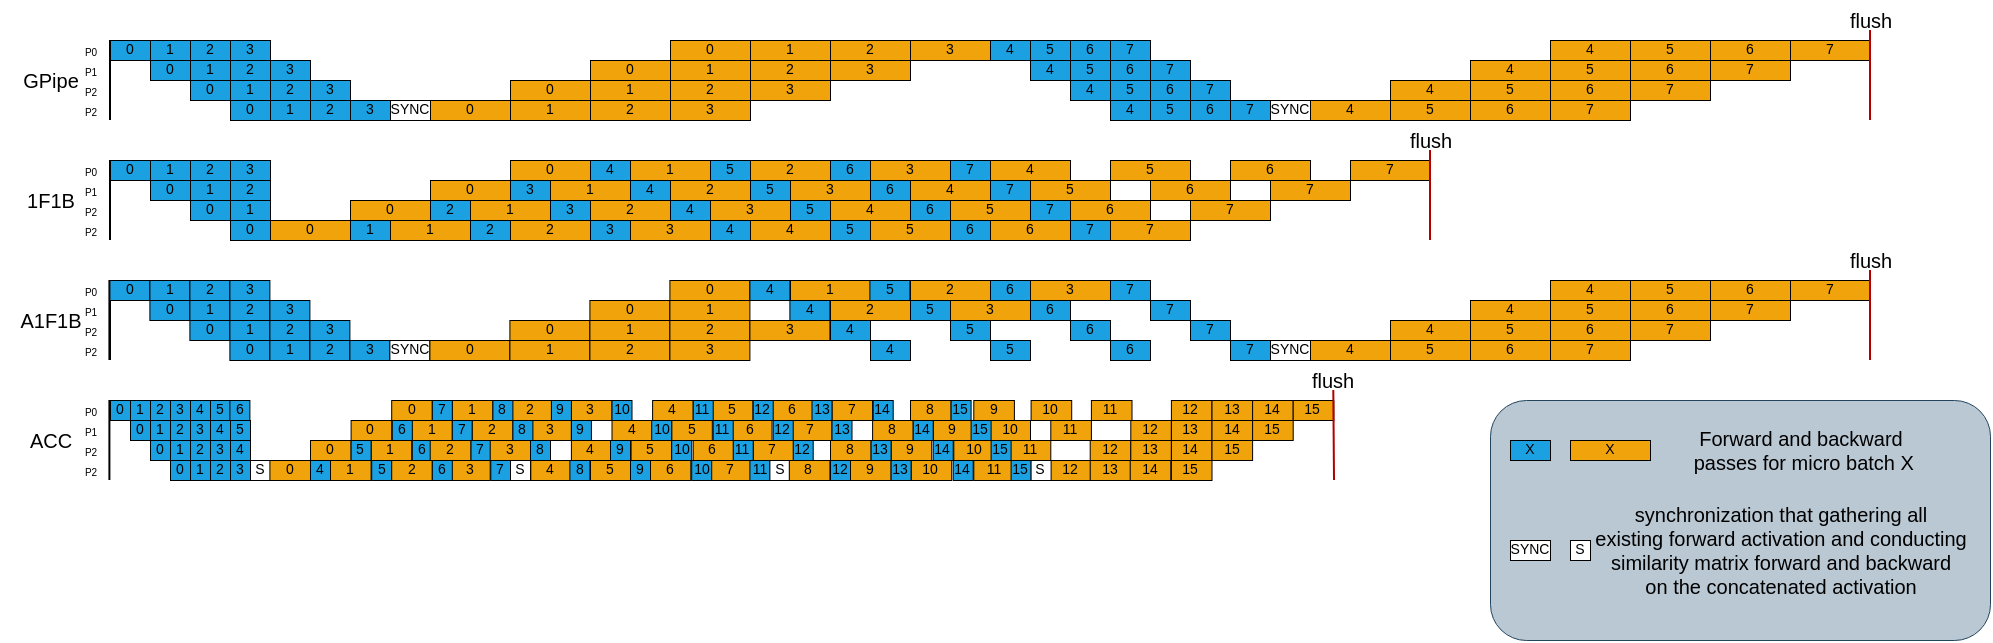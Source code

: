 <mxfile version="20.8.20" type="github" pages="2">
  <diagram id="Cf4r6BxCLO94l2osCtCE" name="Page-1">
    <mxGraphModel dx="1242" dy="753" grid="1" gridSize="10" guides="1" tooltips="1" connect="1" arrows="1" fold="1" page="1" pageScale="1" pageWidth="850" pageHeight="1100" math="0" shadow="0">
      <root>
        <mxCell id="0" />
        <mxCell id="1" parent="0" />
        <mxCell id="Sh-F2aszFlMO0Hmo-YzM-2" value="" style="endArrow=none;html=1;rounded=0;" parent="1" edge="1">
          <mxGeometry width="50" height="50" relative="1" as="geometry">
            <mxPoint x="160" y="120" as="sourcePoint" />
            <mxPoint x="160" y="80" as="targetPoint" />
          </mxGeometry>
        </mxCell>
        <mxCell id="Sh-F2aszFlMO0Hmo-YzM-3" value="P0" style="text;html=1;resizable=0;autosize=1;align=center;verticalAlign=middle;points=[];fillColor=none;strokeColor=none;rounded=0;fontSize=5;" parent="1" vertex="1">
          <mxGeometry x="140" y="80" width="20" height="10" as="geometry" />
        </mxCell>
        <mxCell id="Sh-F2aszFlMO0Hmo-YzM-5" value="P1" style="text;html=1;resizable=0;autosize=1;align=center;verticalAlign=middle;points=[];fillColor=none;strokeColor=none;rounded=0;fontSize=5;" parent="1" vertex="1">
          <mxGeometry x="140" y="90" width="20" height="10" as="geometry" />
        </mxCell>
        <mxCell id="Sh-F2aszFlMO0Hmo-YzM-7" value="P2" style="text;html=1;resizable=0;autosize=1;align=center;verticalAlign=middle;points=[];fillColor=none;strokeColor=none;rounded=0;fontSize=5;" parent="1" vertex="1">
          <mxGeometry x="140" y="100" width="20" height="10" as="geometry" />
        </mxCell>
        <mxCell id="Sh-F2aszFlMO0Hmo-YzM-8" value="P2" style="text;html=1;resizable=0;autosize=1;align=center;verticalAlign=middle;points=[];fillColor=none;strokeColor=none;rounded=0;fontSize=5;" parent="1" vertex="1">
          <mxGeometry x="140" y="110" width="20" height="10" as="geometry" />
        </mxCell>
        <mxCell id="Sh-F2aszFlMO0Hmo-YzM-9" value="GPipe" style="text;html=1;resizable=0;autosize=1;align=center;verticalAlign=middle;points=[];fillColor=none;strokeColor=none;rounded=0;fontSize=10;" parent="1" vertex="1">
          <mxGeometry x="110" y="90" width="40" height="20" as="geometry" />
        </mxCell>
        <mxCell id="Sh-F2aszFlMO0Hmo-YzM-10" value="" style="endArrow=none;html=1;rounded=0;" parent="1" edge="1">
          <mxGeometry width="50" height="50" relative="1" as="geometry">
            <mxPoint x="160" y="180" as="sourcePoint" />
            <mxPoint x="160" y="140" as="targetPoint" />
          </mxGeometry>
        </mxCell>
        <mxCell id="Sh-F2aszFlMO0Hmo-YzM-11" value="P0" style="text;html=1;resizable=0;autosize=1;align=center;verticalAlign=middle;points=[];fillColor=none;strokeColor=none;rounded=0;fontSize=5;" parent="1" vertex="1">
          <mxGeometry x="140" y="140" width="20" height="10" as="geometry" />
        </mxCell>
        <mxCell id="Sh-F2aszFlMO0Hmo-YzM-12" value="P1" style="text;html=1;resizable=0;autosize=1;align=center;verticalAlign=middle;points=[];fillColor=none;strokeColor=none;rounded=0;fontSize=5;" parent="1" vertex="1">
          <mxGeometry x="140" y="150" width="20" height="10" as="geometry" />
        </mxCell>
        <mxCell id="Sh-F2aszFlMO0Hmo-YzM-13" value="P2" style="text;html=1;resizable=0;autosize=1;align=center;verticalAlign=middle;points=[];fillColor=none;strokeColor=none;rounded=0;fontSize=5;" parent="1" vertex="1">
          <mxGeometry x="140" y="160" width="20" height="10" as="geometry" />
        </mxCell>
        <mxCell id="Sh-F2aszFlMO0Hmo-YzM-14" value="P2" style="text;html=1;resizable=0;autosize=1;align=center;verticalAlign=middle;points=[];fillColor=none;strokeColor=none;rounded=0;fontSize=5;" parent="1" vertex="1">
          <mxGeometry x="140" y="170" width="20" height="10" as="geometry" />
        </mxCell>
        <mxCell id="Sh-F2aszFlMO0Hmo-YzM-15" value="1F1B" style="text;html=1;resizable=0;autosize=1;align=center;verticalAlign=middle;points=[];fillColor=none;strokeColor=none;rounded=0;fontSize=10;" parent="1" vertex="1">
          <mxGeometry x="110" y="150" width="40" height="20" as="geometry" />
        </mxCell>
        <mxCell id="Sh-F2aszFlMO0Hmo-YzM-16" value="" style="endArrow=none;html=1;rounded=0;" parent="1" edge="1">
          <mxGeometry width="50" height="50" relative="1" as="geometry">
            <mxPoint x="160" y="240" as="sourcePoint" />
            <mxPoint x="160" y="200" as="targetPoint" />
          </mxGeometry>
        </mxCell>
        <mxCell id="Sh-F2aszFlMO0Hmo-YzM-17" value="P0" style="text;html=1;resizable=0;autosize=1;align=center;verticalAlign=middle;points=[];fillColor=none;strokeColor=none;rounded=0;fontSize=5;" parent="1" vertex="1">
          <mxGeometry x="140" y="200" width="20" height="10" as="geometry" />
        </mxCell>
        <mxCell id="Sh-F2aszFlMO0Hmo-YzM-18" value="P1" style="text;html=1;resizable=0;autosize=1;align=center;verticalAlign=middle;points=[];fillColor=none;strokeColor=none;rounded=0;fontSize=5;" parent="1" vertex="1">
          <mxGeometry x="140" y="210" width="20" height="10" as="geometry" />
        </mxCell>
        <mxCell id="Sh-F2aszFlMO0Hmo-YzM-19" value="P2" style="text;html=1;resizable=0;autosize=1;align=center;verticalAlign=middle;points=[];fillColor=none;strokeColor=none;rounded=0;fontSize=5;" parent="1" vertex="1">
          <mxGeometry x="140" y="220" width="20" height="10" as="geometry" />
        </mxCell>
        <mxCell id="Sh-F2aszFlMO0Hmo-YzM-20" value="P2" style="text;html=1;resizable=0;autosize=1;align=center;verticalAlign=middle;points=[];fillColor=none;strokeColor=none;rounded=0;fontSize=5;" parent="1" vertex="1">
          <mxGeometry x="140" y="230" width="20" height="10" as="geometry" />
        </mxCell>
        <mxCell id="Sh-F2aszFlMO0Hmo-YzM-21" value="A1F1B" style="text;html=1;resizable=0;autosize=1;align=center;verticalAlign=middle;points=[];fillColor=none;strokeColor=none;rounded=0;fontSize=10;" parent="1" vertex="1">
          <mxGeometry x="105" y="210" width="50" height="20" as="geometry" />
        </mxCell>
        <mxCell id="Sh-F2aszFlMO0Hmo-YzM-22" value="" style="endArrow=none;html=1;rounded=0;" parent="1" edge="1">
          <mxGeometry width="50" height="50" relative="1" as="geometry">
            <mxPoint x="159.7" y="300" as="sourcePoint" />
            <mxPoint x="159.7" y="260" as="targetPoint" />
          </mxGeometry>
        </mxCell>
        <mxCell id="Sh-F2aszFlMO0Hmo-YzM-23" value="P0" style="text;html=1;resizable=0;autosize=1;align=center;verticalAlign=middle;points=[];fillColor=none;strokeColor=none;rounded=0;fontSize=5;" parent="1" vertex="1">
          <mxGeometry x="139.7" y="260" width="20" height="10" as="geometry" />
        </mxCell>
        <mxCell id="Sh-F2aszFlMO0Hmo-YzM-24" value="P1" style="text;html=1;resizable=0;autosize=1;align=center;verticalAlign=middle;points=[];fillColor=none;strokeColor=none;rounded=0;fontSize=5;" parent="1" vertex="1">
          <mxGeometry x="139.7" y="270" width="20" height="10" as="geometry" />
        </mxCell>
        <mxCell id="Sh-F2aszFlMO0Hmo-YzM-25" value="P2" style="text;html=1;resizable=0;autosize=1;align=center;verticalAlign=middle;points=[];fillColor=none;strokeColor=none;rounded=0;fontSize=5;" parent="1" vertex="1">
          <mxGeometry x="139.7" y="280" width="20" height="10" as="geometry" />
        </mxCell>
        <mxCell id="Sh-F2aszFlMO0Hmo-YzM-26" value="P2" style="text;html=1;resizable=0;autosize=1;align=center;verticalAlign=middle;points=[];fillColor=none;strokeColor=none;rounded=0;fontSize=5;" parent="1" vertex="1">
          <mxGeometry x="139.7" y="290" width="20" height="10" as="geometry" />
        </mxCell>
        <mxCell id="Sh-F2aszFlMO0Hmo-YzM-27" value="ACC" style="text;html=1;resizable=0;autosize=1;align=center;verticalAlign=middle;points=[];fillColor=none;strokeColor=none;rounded=0;fontSize=10;" parent="1" vertex="1">
          <mxGeometry x="109.7" y="270" width="40" height="20" as="geometry" />
        </mxCell>
        <mxCell id="Sh-F2aszFlMO0Hmo-YzM-28" value="0" style="rounded=0;whiteSpace=wrap;html=1;fontSize=7;strokeWidth=0.5;fillColor=#1ba1e2;fontColor=#000000;strokeColor=#000000;" parent="1" vertex="1">
          <mxGeometry x="160" y="80" width="20" height="10" as="geometry" />
        </mxCell>
        <mxCell id="Sh-F2aszFlMO0Hmo-YzM-37" value="0" style="rounded=0;whiteSpace=wrap;html=1;fontSize=7;strokeWidth=0.5;fillColor=#1ba1e2;fontColor=#000000;strokeColor=#000000;" parent="1" vertex="1">
          <mxGeometry x="180" y="90" width="20" height="10" as="geometry" />
        </mxCell>
        <mxCell id="Sh-F2aszFlMO0Hmo-YzM-38" value="0" style="rounded=0;whiteSpace=wrap;html=1;fontSize=7;strokeWidth=0.5;fillColor=#1ba1e2;fontColor=#000000;strokeColor=#000000;" parent="1" vertex="1">
          <mxGeometry x="200" y="100" width="20" height="10" as="geometry" />
        </mxCell>
        <mxCell id="Sh-F2aszFlMO0Hmo-YzM-39" value="0" style="rounded=0;whiteSpace=wrap;html=1;fontSize=7;strokeWidth=0.5;fillColor=#1ba1e2;fontColor=#000000;strokeColor=#000000;" parent="1" vertex="1">
          <mxGeometry x="220" y="110" width="20" height="10" as="geometry" />
        </mxCell>
        <mxCell id="Sh-F2aszFlMO0Hmo-YzM-40" value="1" style="rounded=0;whiteSpace=wrap;html=1;fontSize=7;strokeWidth=0.5;fillColor=#1ba1e2;fontColor=#000000;strokeColor=#000000;" parent="1" vertex="1">
          <mxGeometry x="180" y="80" width="20" height="10" as="geometry" />
        </mxCell>
        <mxCell id="Sh-F2aszFlMO0Hmo-YzM-41" value="1" style="rounded=0;whiteSpace=wrap;html=1;fontSize=7;strokeWidth=0.5;fillColor=#1ba1e2;fontColor=#000000;strokeColor=#000000;" parent="1" vertex="1">
          <mxGeometry x="200" y="90" width="20" height="10" as="geometry" />
        </mxCell>
        <mxCell id="Sh-F2aszFlMO0Hmo-YzM-42" value="1" style="rounded=0;whiteSpace=wrap;html=1;fontSize=7;strokeWidth=0.5;fillColor=#1ba1e2;fontColor=#000000;strokeColor=#000000;" parent="1" vertex="1">
          <mxGeometry x="220" y="100" width="20" height="10" as="geometry" />
        </mxCell>
        <mxCell id="Sh-F2aszFlMO0Hmo-YzM-43" value="1" style="rounded=0;whiteSpace=wrap;html=1;fontSize=7;strokeWidth=0.5;fillColor=#1ba1e2;fontColor=#000000;strokeColor=#000000;" parent="1" vertex="1">
          <mxGeometry x="240" y="110" width="20" height="10" as="geometry" />
        </mxCell>
        <mxCell id="Sh-F2aszFlMO0Hmo-YzM-44" value="2" style="rounded=0;whiteSpace=wrap;html=1;fontSize=7;strokeWidth=0.5;fillColor=#1ba1e2;fontColor=#000000;strokeColor=#000000;" parent="1" vertex="1">
          <mxGeometry x="200" y="80" width="20" height="10" as="geometry" />
        </mxCell>
        <mxCell id="Sh-F2aszFlMO0Hmo-YzM-45" value="2" style="rounded=0;whiteSpace=wrap;html=1;fontSize=7;strokeWidth=0.5;fillColor=#1ba1e2;fontColor=#000000;strokeColor=#000000;" parent="1" vertex="1">
          <mxGeometry x="220" y="90" width="20" height="10" as="geometry" />
        </mxCell>
        <mxCell id="Sh-F2aszFlMO0Hmo-YzM-46" value="2" style="rounded=0;whiteSpace=wrap;html=1;fontSize=7;strokeWidth=0.5;fillColor=#1ba1e2;fontColor=#000000;strokeColor=#000000;" parent="1" vertex="1">
          <mxGeometry x="240" y="100" width="20" height="10" as="geometry" />
        </mxCell>
        <mxCell id="Sh-F2aszFlMO0Hmo-YzM-47" value="2" style="rounded=0;whiteSpace=wrap;html=1;fontSize=7;strokeWidth=0.5;fillColor=#1ba1e2;fontColor=#000000;strokeColor=#000000;" parent="1" vertex="1">
          <mxGeometry x="260" y="110" width="20" height="10" as="geometry" />
        </mxCell>
        <mxCell id="Sh-F2aszFlMO0Hmo-YzM-48" value="3" style="rounded=0;whiteSpace=wrap;html=1;fontSize=7;strokeWidth=0.5;fillColor=#1ba1e2;fontColor=#000000;strokeColor=#000000;" parent="1" vertex="1">
          <mxGeometry x="220" y="80" width="20" height="10" as="geometry" />
        </mxCell>
        <mxCell id="Sh-F2aszFlMO0Hmo-YzM-49" value="3" style="rounded=0;whiteSpace=wrap;html=1;fontSize=7;strokeWidth=0.5;fillColor=#1ba1e2;fontColor=#000000;strokeColor=#000000;" parent="1" vertex="1">
          <mxGeometry x="240" y="90" width="20" height="10" as="geometry" />
        </mxCell>
        <mxCell id="Sh-F2aszFlMO0Hmo-YzM-50" value="3" style="rounded=0;whiteSpace=wrap;html=1;fontSize=7;strokeWidth=0.5;fillColor=#1ba1e2;fontColor=#000000;strokeColor=#000000;" parent="1" vertex="1">
          <mxGeometry x="260" y="100" width="20" height="10" as="geometry" />
        </mxCell>
        <mxCell id="Sh-F2aszFlMO0Hmo-YzM-51" value="3" style="rounded=0;whiteSpace=wrap;html=1;fontSize=7;strokeWidth=0.5;fillColor=#1ba1e2;fontColor=#000000;strokeColor=#000000;" parent="1" vertex="1">
          <mxGeometry x="280" y="110" width="20" height="10" as="geometry" />
        </mxCell>
        <mxCell id="Sh-F2aszFlMO0Hmo-YzM-52" value="SYNC" style="rounded=0;whiteSpace=wrap;html=1;fontSize=7;strokeWidth=0.5;strokeColor=#000000;" parent="1" vertex="1">
          <mxGeometry x="300" y="110" width="20" height="10" as="geometry" />
        </mxCell>
        <mxCell id="Sh-F2aszFlMO0Hmo-YzM-53" value="0" style="rounded=0;whiteSpace=wrap;html=1;fontSize=7;strokeWidth=0.5;fillColor=#f0a30a;fontColor=#000000;strokeColor=#000000;" parent="1" vertex="1">
          <mxGeometry x="320" y="110" width="40" height="10" as="geometry" />
        </mxCell>
        <mxCell id="Sh-F2aszFlMO0Hmo-YzM-54" value="0" style="rounded=0;whiteSpace=wrap;html=1;fontSize=7;strokeWidth=0.5;fillColor=#f0a30a;fontColor=#000000;strokeColor=#000000;" parent="1" vertex="1">
          <mxGeometry x="360" y="100" width="40" height="10" as="geometry" />
        </mxCell>
        <mxCell id="Sh-F2aszFlMO0Hmo-YzM-55" value="0" style="rounded=0;whiteSpace=wrap;html=1;fontSize=7;strokeWidth=0.5;fillColor=#f0a30a;fontColor=#000000;strokeColor=#000000;" parent="1" vertex="1">
          <mxGeometry x="400" y="90" width="40" height="10" as="geometry" />
        </mxCell>
        <mxCell id="Sh-F2aszFlMO0Hmo-YzM-56" value="0" style="rounded=0;whiteSpace=wrap;html=1;fontSize=7;strokeWidth=0.5;fillColor=#f0a30a;fontColor=#000000;strokeColor=#000000;" parent="1" vertex="1">
          <mxGeometry x="440" y="80" width="40" height="10" as="geometry" />
        </mxCell>
        <mxCell id="Sh-F2aszFlMO0Hmo-YzM-57" value="1" style="rounded=0;whiteSpace=wrap;html=1;fontSize=7;strokeWidth=0.5;fillColor=#f0a30a;fontColor=#000000;strokeColor=#000000;" parent="1" vertex="1">
          <mxGeometry x="360" y="110" width="40" height="10" as="geometry" />
        </mxCell>
        <mxCell id="Sh-F2aszFlMO0Hmo-YzM-58" value="1" style="rounded=0;whiteSpace=wrap;html=1;fontSize=7;strokeWidth=0.5;fillColor=#f0a30a;fontColor=#000000;strokeColor=#000000;" parent="1" vertex="1">
          <mxGeometry x="400" y="100" width="40" height="10" as="geometry" />
        </mxCell>
        <mxCell id="Sh-F2aszFlMO0Hmo-YzM-59" value="1" style="rounded=0;whiteSpace=wrap;html=1;fontSize=7;strokeWidth=0.5;fillColor=#f0a30a;fontColor=#000000;strokeColor=#000000;" parent="1" vertex="1">
          <mxGeometry x="440" y="90" width="40" height="10" as="geometry" />
        </mxCell>
        <mxCell id="Sh-F2aszFlMO0Hmo-YzM-60" value="1" style="rounded=0;whiteSpace=wrap;html=1;fontSize=7;strokeWidth=0.5;fillColor=#f0a30a;fontColor=#000000;strokeColor=#000000;" parent="1" vertex="1">
          <mxGeometry x="480" y="80" width="40" height="10" as="geometry" />
        </mxCell>
        <mxCell id="Sh-F2aszFlMO0Hmo-YzM-61" value="2" style="rounded=0;whiteSpace=wrap;html=1;fontSize=7;strokeWidth=0.5;fillColor=#f0a30a;fontColor=#000000;strokeColor=#000000;" parent="1" vertex="1">
          <mxGeometry x="400" y="110" width="40" height="10" as="geometry" />
        </mxCell>
        <mxCell id="Sh-F2aszFlMO0Hmo-YzM-62" value="2" style="rounded=0;whiteSpace=wrap;html=1;fontSize=7;strokeWidth=0.5;fillColor=#f0a30a;fontColor=#000000;strokeColor=#000000;" parent="1" vertex="1">
          <mxGeometry x="440" y="100" width="40" height="10" as="geometry" />
        </mxCell>
        <mxCell id="Sh-F2aszFlMO0Hmo-YzM-63" value="2" style="rounded=0;whiteSpace=wrap;html=1;fontSize=7;strokeWidth=0.5;fillColor=#f0a30a;fontColor=#000000;strokeColor=#000000;" parent="1" vertex="1">
          <mxGeometry x="480" y="90" width="40" height="10" as="geometry" />
        </mxCell>
        <mxCell id="Sh-F2aszFlMO0Hmo-YzM-64" value="2" style="rounded=0;whiteSpace=wrap;html=1;fontSize=7;strokeWidth=0.5;fillColor=#f0a30a;fontColor=#000000;strokeColor=#000000;" parent="1" vertex="1">
          <mxGeometry x="520" y="80" width="40" height="10" as="geometry" />
        </mxCell>
        <mxCell id="Sh-F2aszFlMO0Hmo-YzM-65" value="3" style="rounded=0;whiteSpace=wrap;html=1;fontSize=7;strokeWidth=0.5;fillColor=#f0a30a;fontColor=#000000;strokeColor=#000000;" parent="1" vertex="1">
          <mxGeometry x="440" y="110" width="40" height="10" as="geometry" />
        </mxCell>
        <mxCell id="Sh-F2aszFlMO0Hmo-YzM-66" value="3" style="rounded=0;whiteSpace=wrap;html=1;fontSize=7;strokeWidth=0.5;fillColor=#f0a30a;fontColor=#000000;strokeColor=#000000;" parent="1" vertex="1">
          <mxGeometry x="480" y="100" width="40" height="10" as="geometry" />
        </mxCell>
        <mxCell id="Sh-F2aszFlMO0Hmo-YzM-67" value="3" style="rounded=0;whiteSpace=wrap;html=1;fontSize=7;strokeWidth=0.5;fillColor=#f0a30a;fontColor=#000000;strokeColor=#000000;" parent="1" vertex="1">
          <mxGeometry x="520" y="90" width="40" height="10" as="geometry" />
        </mxCell>
        <mxCell id="Sh-F2aszFlMO0Hmo-YzM-68" value="3" style="rounded=0;whiteSpace=wrap;html=1;fontSize=7;strokeWidth=0.5;fillColor=#f0a30a;fontColor=#000000;strokeColor=#000000;" parent="1" vertex="1">
          <mxGeometry x="560" y="80" width="40" height="10" as="geometry" />
        </mxCell>
        <mxCell id="Sh-F2aszFlMO0Hmo-YzM-106" value="4" style="rounded=0;whiteSpace=wrap;html=1;fontSize=7;strokeWidth=0.5;fillColor=#1ba1e2;fontColor=#000000;strokeColor=#000000;" parent="1" vertex="1">
          <mxGeometry x="600" y="80" width="20" height="10" as="geometry" />
        </mxCell>
        <mxCell id="Sh-F2aszFlMO0Hmo-YzM-107" value="4" style="rounded=0;whiteSpace=wrap;html=1;fontSize=7;strokeWidth=0.5;fillColor=#1ba1e2;fontColor=#000000;strokeColor=#000000;" parent="1" vertex="1">
          <mxGeometry x="620" y="90" width="20" height="10" as="geometry" />
        </mxCell>
        <mxCell id="Sh-F2aszFlMO0Hmo-YzM-108" value="4" style="rounded=0;whiteSpace=wrap;html=1;fontSize=7;strokeWidth=0.5;fillColor=#1ba1e2;fontColor=#000000;strokeColor=#000000;" parent="1" vertex="1">
          <mxGeometry x="640" y="100" width="20" height="10" as="geometry" />
        </mxCell>
        <mxCell id="Sh-F2aszFlMO0Hmo-YzM-109" value="4" style="rounded=0;whiteSpace=wrap;html=1;fontSize=7;strokeWidth=0.5;fillColor=#1ba1e2;fontColor=#000000;strokeColor=#000000;" parent="1" vertex="1">
          <mxGeometry x="660" y="110" width="20" height="10" as="geometry" />
        </mxCell>
        <mxCell id="Sh-F2aszFlMO0Hmo-YzM-110" value="5" style="rounded=0;whiteSpace=wrap;html=1;fontSize=7;strokeWidth=0.5;fillColor=#1ba1e2;fontColor=#000000;strokeColor=#000000;" parent="1" vertex="1">
          <mxGeometry x="620" y="80" width="20" height="10" as="geometry" />
        </mxCell>
        <mxCell id="Sh-F2aszFlMO0Hmo-YzM-111" value="5" style="rounded=0;whiteSpace=wrap;html=1;fontSize=7;strokeWidth=0.5;fillColor=#1ba1e2;fontColor=#000000;strokeColor=#000000;" parent="1" vertex="1">
          <mxGeometry x="640" y="90" width="20" height="10" as="geometry" />
        </mxCell>
        <mxCell id="Sh-F2aszFlMO0Hmo-YzM-112" value="5" style="rounded=0;whiteSpace=wrap;html=1;fontSize=7;strokeWidth=0.5;fillColor=#1ba1e2;fontColor=#000000;strokeColor=#000000;" parent="1" vertex="1">
          <mxGeometry x="660" y="100" width="20" height="10" as="geometry" />
        </mxCell>
        <mxCell id="Sh-F2aszFlMO0Hmo-YzM-113" value="5" style="rounded=0;whiteSpace=wrap;html=1;fontSize=7;strokeWidth=0.5;fillColor=#1ba1e2;fontColor=#000000;strokeColor=#000000;" parent="1" vertex="1">
          <mxGeometry x="680" y="110" width="20" height="10" as="geometry" />
        </mxCell>
        <mxCell id="Sh-F2aszFlMO0Hmo-YzM-114" value="6" style="rounded=0;whiteSpace=wrap;html=1;fontSize=7;strokeWidth=0.5;fillColor=#1ba1e2;fontColor=#000000;strokeColor=#000000;" parent="1" vertex="1">
          <mxGeometry x="640" y="80" width="20" height="10" as="geometry" />
        </mxCell>
        <mxCell id="Sh-F2aszFlMO0Hmo-YzM-115" value="6" style="rounded=0;whiteSpace=wrap;html=1;fontSize=7;strokeWidth=0.5;fillColor=#1ba1e2;fontColor=#000000;strokeColor=#000000;" parent="1" vertex="1">
          <mxGeometry x="660" y="90" width="20" height="10" as="geometry" />
        </mxCell>
        <mxCell id="Sh-F2aszFlMO0Hmo-YzM-116" value="6" style="rounded=0;whiteSpace=wrap;html=1;fontSize=7;strokeWidth=0.5;fillColor=#1ba1e2;fontColor=#000000;strokeColor=#000000;" parent="1" vertex="1">
          <mxGeometry x="680" y="100" width="20" height="10" as="geometry" />
        </mxCell>
        <mxCell id="Sh-F2aszFlMO0Hmo-YzM-117" value="6" style="rounded=0;whiteSpace=wrap;html=1;fontSize=7;strokeWidth=0.5;fillColor=#1ba1e2;fontColor=#000000;strokeColor=#000000;" parent="1" vertex="1">
          <mxGeometry x="700" y="110" width="20" height="10" as="geometry" />
        </mxCell>
        <mxCell id="Sh-F2aszFlMO0Hmo-YzM-118" value="7" style="rounded=0;whiteSpace=wrap;html=1;fontSize=7;strokeWidth=0.5;fillColor=#1ba1e2;fontColor=#000000;strokeColor=#000000;" parent="1" vertex="1">
          <mxGeometry x="660" y="80" width="20" height="10" as="geometry" />
        </mxCell>
        <mxCell id="Sh-F2aszFlMO0Hmo-YzM-119" value="7" style="rounded=0;whiteSpace=wrap;html=1;fontSize=7;strokeWidth=0.5;fillColor=#1ba1e2;fontColor=#000000;strokeColor=#000000;" parent="1" vertex="1">
          <mxGeometry x="680" y="90" width="20" height="10" as="geometry" />
        </mxCell>
        <mxCell id="Sh-F2aszFlMO0Hmo-YzM-120" value="7" style="rounded=0;whiteSpace=wrap;html=1;fontSize=7;strokeWidth=0.5;fillColor=#1ba1e2;fontColor=#000000;strokeColor=#000000;" parent="1" vertex="1">
          <mxGeometry x="700" y="100" width="20" height="10" as="geometry" />
        </mxCell>
        <mxCell id="Sh-F2aszFlMO0Hmo-YzM-121" value="7" style="rounded=0;whiteSpace=wrap;html=1;fontSize=7;strokeWidth=0.5;fillColor=#1ba1e2;fontColor=#000000;strokeColor=#000000;" parent="1" vertex="1">
          <mxGeometry x="720" y="110" width="20" height="10" as="geometry" />
        </mxCell>
        <mxCell id="Sh-F2aszFlMO0Hmo-YzM-122" value="SYNC" style="rounded=0;whiteSpace=wrap;html=1;fontSize=7;strokeWidth=0.5;strokeColor=#000000;" parent="1" vertex="1">
          <mxGeometry x="740" y="110" width="20" height="10" as="geometry" />
        </mxCell>
        <mxCell id="Sh-F2aszFlMO0Hmo-YzM-123" value="4" style="rounded=0;whiteSpace=wrap;html=1;fontSize=7;strokeWidth=0.5;fillColor=#f0a30a;fontColor=#000000;strokeColor=#000000;" parent="1" vertex="1">
          <mxGeometry x="760" y="110" width="40" height="10" as="geometry" />
        </mxCell>
        <mxCell id="Sh-F2aszFlMO0Hmo-YzM-124" value="4" style="rounded=0;whiteSpace=wrap;html=1;fontSize=7;strokeWidth=0.5;fillColor=#f0a30a;fontColor=#000000;strokeColor=#000000;" parent="1" vertex="1">
          <mxGeometry x="800" y="100" width="40" height="10" as="geometry" />
        </mxCell>
        <mxCell id="Sh-F2aszFlMO0Hmo-YzM-125" value="4" style="rounded=0;whiteSpace=wrap;html=1;fontSize=7;strokeWidth=0.5;fillColor=#f0a30a;fontColor=#000000;strokeColor=#000000;" parent="1" vertex="1">
          <mxGeometry x="840" y="90" width="40" height="10" as="geometry" />
        </mxCell>
        <mxCell id="Sh-F2aszFlMO0Hmo-YzM-126" value="4" style="rounded=0;whiteSpace=wrap;html=1;fontSize=7;strokeWidth=0.5;fillColor=#f0a30a;fontColor=#000000;strokeColor=#000000;" parent="1" vertex="1">
          <mxGeometry x="880" y="80" width="40" height="10" as="geometry" />
        </mxCell>
        <mxCell id="Sh-F2aszFlMO0Hmo-YzM-127" value="5" style="rounded=0;whiteSpace=wrap;html=1;fontSize=7;strokeWidth=0.5;fillColor=#f0a30a;fontColor=#000000;strokeColor=#000000;" parent="1" vertex="1">
          <mxGeometry x="800" y="110" width="40" height="10" as="geometry" />
        </mxCell>
        <mxCell id="Sh-F2aszFlMO0Hmo-YzM-128" value="5" style="rounded=0;whiteSpace=wrap;html=1;fontSize=7;strokeWidth=0.5;fillColor=#f0a30a;fontColor=#000000;strokeColor=#000000;" parent="1" vertex="1">
          <mxGeometry x="840" y="100" width="40" height="10" as="geometry" />
        </mxCell>
        <mxCell id="Sh-F2aszFlMO0Hmo-YzM-129" value="5" style="rounded=0;whiteSpace=wrap;html=1;fontSize=7;strokeWidth=0.5;fillColor=#f0a30a;fontColor=#000000;strokeColor=#000000;" parent="1" vertex="1">
          <mxGeometry x="880" y="90" width="40" height="10" as="geometry" />
        </mxCell>
        <mxCell id="Sh-F2aszFlMO0Hmo-YzM-130" value="5" style="rounded=0;whiteSpace=wrap;html=1;fontSize=7;strokeWidth=0.5;fillColor=#f0a30a;fontColor=#000000;strokeColor=#000000;" parent="1" vertex="1">
          <mxGeometry x="920" y="80" width="40" height="10" as="geometry" />
        </mxCell>
        <mxCell id="Sh-F2aszFlMO0Hmo-YzM-131" value="6" style="rounded=0;whiteSpace=wrap;html=1;fontSize=7;strokeWidth=0.5;fillColor=#f0a30a;fontColor=#000000;strokeColor=#000000;" parent="1" vertex="1">
          <mxGeometry x="840" y="110" width="40" height="10" as="geometry" />
        </mxCell>
        <mxCell id="Sh-F2aszFlMO0Hmo-YzM-132" value="6" style="rounded=0;whiteSpace=wrap;html=1;fontSize=7;strokeWidth=0.5;fillColor=#f0a30a;fontColor=#000000;strokeColor=#000000;" parent="1" vertex="1">
          <mxGeometry x="880" y="100" width="40" height="10" as="geometry" />
        </mxCell>
        <mxCell id="Sh-F2aszFlMO0Hmo-YzM-133" value="6" style="rounded=0;whiteSpace=wrap;html=1;fontSize=7;strokeWidth=0.5;fillColor=#f0a30a;fontColor=#000000;strokeColor=#000000;" parent="1" vertex="1">
          <mxGeometry x="920" y="90" width="40" height="10" as="geometry" />
        </mxCell>
        <mxCell id="Sh-F2aszFlMO0Hmo-YzM-134" value="6" style="rounded=0;whiteSpace=wrap;html=1;fontSize=7;strokeWidth=0.5;fillColor=#f0a30a;fontColor=#000000;strokeColor=#000000;" parent="1" vertex="1">
          <mxGeometry x="960" y="80" width="40" height="10" as="geometry" />
        </mxCell>
        <mxCell id="Sh-F2aszFlMO0Hmo-YzM-135" value="7" style="rounded=0;whiteSpace=wrap;html=1;fontSize=7;strokeWidth=0.5;fillColor=#f0a30a;fontColor=#000000;strokeColor=#000000;" parent="1" vertex="1">
          <mxGeometry x="880" y="110" width="40" height="10" as="geometry" />
        </mxCell>
        <mxCell id="Sh-F2aszFlMO0Hmo-YzM-136" value="7" style="rounded=0;whiteSpace=wrap;html=1;fontSize=7;strokeWidth=0.5;fillColor=#f0a30a;fontColor=#000000;strokeColor=#000000;" parent="1" vertex="1">
          <mxGeometry x="920" y="100" width="40" height="10" as="geometry" />
        </mxCell>
        <mxCell id="Sh-F2aszFlMO0Hmo-YzM-137" value="7" style="rounded=0;whiteSpace=wrap;html=1;fontSize=7;strokeWidth=0.5;fillColor=#f0a30a;fontColor=#000000;strokeColor=#000000;" parent="1" vertex="1">
          <mxGeometry x="960" y="90" width="40" height="10" as="geometry" />
        </mxCell>
        <mxCell id="Sh-F2aszFlMO0Hmo-YzM-138" value="7" style="rounded=0;whiteSpace=wrap;html=1;fontSize=7;strokeWidth=0.5;fillColor=#f0a30a;fontColor=#000000;strokeColor=#000000;" parent="1" vertex="1">
          <mxGeometry x="1000" y="80" width="40" height="10" as="geometry" />
        </mxCell>
        <mxCell id="Sh-F2aszFlMO0Hmo-YzM-139" value="0" style="rounded=0;whiteSpace=wrap;html=1;fontSize=7;strokeWidth=0.5;fillColor=#1ba1e2;fontColor=#000000;strokeColor=#000000;" parent="1" vertex="1">
          <mxGeometry x="160" y="140" width="20" height="10" as="geometry" />
        </mxCell>
        <mxCell id="Sh-F2aszFlMO0Hmo-YzM-140" value="0" style="rounded=0;whiteSpace=wrap;html=1;fontSize=7;strokeWidth=0.5;fillColor=#1ba1e2;fontColor=#000000;strokeColor=#000000;" parent="1" vertex="1">
          <mxGeometry x="180" y="150" width="20" height="10" as="geometry" />
        </mxCell>
        <mxCell id="Sh-F2aszFlMO0Hmo-YzM-141" value="0" style="rounded=0;whiteSpace=wrap;html=1;fontSize=7;strokeWidth=0.5;fillColor=#1ba1e2;fontColor=#000000;strokeColor=#000000;" parent="1" vertex="1">
          <mxGeometry x="200" y="160" width="20" height="10" as="geometry" />
        </mxCell>
        <mxCell id="Sh-F2aszFlMO0Hmo-YzM-142" value="0" style="rounded=0;whiteSpace=wrap;html=1;fontSize=7;strokeWidth=0.5;fillColor=#1ba1e2;fontColor=#000000;strokeColor=#000000;" parent="1" vertex="1">
          <mxGeometry x="220" y="170" width="20" height="10" as="geometry" />
        </mxCell>
        <mxCell id="Sh-F2aszFlMO0Hmo-YzM-143" value="1" style="rounded=0;whiteSpace=wrap;html=1;fontSize=7;strokeWidth=0.5;fillColor=#1ba1e2;fontColor=#000000;strokeColor=#000000;" parent="1" vertex="1">
          <mxGeometry x="180" y="140" width="20" height="10" as="geometry" />
        </mxCell>
        <mxCell id="Sh-F2aszFlMO0Hmo-YzM-144" value="1" style="rounded=0;whiteSpace=wrap;html=1;fontSize=7;strokeWidth=0.5;fillColor=#1ba1e2;fontColor=#000000;strokeColor=#000000;" parent="1" vertex="1">
          <mxGeometry x="200" y="150" width="20" height="10" as="geometry" />
        </mxCell>
        <mxCell id="Sh-F2aszFlMO0Hmo-YzM-145" value="1" style="rounded=0;whiteSpace=wrap;html=1;fontSize=7;strokeWidth=0.5;fillColor=#1ba1e2;fontColor=#000000;strokeColor=#000000;" parent="1" vertex="1">
          <mxGeometry x="220" y="160" width="20" height="10" as="geometry" />
        </mxCell>
        <mxCell id="Sh-F2aszFlMO0Hmo-YzM-146" value="0" style="rounded=0;whiteSpace=wrap;html=1;fontSize=7;strokeWidth=0.5;fillColor=#f0a30a;fontColor=#000000;strokeColor=#000000;" parent="1" vertex="1">
          <mxGeometry x="240" y="170" width="40" height="10" as="geometry" />
        </mxCell>
        <mxCell id="Sh-F2aszFlMO0Hmo-YzM-147" value="0" style="rounded=0;whiteSpace=wrap;html=1;fontSize=7;strokeWidth=0.5;fillColor=#f0a30a;fontColor=#000000;strokeColor=#000000;" parent="1" vertex="1">
          <mxGeometry x="280" y="160" width="40" height="10" as="geometry" />
        </mxCell>
        <mxCell id="Sh-F2aszFlMO0Hmo-YzM-148" value="0" style="rounded=0;whiteSpace=wrap;html=1;fontSize=7;strokeWidth=0.5;fillColor=#f0a30a;fontColor=#000000;strokeColor=#000000;" parent="1" vertex="1">
          <mxGeometry x="320" y="150" width="40" height="10" as="geometry" />
        </mxCell>
        <mxCell id="Sh-F2aszFlMO0Hmo-YzM-149" value="0" style="rounded=0;whiteSpace=wrap;html=1;fontSize=7;strokeWidth=0.5;fillColor=#f0a30a;fontColor=#000000;strokeColor=#000000;" parent="1" vertex="1">
          <mxGeometry x="360" y="140" width="40" height="10" as="geometry" />
        </mxCell>
        <mxCell id="Sh-F2aszFlMO0Hmo-YzM-150" value="2" style="rounded=0;whiteSpace=wrap;html=1;fontSize=7;strokeWidth=0.5;fillColor=#1ba1e2;fontColor=#000000;strokeColor=#000000;" parent="1" vertex="1">
          <mxGeometry x="200" y="140" width="20" height="10" as="geometry" />
        </mxCell>
        <mxCell id="Sh-F2aszFlMO0Hmo-YzM-151" value="2" style="rounded=0;whiteSpace=wrap;html=1;fontSize=7;strokeWidth=0.5;fillColor=#1ba1e2;fontColor=#000000;strokeColor=#000000;" parent="1" vertex="1">
          <mxGeometry x="220" y="150" width="20" height="10" as="geometry" />
        </mxCell>
        <mxCell id="Sh-F2aszFlMO0Hmo-YzM-152" value="2" style="rounded=0;whiteSpace=wrap;html=1;fontSize=7;strokeWidth=0.5;fillColor=#1ba1e2;fontColor=#000000;strokeColor=#000000;" parent="1" vertex="1">
          <mxGeometry x="320" y="160" width="20" height="10" as="geometry" />
        </mxCell>
        <mxCell id="Sh-F2aszFlMO0Hmo-YzM-153" value="3" style="rounded=0;whiteSpace=wrap;html=1;fontSize=7;strokeWidth=0.5;fillColor=#1ba1e2;fontColor=#000000;strokeColor=#000000;" parent="1" vertex="1">
          <mxGeometry x="220" y="140" width="20" height="10" as="geometry" />
        </mxCell>
        <mxCell id="Sh-F2aszFlMO0Hmo-YzM-154" value="3" style="rounded=0;whiteSpace=wrap;html=1;fontSize=7;strokeWidth=0.5;fillColor=#1ba1e2;fontColor=#000000;strokeColor=#000000;" parent="1" vertex="1">
          <mxGeometry x="360" y="150" width="20" height="10" as="geometry" />
        </mxCell>
        <mxCell id="Sh-F2aszFlMO0Hmo-YzM-155" value="4" style="rounded=0;whiteSpace=wrap;html=1;fontSize=7;strokeWidth=0.5;fillColor=#1ba1e2;fontColor=#000000;strokeColor=#000000;" parent="1" vertex="1">
          <mxGeometry x="400" y="140" width="20" height="10" as="geometry" />
        </mxCell>
        <mxCell id="Sh-F2aszFlMO0Hmo-YzM-156" value="1" style="rounded=0;whiteSpace=wrap;html=1;fontSize=7;strokeWidth=0.5;fillColor=#1ba1e2;fontColor=#000000;strokeColor=#000000;" parent="1" vertex="1">
          <mxGeometry x="280" y="170" width="20" height="10" as="geometry" />
        </mxCell>
        <mxCell id="Sh-F2aszFlMO0Hmo-YzM-157" value="1" style="rounded=0;whiteSpace=wrap;html=1;fontSize=7;strokeWidth=0.5;fillColor=#f0a30a;fontColor=#000000;strokeColor=#000000;" parent="1" vertex="1">
          <mxGeometry x="300" y="170" width="40" height="10" as="geometry" />
        </mxCell>
        <mxCell id="Sh-F2aszFlMO0Hmo-YzM-158" value="1" style="rounded=0;whiteSpace=wrap;html=1;fontSize=7;strokeWidth=0.5;fillColor=#f0a30a;fontColor=#000000;strokeColor=#000000;" parent="1" vertex="1">
          <mxGeometry x="340" y="160" width="40" height="10" as="geometry" />
        </mxCell>
        <mxCell id="Sh-F2aszFlMO0Hmo-YzM-159" value="1" style="rounded=0;whiteSpace=wrap;html=1;fontSize=7;strokeWidth=0.5;fillColor=#f0a30a;fontColor=#000000;strokeColor=#000000;" parent="1" vertex="1">
          <mxGeometry x="380" y="150" width="40" height="10" as="geometry" />
        </mxCell>
        <mxCell id="Sh-F2aszFlMO0Hmo-YzM-160" value="1" style="rounded=0;whiteSpace=wrap;html=1;fontSize=7;strokeWidth=0.5;fillColor=#f0a30a;fontColor=#000000;strokeColor=#000000;" parent="1" vertex="1">
          <mxGeometry x="420" y="140" width="40" height="10" as="geometry" />
        </mxCell>
        <mxCell id="Sh-F2aszFlMO0Hmo-YzM-161" value="2" style="rounded=0;whiteSpace=wrap;html=1;fontSize=7;strokeWidth=0.5;fillColor=#1ba1e2;fontColor=#000000;strokeColor=#000000;" parent="1" vertex="1">
          <mxGeometry x="340" y="170" width="20" height="10" as="geometry" />
        </mxCell>
        <mxCell id="Sh-F2aszFlMO0Hmo-YzM-162" value="3" style="rounded=0;whiteSpace=wrap;html=1;fontSize=7;strokeWidth=0.5;fillColor=#1ba1e2;fontColor=#000000;strokeColor=#000000;" parent="1" vertex="1">
          <mxGeometry x="380" y="160" width="20" height="10" as="geometry" />
        </mxCell>
        <mxCell id="Sh-F2aszFlMO0Hmo-YzM-163" value="2" style="rounded=0;whiteSpace=wrap;html=1;fontSize=7;strokeWidth=0.5;fillColor=#f0a30a;fontColor=#000000;strokeColor=#000000;" parent="1" vertex="1">
          <mxGeometry x="360" y="170" width="40" height="10" as="geometry" />
        </mxCell>
        <mxCell id="Sh-F2aszFlMO0Hmo-YzM-164" value="2" style="rounded=0;whiteSpace=wrap;html=1;fontSize=7;strokeWidth=0.5;fillColor=#f0a30a;fontColor=#000000;strokeColor=#000000;" parent="1" vertex="1">
          <mxGeometry x="400" y="160" width="40" height="10" as="geometry" />
        </mxCell>
        <mxCell id="Sh-F2aszFlMO0Hmo-YzM-165" value="2" style="rounded=0;whiteSpace=wrap;html=1;fontSize=7;strokeWidth=0.5;fillColor=#f0a30a;fontColor=#000000;strokeColor=#000000;" parent="1" vertex="1">
          <mxGeometry x="440" y="150" width="40" height="10" as="geometry" />
        </mxCell>
        <mxCell id="Sh-F2aszFlMO0Hmo-YzM-166" value="2" style="rounded=0;whiteSpace=wrap;html=1;fontSize=7;strokeWidth=0.5;fillColor=#f0a30a;fontColor=#000000;strokeColor=#000000;" parent="1" vertex="1">
          <mxGeometry x="480" y="140" width="40" height="10" as="geometry" />
        </mxCell>
        <mxCell id="Sh-F2aszFlMO0Hmo-YzM-167" value="3" style="rounded=0;whiteSpace=wrap;html=1;fontSize=7;strokeWidth=0.5;fillColor=#1ba1e2;fontColor=#000000;strokeColor=#000000;" parent="1" vertex="1">
          <mxGeometry x="400" y="170" width="20" height="10" as="geometry" />
        </mxCell>
        <mxCell id="Sh-F2aszFlMO0Hmo-YzM-168" value="4" style="rounded=0;whiteSpace=wrap;html=1;fontSize=7;strokeWidth=0.5;fillColor=#1ba1e2;fontColor=#000000;strokeColor=#000000;" parent="1" vertex="1">
          <mxGeometry x="420" y="150" width="20" height="10" as="geometry" />
        </mxCell>
        <mxCell id="Sh-F2aszFlMO0Hmo-YzM-169" value="4" style="rounded=0;whiteSpace=wrap;html=1;fontSize=7;strokeWidth=0.5;fillColor=#1ba1e2;fontColor=#000000;strokeColor=#000000;" parent="1" vertex="1">
          <mxGeometry x="440" y="160" width="20" height="10" as="geometry" />
        </mxCell>
        <mxCell id="Sh-F2aszFlMO0Hmo-YzM-170" value="3" style="rounded=0;whiteSpace=wrap;html=1;fontSize=7;strokeWidth=0.5;fillColor=#f0a30a;fontColor=#000000;strokeColor=#000000;" parent="1" vertex="1">
          <mxGeometry x="420" y="170" width="40" height="10" as="geometry" />
        </mxCell>
        <mxCell id="Sh-F2aszFlMO0Hmo-YzM-171" value="3" style="rounded=0;whiteSpace=wrap;html=1;fontSize=7;strokeWidth=0.5;fillColor=#f0a30a;fontColor=#000000;strokeColor=#000000;" parent="1" vertex="1">
          <mxGeometry x="460" y="160" width="40" height="10" as="geometry" />
        </mxCell>
        <mxCell id="Sh-F2aszFlMO0Hmo-YzM-172" value="3" style="rounded=0;whiteSpace=wrap;html=1;fontSize=7;strokeWidth=0.5;fillColor=#f0a30a;fontColor=#000000;strokeColor=#000000;" parent="1" vertex="1">
          <mxGeometry x="500" y="150" width="40" height="10" as="geometry" />
        </mxCell>
        <mxCell id="Sh-F2aszFlMO0Hmo-YzM-173" value="3" style="rounded=0;whiteSpace=wrap;html=1;fontSize=7;strokeWidth=0.5;fillColor=#f0a30a;fontColor=#000000;strokeColor=#000000;" parent="1" vertex="1">
          <mxGeometry x="540" y="140" width="40" height="10" as="geometry" />
        </mxCell>
        <mxCell id="Sh-F2aszFlMO0Hmo-YzM-174" value="4" style="rounded=0;whiteSpace=wrap;html=1;fontSize=7;strokeWidth=0.5;fillColor=#1ba1e2;fontColor=#000000;strokeColor=#000000;" parent="1" vertex="1">
          <mxGeometry x="460" y="170" width="20" height="10" as="geometry" />
        </mxCell>
        <mxCell id="Sh-F2aszFlMO0Hmo-YzM-175" value="5" style="rounded=0;whiteSpace=wrap;html=1;fontSize=7;strokeWidth=0.5;fillColor=#1ba1e2;fontColor=#000000;strokeColor=#000000;" parent="1" vertex="1">
          <mxGeometry x="460" y="140" width="20" height="10" as="geometry" />
        </mxCell>
        <mxCell id="Sh-F2aszFlMO0Hmo-YzM-176" value="5" style="rounded=0;whiteSpace=wrap;html=1;fontSize=7;strokeWidth=0.5;fillColor=#1ba1e2;fontColor=#000000;strokeColor=#000000;" parent="1" vertex="1">
          <mxGeometry x="480" y="150" width="20" height="10" as="geometry" />
        </mxCell>
        <mxCell id="Sh-F2aszFlMO0Hmo-YzM-177" value="5" style="rounded=0;whiteSpace=wrap;html=1;fontSize=7;strokeWidth=0.5;fillColor=#1ba1e2;fontColor=#000000;strokeColor=#000000;" parent="1" vertex="1">
          <mxGeometry x="500" y="160" width="20" height="10" as="geometry" />
        </mxCell>
        <mxCell id="Sh-F2aszFlMO0Hmo-YzM-178" value="5" style="rounded=0;whiteSpace=wrap;html=1;fontSize=7;strokeWidth=0.5;fillColor=#1ba1e2;fontColor=#000000;strokeColor=#000000;" parent="1" vertex="1">
          <mxGeometry x="520" y="170" width="20" height="10" as="geometry" />
        </mxCell>
        <mxCell id="Sh-F2aszFlMO0Hmo-YzM-180" value="6" style="rounded=0;whiteSpace=wrap;html=1;fontSize=7;strokeWidth=0.5;fillColor=#1ba1e2;fontColor=#000000;strokeColor=#000000;" parent="1" vertex="1">
          <mxGeometry x="520" y="140" width="20" height="10" as="geometry" />
        </mxCell>
        <mxCell id="Sh-F2aszFlMO0Hmo-YzM-181" value="6" style="rounded=0;whiteSpace=wrap;html=1;fontSize=7;strokeWidth=0.5;fillColor=#1ba1e2;fontColor=#000000;strokeColor=#000000;" parent="1" vertex="1">
          <mxGeometry x="540" y="150" width="20" height="10" as="geometry" />
        </mxCell>
        <mxCell id="Sh-F2aszFlMO0Hmo-YzM-182" value="6" style="rounded=0;whiteSpace=wrap;html=1;fontSize=7;strokeWidth=0.5;fillColor=#1ba1e2;fontColor=#000000;strokeColor=#000000;" parent="1" vertex="1">
          <mxGeometry x="560" y="160" width="20" height="10" as="geometry" />
        </mxCell>
        <mxCell id="Sh-F2aszFlMO0Hmo-YzM-183" value="6" style="rounded=0;whiteSpace=wrap;html=1;fontSize=7;strokeWidth=0.5;fillColor=#1ba1e2;fontColor=#000000;strokeColor=#000000;" parent="1" vertex="1">
          <mxGeometry x="580" y="170" width="20" height="10" as="geometry" />
        </mxCell>
        <mxCell id="Sh-F2aszFlMO0Hmo-YzM-184" value="7" style="rounded=0;whiteSpace=wrap;html=1;fontSize=7;strokeWidth=0.5;fillColor=#1ba1e2;fontColor=#000000;strokeColor=#000000;" parent="1" vertex="1">
          <mxGeometry x="580" y="140" width="20" height="10" as="geometry" />
        </mxCell>
        <mxCell id="Sh-F2aszFlMO0Hmo-YzM-185" value="7" style="rounded=0;whiteSpace=wrap;html=1;fontSize=7;strokeWidth=0.5;fillColor=#1ba1e2;fontColor=#000000;strokeColor=#000000;" parent="1" vertex="1">
          <mxGeometry x="600" y="150" width="20" height="10" as="geometry" />
        </mxCell>
        <mxCell id="Sh-F2aszFlMO0Hmo-YzM-186" value="7" style="rounded=0;whiteSpace=wrap;html=1;fontSize=7;strokeWidth=0.5;fillColor=#1ba1e2;fontColor=#000000;strokeColor=#000000;" parent="1" vertex="1">
          <mxGeometry x="620" y="160" width="20" height="10" as="geometry" />
        </mxCell>
        <mxCell id="Sh-F2aszFlMO0Hmo-YzM-187" value="7" style="rounded=0;whiteSpace=wrap;html=1;fontSize=7;strokeWidth=0.5;fillColor=#1ba1e2;fontColor=#000000;strokeColor=#000000;" parent="1" vertex="1">
          <mxGeometry x="640" y="170" width="20" height="10" as="geometry" />
        </mxCell>
        <mxCell id="Sh-F2aszFlMO0Hmo-YzM-188" value="4" style="rounded=0;whiteSpace=wrap;html=1;fontSize=7;strokeWidth=0.5;fillColor=#f0a30a;fontColor=#000000;strokeColor=#000000;" parent="1" vertex="1">
          <mxGeometry x="480" y="170" width="40" height="10" as="geometry" />
        </mxCell>
        <mxCell id="Sh-F2aszFlMO0Hmo-YzM-189" value="4" style="rounded=0;whiteSpace=wrap;html=1;fontSize=7;strokeWidth=0.5;fillColor=#f0a30a;fontColor=#000000;strokeColor=#000000;" parent="1" vertex="1">
          <mxGeometry x="520" y="160" width="40" height="10" as="geometry" />
        </mxCell>
        <mxCell id="Sh-F2aszFlMO0Hmo-YzM-190" value="4" style="rounded=0;whiteSpace=wrap;html=1;fontSize=7;strokeWidth=0.5;fillColor=#f0a30a;fontColor=#000000;strokeColor=#000000;" parent="1" vertex="1">
          <mxGeometry x="560" y="150" width="40" height="10" as="geometry" />
        </mxCell>
        <mxCell id="Sh-F2aszFlMO0Hmo-YzM-191" value="4" style="rounded=0;whiteSpace=wrap;html=1;fontSize=7;strokeWidth=0.5;fillColor=#f0a30a;fontColor=#000000;strokeColor=#000000;" parent="1" vertex="1">
          <mxGeometry x="600" y="140" width="40" height="10" as="geometry" />
        </mxCell>
        <mxCell id="Sh-F2aszFlMO0Hmo-YzM-192" value="5" style="rounded=0;whiteSpace=wrap;html=1;fontSize=7;strokeWidth=0.5;fillColor=#f0a30a;fontColor=#000000;strokeColor=#000000;" parent="1" vertex="1">
          <mxGeometry x="540" y="170" width="40" height="10" as="geometry" />
        </mxCell>
        <mxCell id="Sh-F2aszFlMO0Hmo-YzM-193" value="5" style="rounded=0;whiteSpace=wrap;html=1;fontSize=7;strokeWidth=0.5;fillColor=#f0a30a;fontColor=#000000;strokeColor=#000000;" parent="1" vertex="1">
          <mxGeometry x="580" y="160" width="40" height="10" as="geometry" />
        </mxCell>
        <mxCell id="Sh-F2aszFlMO0Hmo-YzM-194" value="5" style="rounded=0;whiteSpace=wrap;html=1;fontSize=7;strokeWidth=0.5;fillColor=#f0a30a;fontColor=#000000;strokeColor=#000000;" parent="1" vertex="1">
          <mxGeometry x="620" y="150" width="40" height="10" as="geometry" />
        </mxCell>
        <mxCell id="Sh-F2aszFlMO0Hmo-YzM-195" value="5" style="rounded=0;whiteSpace=wrap;html=1;fontSize=7;strokeWidth=0.5;fillColor=#f0a30a;fontColor=#000000;strokeColor=#000000;" parent="1" vertex="1">
          <mxGeometry x="660" y="140" width="40" height="10" as="geometry" />
        </mxCell>
        <mxCell id="Sh-F2aszFlMO0Hmo-YzM-196" value="6" style="rounded=0;whiteSpace=wrap;html=1;fontSize=7;strokeWidth=0.5;fillColor=#f0a30a;fontColor=#000000;strokeColor=#000000;" parent="1" vertex="1">
          <mxGeometry x="600" y="170" width="40" height="10" as="geometry" />
        </mxCell>
        <mxCell id="Sh-F2aszFlMO0Hmo-YzM-197" value="6" style="rounded=0;whiteSpace=wrap;html=1;fontSize=7;strokeWidth=0.5;fillColor=#f0a30a;fontColor=#000000;strokeColor=#000000;" parent="1" vertex="1">
          <mxGeometry x="640" y="160" width="40" height="10" as="geometry" />
        </mxCell>
        <mxCell id="Sh-F2aszFlMO0Hmo-YzM-198" value="6" style="rounded=0;whiteSpace=wrap;html=1;fontSize=7;strokeWidth=0.5;fillColor=#f0a30a;fontColor=#000000;strokeColor=#000000;" parent="1" vertex="1">
          <mxGeometry x="680" y="150" width="40" height="10" as="geometry" />
        </mxCell>
        <mxCell id="Sh-F2aszFlMO0Hmo-YzM-199" value="6" style="rounded=0;whiteSpace=wrap;html=1;fontSize=7;strokeWidth=0.5;fillColor=#f0a30a;fontColor=#000000;strokeColor=#000000;" parent="1" vertex="1">
          <mxGeometry x="720" y="140" width="40" height="10" as="geometry" />
        </mxCell>
        <mxCell id="Sh-F2aszFlMO0Hmo-YzM-200" value="7" style="rounded=0;whiteSpace=wrap;html=1;fontSize=7;strokeWidth=0.5;fillColor=#f0a30a;fontColor=#000000;strokeColor=#000000;" parent="1" vertex="1">
          <mxGeometry x="660" y="170" width="40" height="10" as="geometry" />
        </mxCell>
        <mxCell id="Sh-F2aszFlMO0Hmo-YzM-201" value="7" style="rounded=0;whiteSpace=wrap;html=1;fontSize=7;strokeWidth=0.5;fillColor=#f0a30a;fontColor=#000000;strokeColor=#000000;" parent="1" vertex="1">
          <mxGeometry x="700" y="160" width="40" height="10" as="geometry" />
        </mxCell>
        <mxCell id="Sh-F2aszFlMO0Hmo-YzM-202" value="7" style="rounded=0;whiteSpace=wrap;html=1;fontSize=7;strokeWidth=0.5;fillColor=#f0a30a;fontColor=#000000;strokeColor=#000000;" parent="1" vertex="1">
          <mxGeometry x="740" y="150" width="40" height="10" as="geometry" />
        </mxCell>
        <mxCell id="Sh-F2aszFlMO0Hmo-YzM-203" value="7" style="rounded=0;whiteSpace=wrap;html=1;fontSize=7;strokeWidth=0.5;fillColor=#f0a30a;fontColor=#000000;strokeColor=#000000;" parent="1" vertex="1">
          <mxGeometry x="780" y="140" width="40" height="10" as="geometry" />
        </mxCell>
        <mxCell id="Sh-F2aszFlMO0Hmo-YzM-270" value="" style="endArrow=none;html=1;rounded=0;" parent="1" edge="1">
          <mxGeometry width="50" height="50" relative="1" as="geometry">
            <mxPoint x="159.7" y="240" as="sourcePoint" />
            <mxPoint x="159.7" y="200" as="targetPoint" />
          </mxGeometry>
        </mxCell>
        <mxCell id="Sh-F2aszFlMO0Hmo-YzM-271" value="0" style="rounded=0;whiteSpace=wrap;html=1;fontSize=7;strokeWidth=0.5;fillColor=#1ba1e2;fontColor=#000000;strokeColor=#000000;" parent="1" vertex="1">
          <mxGeometry x="159.7" y="200" width="20" height="10" as="geometry" />
        </mxCell>
        <mxCell id="Sh-F2aszFlMO0Hmo-YzM-272" value="0" style="rounded=0;whiteSpace=wrap;html=1;fontSize=7;strokeWidth=0.5;fillColor=#1ba1e2;fontColor=#000000;strokeColor=#000000;" parent="1" vertex="1">
          <mxGeometry x="179.7" y="210" width="20" height="10" as="geometry" />
        </mxCell>
        <mxCell id="Sh-F2aszFlMO0Hmo-YzM-273" value="0" style="rounded=0;whiteSpace=wrap;html=1;fontSize=7;strokeWidth=0.5;fillColor=#1ba1e2;fontColor=#000000;strokeColor=#000000;" parent="1" vertex="1">
          <mxGeometry x="199.7" y="220" width="20" height="10" as="geometry" />
        </mxCell>
        <mxCell id="Sh-F2aszFlMO0Hmo-YzM-274" value="0" style="rounded=0;whiteSpace=wrap;html=1;fontSize=7;strokeWidth=0.5;fillColor=#1ba1e2;fontColor=#000000;strokeColor=#000000;" parent="1" vertex="1">
          <mxGeometry x="219.7" y="230" width="20" height="10" as="geometry" />
        </mxCell>
        <mxCell id="Sh-F2aszFlMO0Hmo-YzM-275" value="1" style="rounded=0;whiteSpace=wrap;html=1;fontSize=7;strokeWidth=0.5;fillColor=#1ba1e2;fontColor=#000000;strokeColor=#000000;" parent="1" vertex="1">
          <mxGeometry x="179.7" y="200" width="20" height="10" as="geometry" />
        </mxCell>
        <mxCell id="Sh-F2aszFlMO0Hmo-YzM-276" value="1" style="rounded=0;whiteSpace=wrap;html=1;fontSize=7;strokeWidth=0.5;fillColor=#1ba1e2;fontColor=#000000;strokeColor=#000000;" parent="1" vertex="1">
          <mxGeometry x="199.7" y="210" width="20" height="10" as="geometry" />
        </mxCell>
        <mxCell id="Sh-F2aszFlMO0Hmo-YzM-277" value="1" style="rounded=0;whiteSpace=wrap;html=1;fontSize=7;strokeWidth=0.5;fillColor=#1ba1e2;fontColor=#000000;strokeColor=#000000;" parent="1" vertex="1">
          <mxGeometry x="219.7" y="220" width="20" height="10" as="geometry" />
        </mxCell>
        <mxCell id="Sh-F2aszFlMO0Hmo-YzM-278" value="1" style="rounded=0;whiteSpace=wrap;html=1;fontSize=7;strokeWidth=0.5;fillColor=#1ba1e2;fontColor=#000000;strokeColor=#000000;" parent="1" vertex="1">
          <mxGeometry x="239.7" y="230" width="20" height="10" as="geometry" />
        </mxCell>
        <mxCell id="Sh-F2aszFlMO0Hmo-YzM-279" value="2" style="rounded=0;whiteSpace=wrap;html=1;fontSize=7;strokeWidth=0.5;fillColor=#1ba1e2;fontColor=#000000;strokeColor=#000000;" parent="1" vertex="1">
          <mxGeometry x="199.7" y="200" width="20" height="10" as="geometry" />
        </mxCell>
        <mxCell id="Sh-F2aszFlMO0Hmo-YzM-280" value="2" style="rounded=0;whiteSpace=wrap;html=1;fontSize=7;strokeWidth=0.5;fillColor=#1ba1e2;fontColor=#000000;strokeColor=#000000;" parent="1" vertex="1">
          <mxGeometry x="219.7" y="210" width="20" height="10" as="geometry" />
        </mxCell>
        <mxCell id="Sh-F2aszFlMO0Hmo-YzM-281" value="2" style="rounded=0;whiteSpace=wrap;html=1;fontSize=7;strokeWidth=0.5;fillColor=#1ba1e2;fontColor=#000000;strokeColor=#000000;" parent="1" vertex="1">
          <mxGeometry x="239.7" y="220" width="20" height="10" as="geometry" />
        </mxCell>
        <mxCell id="Sh-F2aszFlMO0Hmo-YzM-282" value="2" style="rounded=0;whiteSpace=wrap;html=1;fontSize=7;strokeWidth=0.5;fillColor=#1ba1e2;fontColor=#000000;strokeColor=#000000;" parent="1" vertex="1">
          <mxGeometry x="259.7" y="230" width="20" height="10" as="geometry" />
        </mxCell>
        <mxCell id="Sh-F2aszFlMO0Hmo-YzM-283" value="3" style="rounded=0;whiteSpace=wrap;html=1;fontSize=7;strokeWidth=0.5;fillColor=#1ba1e2;fontColor=#000000;strokeColor=#000000;" parent="1" vertex="1">
          <mxGeometry x="219.7" y="200" width="20" height="10" as="geometry" />
        </mxCell>
        <mxCell id="Sh-F2aszFlMO0Hmo-YzM-284" value="3" style="rounded=0;whiteSpace=wrap;html=1;fontSize=7;strokeWidth=0.5;fillColor=#1ba1e2;fontColor=#000000;strokeColor=#000000;" parent="1" vertex="1">
          <mxGeometry x="239.7" y="210" width="20" height="10" as="geometry" />
        </mxCell>
        <mxCell id="Sh-F2aszFlMO0Hmo-YzM-285" value="3" style="rounded=0;whiteSpace=wrap;html=1;fontSize=7;strokeWidth=0.5;fillColor=#1ba1e2;fontColor=#000000;strokeColor=#000000;" parent="1" vertex="1">
          <mxGeometry x="259.7" y="220" width="20" height="10" as="geometry" />
        </mxCell>
        <mxCell id="Sh-F2aszFlMO0Hmo-YzM-286" value="3" style="rounded=0;whiteSpace=wrap;html=1;fontSize=7;strokeWidth=0.5;fillColor=#1ba1e2;fontColor=#000000;strokeColor=#000000;" parent="1" vertex="1">
          <mxGeometry x="279.7" y="230" width="20" height="10" as="geometry" />
        </mxCell>
        <mxCell id="Sh-F2aszFlMO0Hmo-YzM-287" value="SYNC" style="rounded=0;whiteSpace=wrap;html=1;fontSize=7;strokeWidth=0.5;strokeColor=#000000;" parent="1" vertex="1">
          <mxGeometry x="299.7" y="230" width="20" height="10" as="geometry" />
        </mxCell>
        <mxCell id="Sh-F2aszFlMO0Hmo-YzM-288" value="0" style="rounded=0;whiteSpace=wrap;html=1;fontSize=7;strokeWidth=0.5;fillColor=#f0a30a;fontColor=#000000;strokeColor=#000000;" parent="1" vertex="1">
          <mxGeometry x="319.7" y="230" width="40" height="10" as="geometry" />
        </mxCell>
        <mxCell id="Sh-F2aszFlMO0Hmo-YzM-289" value="0" style="rounded=0;whiteSpace=wrap;html=1;fontSize=7;strokeWidth=0.5;fillColor=#f0a30a;fontColor=#000000;strokeColor=#000000;" parent="1" vertex="1">
          <mxGeometry x="359.7" y="220" width="40" height="10" as="geometry" />
        </mxCell>
        <mxCell id="Sh-F2aszFlMO0Hmo-YzM-290" value="0" style="rounded=0;whiteSpace=wrap;html=1;fontSize=7;strokeWidth=0.5;fillColor=#f0a30a;fontColor=#000000;strokeColor=#000000;" parent="1" vertex="1">
          <mxGeometry x="399.7" y="210" width="40" height="10" as="geometry" />
        </mxCell>
        <mxCell id="Sh-F2aszFlMO0Hmo-YzM-291" value="0" style="rounded=0;whiteSpace=wrap;html=1;fontSize=7;strokeWidth=0.5;fillColor=#f0a30a;fontColor=#000000;strokeColor=#000000;" parent="1" vertex="1">
          <mxGeometry x="439.7" y="200" width="40" height="10" as="geometry" />
        </mxCell>
        <mxCell id="Sh-F2aszFlMO0Hmo-YzM-292" value="1" style="rounded=0;whiteSpace=wrap;html=1;fontSize=7;strokeWidth=0.5;fillColor=#f0a30a;fontColor=#000000;strokeColor=#000000;" parent="1" vertex="1">
          <mxGeometry x="359.7" y="230" width="40" height="10" as="geometry" />
        </mxCell>
        <mxCell id="Sh-F2aszFlMO0Hmo-YzM-293" value="1" style="rounded=0;whiteSpace=wrap;html=1;fontSize=7;strokeWidth=0.5;fillColor=#f0a30a;fontColor=#000000;strokeColor=#000000;" parent="1" vertex="1">
          <mxGeometry x="399.7" y="220" width="40" height="10" as="geometry" />
        </mxCell>
        <mxCell id="Sh-F2aszFlMO0Hmo-YzM-294" value="1" style="rounded=0;whiteSpace=wrap;html=1;fontSize=7;strokeWidth=0.5;fillColor=#f0a30a;fontColor=#000000;strokeColor=#000000;" parent="1" vertex="1">
          <mxGeometry x="439.7" y="210" width="40" height="10" as="geometry" />
        </mxCell>
        <mxCell id="Sh-F2aszFlMO0Hmo-YzM-295" value="1" style="rounded=0;whiteSpace=wrap;html=1;fontSize=7;strokeWidth=0.5;fillColor=#f0a30a;fontColor=#000000;strokeColor=#000000;" parent="1" vertex="1">
          <mxGeometry x="500" y="200" width="40" height="10" as="geometry" />
        </mxCell>
        <mxCell id="Sh-F2aszFlMO0Hmo-YzM-296" value="2" style="rounded=0;whiteSpace=wrap;html=1;fontSize=7;strokeWidth=0.5;fillColor=#f0a30a;fontColor=#000000;strokeColor=#000000;" parent="1" vertex="1">
          <mxGeometry x="399.7" y="230" width="40" height="10" as="geometry" />
        </mxCell>
        <mxCell id="Sh-F2aszFlMO0Hmo-YzM-297" value="2" style="rounded=0;whiteSpace=wrap;html=1;fontSize=7;strokeWidth=0.5;fillColor=#f0a30a;fontColor=#000000;strokeColor=#000000;" parent="1" vertex="1">
          <mxGeometry x="439.7" y="220" width="40" height="10" as="geometry" />
        </mxCell>
        <mxCell id="Sh-F2aszFlMO0Hmo-YzM-298" value="2" style="rounded=0;whiteSpace=wrap;html=1;fontSize=7;strokeWidth=0.5;fillColor=#f0a30a;fontColor=#000000;strokeColor=#000000;" parent="1" vertex="1">
          <mxGeometry x="520" y="210" width="40" height="10" as="geometry" />
        </mxCell>
        <mxCell id="Sh-F2aszFlMO0Hmo-YzM-299" value="2" style="rounded=0;whiteSpace=wrap;html=1;fontSize=7;strokeWidth=0.5;fillColor=#f0a30a;fontColor=#000000;strokeColor=#000000;" parent="1" vertex="1">
          <mxGeometry x="560" y="200" width="40" height="10" as="geometry" />
        </mxCell>
        <mxCell id="Sh-F2aszFlMO0Hmo-YzM-300" value="3" style="rounded=0;whiteSpace=wrap;html=1;fontSize=7;strokeWidth=0.5;fillColor=#f0a30a;fontColor=#000000;strokeColor=#000000;" parent="1" vertex="1">
          <mxGeometry x="439.7" y="230" width="40" height="10" as="geometry" />
        </mxCell>
        <mxCell id="Sh-F2aszFlMO0Hmo-YzM-301" value="3" style="rounded=0;whiteSpace=wrap;html=1;fontSize=7;strokeWidth=0.5;fillColor=#f0a30a;fontColor=#000000;strokeColor=#000000;" parent="1" vertex="1">
          <mxGeometry x="479.7" y="220" width="40" height="10" as="geometry" />
        </mxCell>
        <mxCell id="Sh-F2aszFlMO0Hmo-YzM-303" value="4" style="rounded=0;whiteSpace=wrap;html=1;fontSize=7;strokeWidth=0.5;fillColor=#1ba1e2;fontColor=#000000;strokeColor=#000000;" parent="1" vertex="1">
          <mxGeometry x="479.7" y="200" width="20" height="10" as="geometry" />
        </mxCell>
        <mxCell id="Sh-F2aszFlMO0Hmo-YzM-304" value="5" style="rounded=0;whiteSpace=wrap;html=1;fontSize=7;strokeWidth=0.5;fillColor=#1ba1e2;fontColor=#000000;strokeColor=#000000;" parent="1" vertex="1">
          <mxGeometry x="539.7" y="200" width="20" height="10" as="geometry" />
        </mxCell>
        <mxCell id="Sh-F2aszFlMO0Hmo-YzM-305" value="3" style="rounded=0;whiteSpace=wrap;html=1;fontSize=7;strokeWidth=0.5;fillColor=#f0a30a;fontColor=#000000;strokeColor=#000000;" parent="1" vertex="1">
          <mxGeometry x="620" y="200" width="40" height="10" as="geometry" />
        </mxCell>
        <mxCell id="Sh-F2aszFlMO0Hmo-YzM-306" value="4" style="rounded=0;whiteSpace=wrap;html=1;fontSize=7;strokeWidth=0.5;fillColor=#1ba1e2;fontColor=#000000;strokeColor=#000000;" parent="1" vertex="1">
          <mxGeometry x="499.7" y="210" width="20" height="10" as="geometry" />
        </mxCell>
        <mxCell id="Sh-F2aszFlMO0Hmo-YzM-307" value="4" style="rounded=0;whiteSpace=wrap;html=1;fontSize=7;strokeWidth=0.5;fillColor=#1ba1e2;fontColor=#000000;strokeColor=#000000;" parent="1" vertex="1">
          <mxGeometry x="520" y="220" width="20" height="10" as="geometry" />
        </mxCell>
        <mxCell id="Sh-F2aszFlMO0Hmo-YzM-308" value="4" style="rounded=0;whiteSpace=wrap;html=1;fontSize=7;strokeWidth=0.5;fillColor=#1ba1e2;fontColor=#000000;strokeColor=#000000;" parent="1" vertex="1">
          <mxGeometry x="540" y="230" width="20" height="10" as="geometry" />
        </mxCell>
        <mxCell id="Sh-F2aszFlMO0Hmo-YzM-310" value="5" style="rounded=0;whiteSpace=wrap;html=1;fontSize=7;strokeWidth=0.5;fillColor=#1ba1e2;fontColor=#000000;strokeColor=#000000;" parent="1" vertex="1">
          <mxGeometry x="560" y="210" width="20" height="10" as="geometry" />
        </mxCell>
        <mxCell id="Sh-F2aszFlMO0Hmo-YzM-311" value="5" style="rounded=0;whiteSpace=wrap;html=1;fontSize=7;strokeWidth=0.5;fillColor=#1ba1e2;fontColor=#000000;strokeColor=#000000;" parent="1" vertex="1">
          <mxGeometry x="580" y="220" width="20" height="10" as="geometry" />
        </mxCell>
        <mxCell id="Sh-F2aszFlMO0Hmo-YzM-312" value="5" style="rounded=0;whiteSpace=wrap;html=1;fontSize=7;strokeWidth=0.5;fillColor=#1ba1e2;fontColor=#000000;strokeColor=#000000;" parent="1" vertex="1">
          <mxGeometry x="600" y="230" width="20" height="10" as="geometry" />
        </mxCell>
        <mxCell id="Sh-F2aszFlMO0Hmo-YzM-313" value="6" style="rounded=0;whiteSpace=wrap;html=1;fontSize=7;strokeWidth=0.5;fillColor=#1ba1e2;fontColor=#000000;strokeColor=#000000;" parent="1" vertex="1">
          <mxGeometry x="600" y="200" width="20" height="10" as="geometry" />
        </mxCell>
        <mxCell id="Sh-F2aszFlMO0Hmo-YzM-314" value="6" style="rounded=0;whiteSpace=wrap;html=1;fontSize=7;strokeWidth=0.5;fillColor=#1ba1e2;fontColor=#000000;strokeColor=#000000;" parent="1" vertex="1">
          <mxGeometry x="620" y="210" width="20" height="10" as="geometry" />
        </mxCell>
        <mxCell id="Sh-F2aszFlMO0Hmo-YzM-315" value="6" style="rounded=0;whiteSpace=wrap;html=1;fontSize=7;strokeWidth=0.5;fillColor=#1ba1e2;fontColor=#000000;strokeColor=#000000;" parent="1" vertex="1">
          <mxGeometry x="640" y="220" width="20" height="10" as="geometry" />
        </mxCell>
        <mxCell id="Sh-F2aszFlMO0Hmo-YzM-316" value="6" style="rounded=0;whiteSpace=wrap;html=1;fontSize=7;strokeWidth=0.5;fillColor=#1ba1e2;fontColor=#000000;strokeColor=#000000;" parent="1" vertex="1">
          <mxGeometry x="660" y="230" width="20" height="10" as="geometry" />
        </mxCell>
        <mxCell id="Sh-F2aszFlMO0Hmo-YzM-317" value="3" style="rounded=0;whiteSpace=wrap;html=1;fontSize=7;strokeWidth=0.5;fillColor=#f0a30a;fontColor=#000000;strokeColor=#000000;" parent="1" vertex="1">
          <mxGeometry x="580" y="210" width="40" height="10" as="geometry" />
        </mxCell>
        <mxCell id="Sh-F2aszFlMO0Hmo-YzM-318" value="7" style="rounded=0;whiteSpace=wrap;html=1;fontSize=7;strokeWidth=0.5;fillColor=#1ba1e2;fontColor=#000000;strokeColor=#000000;" parent="1" vertex="1">
          <mxGeometry x="660" y="200" width="20" height="10" as="geometry" />
        </mxCell>
        <mxCell id="Sh-F2aszFlMO0Hmo-YzM-319" value="7" style="rounded=0;whiteSpace=wrap;html=1;fontSize=7;strokeWidth=0.5;fillColor=#1ba1e2;fontColor=#000000;strokeColor=#000000;" parent="1" vertex="1">
          <mxGeometry x="680" y="210" width="20" height="10" as="geometry" />
        </mxCell>
        <mxCell id="Sh-F2aszFlMO0Hmo-YzM-320" value="7" style="rounded=0;whiteSpace=wrap;html=1;fontSize=7;strokeWidth=0.5;fillColor=#1ba1e2;fontColor=#000000;strokeColor=#000000;" parent="1" vertex="1">
          <mxGeometry x="700" y="220" width="20" height="10" as="geometry" />
        </mxCell>
        <mxCell id="Sh-F2aszFlMO0Hmo-YzM-321" value="7" style="rounded=0;whiteSpace=wrap;html=1;fontSize=7;strokeWidth=0.5;fillColor=#1ba1e2;fontColor=#000000;strokeColor=#000000;" parent="1" vertex="1">
          <mxGeometry x="720" y="230" width="20" height="10" as="geometry" />
        </mxCell>
        <mxCell id="Sh-F2aszFlMO0Hmo-YzM-322" value="SYNC" style="rounded=0;whiteSpace=wrap;html=1;fontSize=7;strokeWidth=0.5;strokeColor=#000000;" parent="1" vertex="1">
          <mxGeometry x="740" y="230" width="20" height="10" as="geometry" />
        </mxCell>
        <mxCell id="Sh-F2aszFlMO0Hmo-YzM-323" value="4" style="rounded=0;whiteSpace=wrap;html=1;fontSize=7;strokeWidth=0.5;fillColor=#f0a30a;fontColor=#000000;strokeColor=#000000;" parent="1" vertex="1">
          <mxGeometry x="760" y="230" width="40" height="10" as="geometry" />
        </mxCell>
        <mxCell id="Sh-F2aszFlMO0Hmo-YzM-324" value="4" style="rounded=0;whiteSpace=wrap;html=1;fontSize=7;strokeWidth=0.5;fillColor=#f0a30a;fontColor=#000000;strokeColor=#000000;" parent="1" vertex="1">
          <mxGeometry x="800" y="220" width="40" height="10" as="geometry" />
        </mxCell>
        <mxCell id="Sh-F2aszFlMO0Hmo-YzM-325" value="4" style="rounded=0;whiteSpace=wrap;html=1;fontSize=7;strokeWidth=0.5;fillColor=#f0a30a;fontColor=#000000;strokeColor=#000000;" parent="1" vertex="1">
          <mxGeometry x="840" y="210" width="40" height="10" as="geometry" />
        </mxCell>
        <mxCell id="Sh-F2aszFlMO0Hmo-YzM-326" value="4" style="rounded=0;whiteSpace=wrap;html=1;fontSize=7;strokeWidth=0.5;fillColor=#f0a30a;fontColor=#000000;strokeColor=#000000;" parent="1" vertex="1">
          <mxGeometry x="880" y="200" width="40" height="10" as="geometry" />
        </mxCell>
        <mxCell id="Sh-F2aszFlMO0Hmo-YzM-327" value="5" style="rounded=0;whiteSpace=wrap;html=1;fontSize=7;strokeWidth=0.5;fillColor=#f0a30a;fontColor=#000000;strokeColor=#000000;" parent="1" vertex="1">
          <mxGeometry x="800" y="230" width="40" height="10" as="geometry" />
        </mxCell>
        <mxCell id="Sh-F2aszFlMO0Hmo-YzM-328" value="5" style="rounded=0;whiteSpace=wrap;html=1;fontSize=7;strokeWidth=0.5;fillColor=#f0a30a;fontColor=#000000;strokeColor=#000000;" parent="1" vertex="1">
          <mxGeometry x="840" y="220" width="40" height="10" as="geometry" />
        </mxCell>
        <mxCell id="Sh-F2aszFlMO0Hmo-YzM-329" value="5" style="rounded=0;whiteSpace=wrap;html=1;fontSize=7;strokeWidth=0.5;fillColor=#f0a30a;fontColor=#000000;strokeColor=#000000;" parent="1" vertex="1">
          <mxGeometry x="880" y="210" width="40" height="10" as="geometry" />
        </mxCell>
        <mxCell id="Sh-F2aszFlMO0Hmo-YzM-330" value="5" style="rounded=0;whiteSpace=wrap;html=1;fontSize=7;strokeWidth=0.5;fillColor=#f0a30a;fontColor=#000000;strokeColor=#000000;" parent="1" vertex="1">
          <mxGeometry x="920" y="200" width="40" height="10" as="geometry" />
        </mxCell>
        <mxCell id="Sh-F2aszFlMO0Hmo-YzM-331" value="6" style="rounded=0;whiteSpace=wrap;html=1;fontSize=7;strokeWidth=0.5;fillColor=#f0a30a;fontColor=#000000;strokeColor=#000000;" parent="1" vertex="1">
          <mxGeometry x="840" y="230" width="40" height="10" as="geometry" />
        </mxCell>
        <mxCell id="Sh-F2aszFlMO0Hmo-YzM-332" value="6" style="rounded=0;whiteSpace=wrap;html=1;fontSize=7;strokeWidth=0.5;fillColor=#f0a30a;fontColor=#000000;strokeColor=#000000;" parent="1" vertex="1">
          <mxGeometry x="880" y="220" width="40" height="10" as="geometry" />
        </mxCell>
        <mxCell id="Sh-F2aszFlMO0Hmo-YzM-333" value="6" style="rounded=0;whiteSpace=wrap;html=1;fontSize=7;strokeWidth=0.5;fillColor=#f0a30a;fontColor=#000000;strokeColor=#000000;" parent="1" vertex="1">
          <mxGeometry x="920" y="210" width="40" height="10" as="geometry" />
        </mxCell>
        <mxCell id="Sh-F2aszFlMO0Hmo-YzM-334" value="6" style="rounded=0;whiteSpace=wrap;html=1;fontSize=7;strokeWidth=0.5;fillColor=#f0a30a;fontColor=#000000;strokeColor=#000000;" parent="1" vertex="1">
          <mxGeometry x="960" y="200" width="40" height="10" as="geometry" />
        </mxCell>
        <mxCell id="Sh-F2aszFlMO0Hmo-YzM-335" value="7" style="rounded=0;whiteSpace=wrap;html=1;fontSize=7;strokeWidth=0.5;fillColor=#f0a30a;fontColor=#000000;strokeColor=#000000;" parent="1" vertex="1">
          <mxGeometry x="880" y="230" width="40" height="10" as="geometry" />
        </mxCell>
        <mxCell id="Sh-F2aszFlMO0Hmo-YzM-336" value="7" style="rounded=0;whiteSpace=wrap;html=1;fontSize=7;strokeWidth=0.5;fillColor=#f0a30a;fontColor=#000000;strokeColor=#000000;" parent="1" vertex="1">
          <mxGeometry x="920" y="220" width="40" height="10" as="geometry" />
        </mxCell>
        <mxCell id="Sh-F2aszFlMO0Hmo-YzM-337" value="7" style="rounded=0;whiteSpace=wrap;html=1;fontSize=7;strokeWidth=0.5;fillColor=#f0a30a;fontColor=#000000;strokeColor=#000000;" parent="1" vertex="1">
          <mxGeometry x="960" y="210" width="40" height="10" as="geometry" />
        </mxCell>
        <mxCell id="Sh-F2aszFlMO0Hmo-YzM-338" value="7" style="rounded=0;whiteSpace=wrap;html=1;fontSize=7;strokeWidth=0.5;fillColor=#f0a30a;fontColor=#000000;strokeColor=#000000;" parent="1" vertex="1">
          <mxGeometry x="1000" y="200" width="40" height="10" as="geometry" />
        </mxCell>
        <mxCell id="Sh-F2aszFlMO0Hmo-YzM-339" value="0" style="rounded=0;whiteSpace=wrap;html=1;fontSize=7;strokeWidth=0.5;fillColor=#1ba1e2;fontColor=#000000;strokeColor=#000000;" parent="1" vertex="1">
          <mxGeometry x="160" y="260" width="10" height="10" as="geometry" />
        </mxCell>
        <mxCell id="Sh-F2aszFlMO0Hmo-YzM-340" value="0" style="rounded=0;whiteSpace=wrap;html=1;fontSize=7;strokeWidth=0.5;fillColor=#1ba1e2;fontColor=#000000;strokeColor=#000000;" parent="1" vertex="1">
          <mxGeometry x="170" y="270" width="10" height="10" as="geometry" />
        </mxCell>
        <mxCell id="Sh-F2aszFlMO0Hmo-YzM-341" value="0" style="rounded=0;whiteSpace=wrap;html=1;fontSize=7;strokeWidth=0.5;fillColor=#1ba1e2;fontColor=#000000;strokeColor=#000000;" parent="1" vertex="1">
          <mxGeometry x="180" y="280" width="10" height="10" as="geometry" />
        </mxCell>
        <mxCell id="Sh-F2aszFlMO0Hmo-YzM-342" value="0" style="rounded=0;whiteSpace=wrap;html=1;fontSize=7;strokeWidth=0.5;fillColor=#1ba1e2;fontColor=#000000;strokeColor=#000000;" parent="1" vertex="1">
          <mxGeometry x="190" y="290" width="10" height="10" as="geometry" />
        </mxCell>
        <mxCell id="Sh-F2aszFlMO0Hmo-YzM-343" value="1" style="rounded=0;whiteSpace=wrap;html=1;fontSize=7;strokeWidth=0.5;fillColor=#1ba1e2;fontColor=#000000;strokeColor=#000000;" parent="1" vertex="1">
          <mxGeometry x="170" y="260" width="10" height="10" as="geometry" />
        </mxCell>
        <mxCell id="Sh-F2aszFlMO0Hmo-YzM-344" value="1" style="rounded=0;whiteSpace=wrap;html=1;fontSize=7;strokeWidth=0.5;fillColor=#1ba1e2;fontColor=#000000;strokeColor=#000000;" parent="1" vertex="1">
          <mxGeometry x="180" y="270" width="10" height="10" as="geometry" />
        </mxCell>
        <mxCell id="Sh-F2aszFlMO0Hmo-YzM-345" value="1" style="rounded=0;whiteSpace=wrap;html=1;fontSize=7;strokeWidth=0.5;fillColor=#1ba1e2;fontColor=#000000;strokeColor=#000000;" parent="1" vertex="1">
          <mxGeometry x="190" y="280" width="10" height="10" as="geometry" />
        </mxCell>
        <mxCell id="Sh-F2aszFlMO0Hmo-YzM-346" value="1" style="rounded=0;whiteSpace=wrap;html=1;fontSize=7;strokeWidth=0.5;fillColor=#1ba1e2;fontColor=#000000;strokeColor=#000000;" parent="1" vertex="1">
          <mxGeometry x="200" y="290" width="10" height="10" as="geometry" />
        </mxCell>
        <mxCell id="Sh-F2aszFlMO0Hmo-YzM-347" value="2" style="rounded=0;whiteSpace=wrap;html=1;fontSize=7;strokeWidth=0.5;fillColor=#1ba1e2;fontColor=#000000;strokeColor=#000000;" parent="1" vertex="1">
          <mxGeometry x="180" y="260" width="10" height="10" as="geometry" />
        </mxCell>
        <mxCell id="Sh-F2aszFlMO0Hmo-YzM-348" value="2" style="rounded=0;whiteSpace=wrap;html=1;fontSize=7;strokeWidth=0.5;fillColor=#1ba1e2;fontColor=#000000;strokeColor=#000000;" parent="1" vertex="1">
          <mxGeometry x="190" y="270" width="10" height="10" as="geometry" />
        </mxCell>
        <mxCell id="Sh-F2aszFlMO0Hmo-YzM-350" value="2" style="rounded=0;whiteSpace=wrap;html=1;fontSize=7;strokeWidth=0.5;fillColor=#1ba1e2;fontColor=#000000;strokeColor=#000000;" parent="1" vertex="1">
          <mxGeometry x="200" y="280" width="10" height="10" as="geometry" />
        </mxCell>
        <mxCell id="Sh-F2aszFlMO0Hmo-YzM-351" value="2" style="rounded=0;whiteSpace=wrap;html=1;fontSize=7;strokeWidth=0.5;fillColor=#1ba1e2;fontColor=#000000;strokeColor=#000000;" parent="1" vertex="1">
          <mxGeometry x="210" y="290" width="10" height="10" as="geometry" />
        </mxCell>
        <mxCell id="Sh-F2aszFlMO0Hmo-YzM-352" value="3" style="rounded=0;whiteSpace=wrap;html=1;fontSize=7;strokeWidth=0.5;fillColor=#1ba1e2;fontColor=#000000;strokeColor=#000000;" parent="1" vertex="1">
          <mxGeometry x="190" y="260" width="10" height="10" as="geometry" />
        </mxCell>
        <mxCell id="Sh-F2aszFlMO0Hmo-YzM-353" value="3" style="rounded=0;whiteSpace=wrap;html=1;fontSize=7;strokeWidth=0.5;fillColor=#1ba1e2;fontColor=#000000;strokeColor=#000000;" parent="1" vertex="1">
          <mxGeometry x="200" y="270" width="10" height="10" as="geometry" />
        </mxCell>
        <mxCell id="Sh-F2aszFlMO0Hmo-YzM-354" value="3" style="rounded=0;whiteSpace=wrap;html=1;fontSize=7;strokeWidth=0.5;fillColor=#1ba1e2;fontColor=#000000;strokeColor=#000000;" parent="1" vertex="1">
          <mxGeometry x="210" y="280" width="10" height="10" as="geometry" />
        </mxCell>
        <mxCell id="Sh-F2aszFlMO0Hmo-YzM-355" value="3" style="rounded=0;whiteSpace=wrap;html=1;fontSize=7;strokeWidth=0.5;fillColor=#1ba1e2;fontColor=#000000;strokeColor=#000000;" parent="1" vertex="1">
          <mxGeometry x="220" y="290" width="10" height="10" as="geometry" />
        </mxCell>
        <mxCell id="Sh-F2aszFlMO0Hmo-YzM-357" value="S" style="rounded=0;whiteSpace=wrap;html=1;fontSize=7;strokeWidth=0.5;strokeColor=#000000;" parent="1" vertex="1">
          <mxGeometry x="230" y="290" width="10" height="10" as="geometry" />
        </mxCell>
        <mxCell id="Sh-F2aszFlMO0Hmo-YzM-358" value="0" style="rounded=0;whiteSpace=wrap;html=1;fontSize=7;strokeWidth=0.5;fillColor=#f0a30a;fontColor=#000000;strokeColor=#000000;" parent="1" vertex="1">
          <mxGeometry x="239.7" y="290" width="20.3" height="10" as="geometry" />
        </mxCell>
        <mxCell id="Sh-F2aszFlMO0Hmo-YzM-359" value="4" style="rounded=0;whiteSpace=wrap;html=1;fontSize=7;strokeWidth=0.5;fillColor=#1ba1e2;fontColor=#000000;strokeColor=#000000;" parent="1" vertex="1">
          <mxGeometry x="260" y="290" width="10" height="10" as="geometry" />
        </mxCell>
        <mxCell id="Sh-F2aszFlMO0Hmo-YzM-360" value="0" style="rounded=0;whiteSpace=wrap;html=1;fontSize=7;strokeWidth=0.5;fillColor=#f0a30a;fontColor=#000000;strokeColor=#000000;" parent="1" vertex="1">
          <mxGeometry x="260" y="280" width="20.3" height="10" as="geometry" />
        </mxCell>
        <mxCell id="Sh-F2aszFlMO0Hmo-YzM-361" value="0" style="rounded=0;whiteSpace=wrap;html=1;fontSize=7;strokeWidth=0.5;fillColor=#f0a30a;fontColor=#000000;strokeColor=#000000;" parent="1" vertex="1">
          <mxGeometry x="280.3" y="270" width="20.3" height="10" as="geometry" />
        </mxCell>
        <mxCell id="Sh-F2aszFlMO0Hmo-YzM-362" value="0" style="rounded=0;whiteSpace=wrap;html=1;fontSize=7;strokeWidth=0.5;fillColor=#f0a30a;fontColor=#000000;strokeColor=#000000;" parent="1" vertex="1">
          <mxGeometry x="300.6" y="260" width="20.3" height="10" as="geometry" />
        </mxCell>
        <mxCell id="Sh-F2aszFlMO0Hmo-YzM-363" value="4" style="rounded=0;whiteSpace=wrap;html=1;fontSize=7;strokeWidth=0.5;fillColor=#1ba1e2;fontColor=#000000;strokeColor=#000000;" parent="1" vertex="1">
          <mxGeometry x="200" y="260" width="10" height="10" as="geometry" />
        </mxCell>
        <mxCell id="Sh-F2aszFlMO0Hmo-YzM-364" value="4" style="rounded=0;whiteSpace=wrap;html=1;fontSize=7;strokeWidth=0.5;fillColor=#1ba1e2;fontColor=#000000;strokeColor=#000000;" parent="1" vertex="1">
          <mxGeometry x="210" y="270" width="10" height="10" as="geometry" />
        </mxCell>
        <mxCell id="Sh-F2aszFlMO0Hmo-YzM-365" value="4" style="rounded=0;whiteSpace=wrap;html=1;fontSize=7;strokeWidth=0.5;fillColor=#1ba1e2;fontColor=#000000;strokeColor=#000000;" parent="1" vertex="1">
          <mxGeometry x="220" y="280" width="10" height="10" as="geometry" />
        </mxCell>
        <mxCell id="Sh-F2aszFlMO0Hmo-YzM-366" value="1" style="rounded=0;whiteSpace=wrap;html=1;fontSize=7;strokeWidth=0.5;fillColor=#f0a30a;fontColor=#000000;strokeColor=#000000;" parent="1" vertex="1">
          <mxGeometry x="270" y="290" width="20.3" height="10" as="geometry" />
        </mxCell>
        <mxCell id="Sh-F2aszFlMO0Hmo-YzM-367" value="1" style="rounded=0;whiteSpace=wrap;html=1;fontSize=7;strokeWidth=0.5;fillColor=#f0a30a;fontColor=#000000;strokeColor=#000000;" parent="1" vertex="1">
          <mxGeometry x="290.3" y="280" width="20.3" height="10" as="geometry" />
        </mxCell>
        <mxCell id="Sh-F2aszFlMO0Hmo-YzM-368" value="1" style="rounded=0;whiteSpace=wrap;html=1;fontSize=7;strokeWidth=0.5;fillColor=#f0a30a;fontColor=#000000;strokeColor=#000000;" parent="1" vertex="1">
          <mxGeometry x="310.6" y="270" width="20.3" height="10" as="geometry" />
        </mxCell>
        <mxCell id="Sh-F2aszFlMO0Hmo-YzM-369" value="1" style="rounded=0;whiteSpace=wrap;html=1;fontSize=7;strokeWidth=0.5;fillColor=#f0a30a;fontColor=#000000;strokeColor=#000000;" parent="1" vertex="1">
          <mxGeometry x="330.9" y="260" width="20.3" height="10" as="geometry" />
        </mxCell>
        <mxCell id="Sh-F2aszFlMO0Hmo-YzM-370" value="5" style="rounded=0;whiteSpace=wrap;html=1;fontSize=7;strokeWidth=0.5;fillColor=#1ba1e2;fontColor=#000000;strokeColor=#000000;" parent="1" vertex="1">
          <mxGeometry x="210" y="260" width="10" height="10" as="geometry" />
        </mxCell>
        <mxCell id="Sh-F2aszFlMO0Hmo-YzM-371" value="5" style="rounded=0;whiteSpace=wrap;html=1;fontSize=7;strokeWidth=0.5;fillColor=#1ba1e2;fontColor=#000000;strokeColor=#000000;" parent="1" vertex="1">
          <mxGeometry x="220" y="270" width="10" height="10" as="geometry" />
        </mxCell>
        <mxCell id="Sh-F2aszFlMO0Hmo-YzM-372" value="5" style="rounded=0;whiteSpace=wrap;html=1;fontSize=7;strokeWidth=0.5;fillColor=#1ba1e2;fontColor=#000000;strokeColor=#000000;" parent="1" vertex="1">
          <mxGeometry x="280.3" y="280" width="10" height="10" as="geometry" />
        </mxCell>
        <mxCell id="Sh-F2aszFlMO0Hmo-YzM-373" value="6" style="rounded=0;whiteSpace=wrap;html=1;fontSize=7;strokeWidth=0.5;fillColor=#1ba1e2;fontColor=#000000;strokeColor=#000000;" parent="1" vertex="1">
          <mxGeometry x="219.7" y="260" width="10" height="10" as="geometry" />
        </mxCell>
        <mxCell id="Sh-F2aszFlMO0Hmo-YzM-374" value="6" style="rounded=0;whiteSpace=wrap;html=1;fontSize=7;strokeWidth=0.5;fillColor=#1ba1e2;fontColor=#000000;strokeColor=#000000;" parent="1" vertex="1">
          <mxGeometry x="300.9" y="270" width="10" height="10" as="geometry" />
        </mxCell>
        <mxCell id="Sh-F2aszFlMO0Hmo-YzM-375" value="6" style="rounded=0;whiteSpace=wrap;html=1;fontSize=7;strokeWidth=0.5;fillColor=#1ba1e2;fontColor=#000000;strokeColor=#000000;" parent="1" vertex="1">
          <mxGeometry x="310.9" y="280" width="10" height="10" as="geometry" />
        </mxCell>
        <mxCell id="Sh-F2aszFlMO0Hmo-YzM-376" value="7" style="rounded=0;whiteSpace=wrap;html=1;fontSize=7;strokeWidth=0.5;fillColor=#1ba1e2;fontColor=#000000;strokeColor=#000000;" parent="1" vertex="1">
          <mxGeometry x="320.9" y="260" width="10" height="10" as="geometry" />
        </mxCell>
        <mxCell id="Sh-F2aszFlMO0Hmo-YzM-377" value="7" style="rounded=0;whiteSpace=wrap;html=1;fontSize=7;strokeWidth=0.5;fillColor=#1ba1e2;fontColor=#000000;strokeColor=#000000;" parent="1" vertex="1">
          <mxGeometry x="330.9" y="270" width="10" height="10" as="geometry" />
        </mxCell>
        <mxCell id="Sh-F2aszFlMO0Hmo-YzM-378" value="7" style="rounded=0;whiteSpace=wrap;html=1;fontSize=7;strokeWidth=0.5;fillColor=#1ba1e2;fontColor=#000000;strokeColor=#000000;" parent="1" vertex="1">
          <mxGeometry x="340.15" y="280" width="10" height="10" as="geometry" />
        </mxCell>
        <mxCell id="Sh-F2aszFlMO0Hmo-YzM-379" value="5" style="rounded=0;whiteSpace=wrap;html=1;fontSize=7;strokeWidth=0.5;fillColor=#1ba1e2;fontColor=#000000;strokeColor=#000000;" parent="1" vertex="1">
          <mxGeometry x="290.6" y="290" width="10" height="10" as="geometry" />
        </mxCell>
        <mxCell id="Sh-F2aszFlMO0Hmo-YzM-381" value="2" style="rounded=0;whiteSpace=wrap;html=1;fontSize=7;strokeWidth=0.5;fillColor=#f0a30a;fontColor=#000000;strokeColor=#000000;" parent="1" vertex="1">
          <mxGeometry x="300.6" y="290" width="20.3" height="10" as="geometry" />
        </mxCell>
        <mxCell id="Sh-F2aszFlMO0Hmo-YzM-382" value="2" style="rounded=0;whiteSpace=wrap;html=1;fontSize=7;strokeWidth=0.5;fillColor=#f0a30a;fontColor=#000000;strokeColor=#000000;" parent="1" vertex="1">
          <mxGeometry x="319.85" y="280" width="20.3" height="10" as="geometry" />
        </mxCell>
        <mxCell id="Sh-F2aszFlMO0Hmo-YzM-383" value="2" style="rounded=0;whiteSpace=wrap;html=1;fontSize=7;strokeWidth=0.5;fillColor=#f0a30a;fontColor=#000000;strokeColor=#000000;" parent="1" vertex="1">
          <mxGeometry x="340.9" y="270" width="20.3" height="10" as="geometry" />
        </mxCell>
        <mxCell id="Sh-F2aszFlMO0Hmo-YzM-384" value="2" style="rounded=0;whiteSpace=wrap;html=1;fontSize=7;strokeWidth=0.5;fillColor=#f0a30a;fontColor=#000000;strokeColor=#000000;" parent="1" vertex="1">
          <mxGeometry x="360.45" y="260" width="20.3" height="10" as="geometry" />
        </mxCell>
        <mxCell id="Sh-F2aszFlMO0Hmo-YzM-385" value="3" style="rounded=0;whiteSpace=wrap;html=1;fontSize=7;strokeWidth=0.5;fillColor=#f0a30a;fontColor=#000000;strokeColor=#000000;" parent="1" vertex="1">
          <mxGeometry x="329.55" y="290" width="20.3" height="10" as="geometry" />
        </mxCell>
        <mxCell id="Sh-F2aszFlMO0Hmo-YzM-386" value="3" style="rounded=0;whiteSpace=wrap;html=1;fontSize=7;strokeWidth=0.5;fillColor=#f0a30a;fontColor=#000000;strokeColor=#000000;" parent="1" vertex="1">
          <mxGeometry x="349.85" y="280" width="20.3" height="10" as="geometry" />
        </mxCell>
        <mxCell id="Sh-F2aszFlMO0Hmo-YzM-387" value="3" style="rounded=0;whiteSpace=wrap;html=1;fontSize=7;strokeWidth=0.5;fillColor=#f0a30a;fontColor=#000000;strokeColor=#000000;" parent="1" vertex="1">
          <mxGeometry x="370.15" y="270" width="20.3" height="10" as="geometry" />
        </mxCell>
        <mxCell id="Sh-F2aszFlMO0Hmo-YzM-388" value="3" style="rounded=0;whiteSpace=wrap;html=1;fontSize=7;strokeWidth=0.5;fillColor=#f0a30a;fontColor=#000000;strokeColor=#000000;" parent="1" vertex="1">
          <mxGeometry x="390.45" y="260" width="20.3" height="10" as="geometry" />
        </mxCell>
        <mxCell id="Sh-F2aszFlMO0Hmo-YzM-390" value="6" style="rounded=0;whiteSpace=wrap;html=1;fontSize=7;strokeWidth=0.5;fillColor=#1ba1e2;fontColor=#000000;strokeColor=#000000;" parent="1" vertex="1">
          <mxGeometry x="320.9" y="290" width="10" height="10" as="geometry" />
        </mxCell>
        <mxCell id="Sh-F2aszFlMO0Hmo-YzM-391" value="7" style="rounded=0;whiteSpace=wrap;html=1;fontSize=7;strokeWidth=0.5;fillColor=#1ba1e2;fontColor=#000000;strokeColor=#000000;" parent="1" vertex="1">
          <mxGeometry x="350.15" y="290" width="10" height="10" as="geometry" />
        </mxCell>
        <mxCell id="Sh-F2aszFlMO0Hmo-YzM-392" value="S" style="rounded=0;whiteSpace=wrap;html=1;fontSize=7;strokeWidth=0.5;strokeColor=#000000;" parent="1" vertex="1">
          <mxGeometry x="360" y="290" width="10" height="10" as="geometry" />
        </mxCell>
        <mxCell id="Sh-F2aszFlMO0Hmo-YzM-393" value="4" style="rounded=0;whiteSpace=wrap;html=1;fontSize=7;strokeWidth=0.5;fillColor=#f0a30a;fontColor=#000000;strokeColor=#000000;" parent="1" vertex="1">
          <mxGeometry x="370.15" y="290" width="20.3" height="10" as="geometry" />
        </mxCell>
        <mxCell id="Sh-F2aszFlMO0Hmo-YzM-394" value="4" style="rounded=0;whiteSpace=wrap;html=1;fontSize=7;strokeWidth=0.5;fillColor=#f0a30a;fontColor=#000000;strokeColor=#000000;" parent="1" vertex="1">
          <mxGeometry x="390.45" y="280" width="20.3" height="10" as="geometry" />
        </mxCell>
        <mxCell id="Sh-F2aszFlMO0Hmo-YzM-395" value="4" style="rounded=0;whiteSpace=wrap;html=1;fontSize=7;strokeWidth=0.5;fillColor=#f0a30a;fontColor=#000000;strokeColor=#000000;" parent="1" vertex="1">
          <mxGeometry x="410.75" y="270" width="20.3" height="10" as="geometry" />
        </mxCell>
        <mxCell id="Sh-F2aszFlMO0Hmo-YzM-396" value="4" style="rounded=0;whiteSpace=wrap;html=1;fontSize=7;strokeWidth=0.5;fillColor=#f0a30a;fontColor=#000000;strokeColor=#000000;" parent="1" vertex="1">
          <mxGeometry x="431.05" y="260" width="20.3" height="10" as="geometry" />
        </mxCell>
        <mxCell id="Sh-F2aszFlMO0Hmo-YzM-397" value="8" style="rounded=0;whiteSpace=wrap;html=1;fontSize=7;strokeWidth=0.5;fillColor=#1ba1e2;fontColor=#000000;strokeColor=#000000;" parent="1" vertex="1">
          <mxGeometry x="351.2" y="260" width="10" height="10" as="geometry" />
        </mxCell>
        <mxCell id="Sh-F2aszFlMO0Hmo-YzM-398" value="5" style="rounded=0;whiteSpace=wrap;html=1;fontSize=7;strokeWidth=0.5;fillColor=#f0a30a;fontColor=#000000;strokeColor=#000000;" parent="1" vertex="1">
          <mxGeometry x="400.0" y="290" width="20.3" height="10" as="geometry" />
        </mxCell>
        <mxCell id="Sh-F2aszFlMO0Hmo-YzM-399" value="5" style="rounded=0;whiteSpace=wrap;html=1;fontSize=7;strokeWidth=0.5;fillColor=#f0a30a;fontColor=#000000;strokeColor=#000000;" parent="1" vertex="1">
          <mxGeometry x="420.3" y="280" width="20.3" height="10" as="geometry" />
        </mxCell>
        <mxCell id="Sh-F2aszFlMO0Hmo-YzM-400" value="5" style="rounded=0;whiteSpace=wrap;html=1;fontSize=7;strokeWidth=0.5;fillColor=#f0a30a;fontColor=#000000;strokeColor=#000000;" parent="1" vertex="1">
          <mxGeometry x="440.6" y="270" width="20.3" height="10" as="geometry" />
        </mxCell>
        <mxCell id="Sh-F2aszFlMO0Hmo-YzM-401" value="5" style="rounded=0;whiteSpace=wrap;html=1;fontSize=7;strokeWidth=0.5;fillColor=#f0a30a;fontColor=#000000;strokeColor=#000000;" parent="1" vertex="1">
          <mxGeometry x="460.9" y="260" width="20.3" height="10" as="geometry" />
        </mxCell>
        <mxCell id="Sh-F2aszFlMO0Hmo-YzM-402" value="6" style="rounded=0;whiteSpace=wrap;html=1;fontSize=7;strokeWidth=0.5;fillColor=#f0a30a;fontColor=#000000;strokeColor=#000000;" parent="1" vertex="1">
          <mxGeometry x="429.85" y="290" width="20.3" height="10" as="geometry" />
        </mxCell>
        <mxCell id="Sh-F2aszFlMO0Hmo-YzM-403" value="6" style="rounded=0;whiteSpace=wrap;html=1;fontSize=7;strokeWidth=0.5;fillColor=#f0a30a;fontColor=#000000;strokeColor=#000000;" parent="1" vertex="1">
          <mxGeometry x="451.35" y="280" width="20.3" height="10" as="geometry" />
        </mxCell>
        <mxCell id="Sh-F2aszFlMO0Hmo-YzM-404" value="6" style="rounded=0;whiteSpace=wrap;html=1;fontSize=7;strokeWidth=0.5;fillColor=#f0a30a;fontColor=#000000;strokeColor=#000000;" parent="1" vertex="1">
          <mxGeometry x="470.45" y="270" width="20.3" height="10" as="geometry" />
        </mxCell>
        <mxCell id="Sh-F2aszFlMO0Hmo-YzM-405" value="6" style="rounded=0;whiteSpace=wrap;html=1;fontSize=7;strokeWidth=0.5;fillColor=#f0a30a;fontColor=#000000;strokeColor=#000000;" parent="1" vertex="1">
          <mxGeometry x="490.75" y="260" width="20.3" height="10" as="geometry" />
        </mxCell>
        <mxCell id="Sh-F2aszFlMO0Hmo-YzM-406" value="7" style="rounded=0;whiteSpace=wrap;html=1;fontSize=7;strokeWidth=0.5;fillColor=#f0a30a;fontColor=#000000;strokeColor=#000000;" parent="1" vertex="1">
          <mxGeometry x="459.85" y="290" width="20.3" height="10" as="geometry" />
        </mxCell>
        <mxCell id="Sh-F2aszFlMO0Hmo-YzM-407" value="7" style="rounded=0;whiteSpace=wrap;html=1;fontSize=7;strokeWidth=0.5;fillColor=#f0a30a;fontColor=#000000;strokeColor=#000000;" parent="1" vertex="1">
          <mxGeometry x="481.35" y="280" width="20.3" height="10" as="geometry" />
        </mxCell>
        <mxCell id="Sh-F2aszFlMO0Hmo-YzM-408" value="7" style="rounded=0;whiteSpace=wrap;html=1;fontSize=7;strokeWidth=0.5;fillColor=#f0a30a;fontColor=#000000;strokeColor=#000000;" parent="1" vertex="1">
          <mxGeometry x="500.45" y="270" width="20.3" height="10" as="geometry" />
        </mxCell>
        <mxCell id="Sh-F2aszFlMO0Hmo-YzM-409" value="7" style="rounded=0;whiteSpace=wrap;html=1;fontSize=7;strokeWidth=0.5;fillColor=#f0a30a;fontColor=#000000;strokeColor=#000000;" parent="1" vertex="1">
          <mxGeometry x="520.75" y="260" width="20.3" height="10" as="geometry" />
        </mxCell>
        <mxCell id="Sh-F2aszFlMO0Hmo-YzM-410" value="8" style="rounded=0;whiteSpace=wrap;html=1;fontSize=7;strokeWidth=0.5;fillColor=#1ba1e2;fontColor=#000000;strokeColor=#000000;" parent="1" vertex="1">
          <mxGeometry x="361.2" y="270" width="10" height="10" as="geometry" />
        </mxCell>
        <mxCell id="Sh-F2aszFlMO0Hmo-YzM-411" value="8" style="rounded=0;whiteSpace=wrap;html=1;fontSize=7;strokeWidth=0.5;fillColor=#1ba1e2;fontColor=#000000;strokeColor=#000000;" parent="1" vertex="1">
          <mxGeometry x="370" y="280" width="10" height="10" as="geometry" />
        </mxCell>
        <mxCell id="Sh-F2aszFlMO0Hmo-YzM-412" value="8" style="rounded=0;whiteSpace=wrap;html=1;fontSize=7;strokeWidth=0.5;fillColor=#1ba1e2;fontColor=#000000;strokeColor=#000000;" parent="1" vertex="1">
          <mxGeometry x="389.7" y="290" width="10" height="10" as="geometry" />
        </mxCell>
        <mxCell id="Sh-F2aszFlMO0Hmo-YzM-413" value="9" style="rounded=0;whiteSpace=wrap;html=1;fontSize=7;strokeWidth=0.5;fillColor=#1ba1e2;fontColor=#000000;strokeColor=#000000;" parent="1" vertex="1">
          <mxGeometry x="380.45" y="260" width="10" height="10" as="geometry" />
        </mxCell>
        <mxCell id="Sh-F2aszFlMO0Hmo-YzM-414" value="9" style="rounded=0;whiteSpace=wrap;html=1;fontSize=7;strokeWidth=0.5;fillColor=#1ba1e2;fontColor=#000000;strokeColor=#000000;" parent="1" vertex="1">
          <mxGeometry x="390.45" y="270" width="10" height="10" as="geometry" />
        </mxCell>
        <mxCell id="Sh-F2aszFlMO0Hmo-YzM-415" value="9" style="rounded=0;whiteSpace=wrap;html=1;fontSize=7;strokeWidth=0.5;fillColor=#1ba1e2;fontColor=#000000;strokeColor=#000000;" parent="1" vertex="1">
          <mxGeometry x="410" y="280" width="10" height="10" as="geometry" />
        </mxCell>
        <mxCell id="Sh-F2aszFlMO0Hmo-YzM-416" value="9" style="rounded=0;whiteSpace=wrap;html=1;fontSize=7;strokeWidth=0.5;fillColor=#1ba1e2;fontColor=#000000;strokeColor=#000000;" parent="1" vertex="1">
          <mxGeometry x="420" y="290" width="10" height="10" as="geometry" />
        </mxCell>
        <mxCell id="Sh-F2aszFlMO0Hmo-YzM-417" value="10" style="rounded=0;whiteSpace=wrap;html=1;fontSize=7;strokeWidth=0.5;fillColor=#1ba1e2;fontColor=#000000;strokeColor=#000000;" parent="1" vertex="1">
          <mxGeometry x="410.75" y="260" width="10" height="10" as="geometry" />
        </mxCell>
        <mxCell id="Sh-F2aszFlMO0Hmo-YzM-418" value="10" style="rounded=0;whiteSpace=wrap;html=1;fontSize=7;strokeWidth=0.5;fillColor=#1ba1e2;fontColor=#000000;strokeColor=#000000;" parent="1" vertex="1">
          <mxGeometry x="430.6" y="270" width="10" height="10" as="geometry" />
        </mxCell>
        <mxCell id="Sh-F2aszFlMO0Hmo-YzM-419" value="10" style="rounded=0;whiteSpace=wrap;html=1;fontSize=7;strokeWidth=0.5;fillColor=#1ba1e2;fontColor=#000000;strokeColor=#000000;" parent="1" vertex="1">
          <mxGeometry x="440.6" y="280" width="10" height="10" as="geometry" />
        </mxCell>
        <mxCell id="Sh-F2aszFlMO0Hmo-YzM-420" value="10" style="rounded=0;whiteSpace=wrap;html=1;fontSize=7;strokeWidth=0.5;fillColor=#1ba1e2;fontColor=#000000;strokeColor=#000000;" parent="1" vertex="1">
          <mxGeometry x="450.6" y="290" width="10" height="10" as="geometry" />
        </mxCell>
        <mxCell id="Sh-F2aszFlMO0Hmo-YzM-421" value="11" style="rounded=0;whiteSpace=wrap;html=1;fontSize=7;strokeWidth=0.5;fillColor=#1ba1e2;fontColor=#000000;strokeColor=#000000;" parent="1" vertex="1">
          <mxGeometry x="451.35" y="260" width="10" height="10" as="geometry" />
        </mxCell>
        <mxCell id="Sh-F2aszFlMO0Hmo-YzM-422" value="11" style="rounded=0;whiteSpace=wrap;html=1;fontSize=7;strokeWidth=0.5;fillColor=#1ba1e2;fontColor=#000000;strokeColor=#000000;" parent="1" vertex="1">
          <mxGeometry x="461.35" y="270" width="10" height="10" as="geometry" />
        </mxCell>
        <mxCell id="Sh-F2aszFlMO0Hmo-YzM-423" value="11" style="rounded=0;whiteSpace=wrap;html=1;fontSize=7;strokeWidth=0.5;fillColor=#1ba1e2;fontColor=#000000;strokeColor=#000000;" parent="1" vertex="1">
          <mxGeometry x="471.35" y="280" width="10" height="10" as="geometry" />
        </mxCell>
        <mxCell id="Sh-F2aszFlMO0Hmo-YzM-424" value="11" style="rounded=0;whiteSpace=wrap;html=1;fontSize=7;strokeWidth=0.5;fillColor=#1ba1e2;fontColor=#000000;strokeColor=#000000;" parent="1" vertex="1">
          <mxGeometry x="479.7" y="290" width="10" height="10" as="geometry" />
        </mxCell>
        <mxCell id="Sh-F2aszFlMO0Hmo-YzM-425" value="S" style="rounded=0;whiteSpace=wrap;html=1;fontSize=7;strokeWidth=0.5;strokeColor=#000000;" parent="1" vertex="1">
          <mxGeometry x="489.7" y="290" width="10" height="10" as="geometry" />
        </mxCell>
        <mxCell id="Sh-F2aszFlMO0Hmo-YzM-427" value="8" style="rounded=0;whiteSpace=wrap;html=1;fontSize=7;strokeWidth=0.5;fillColor=#f0a30a;fontColor=#000000;strokeColor=#000000;" parent="1" vertex="1">
          <mxGeometry x="499.4" y="290" width="20.3" height="10" as="geometry" />
        </mxCell>
        <mxCell id="Sh-F2aszFlMO0Hmo-YzM-428" value="8" style="rounded=0;whiteSpace=wrap;html=1;fontSize=7;strokeWidth=0.5;fillColor=#f0a30a;fontColor=#000000;strokeColor=#000000;" parent="1" vertex="1">
          <mxGeometry x="520.0" y="280" width="20.3" height="10" as="geometry" />
        </mxCell>
        <mxCell id="Sh-F2aszFlMO0Hmo-YzM-429" value="8" style="rounded=0;whiteSpace=wrap;html=1;fontSize=7;strokeWidth=0.5;fillColor=#f0a30a;fontColor=#000000;strokeColor=#000000;" parent="1" vertex="1">
          <mxGeometry x="541.05" y="270" width="20.3" height="10" as="geometry" />
        </mxCell>
        <mxCell id="Sh-F2aszFlMO0Hmo-YzM-430" value="8" style="rounded=0;whiteSpace=wrap;html=1;fontSize=7;strokeWidth=0.5;fillColor=#f0a30a;fontColor=#000000;strokeColor=#000000;" parent="1" vertex="1">
          <mxGeometry x="560.0" y="260" width="20.3" height="10" as="geometry" />
        </mxCell>
        <mxCell id="Sh-F2aszFlMO0Hmo-YzM-431" value="9" style="rounded=0;whiteSpace=wrap;html=1;fontSize=7;strokeWidth=0.5;fillColor=#f0a30a;fontColor=#000000;strokeColor=#000000;" parent="1" vertex="1">
          <mxGeometry x="530.0" y="290" width="20.3" height="10" as="geometry" />
        </mxCell>
        <mxCell id="Sh-F2aszFlMO0Hmo-YzM-432" value="9" style="rounded=0;whiteSpace=wrap;html=1;fontSize=7;strokeWidth=0.5;fillColor=#f0a30a;fontColor=#000000;strokeColor=#000000;" parent="1" vertex="1">
          <mxGeometry x="550.3" y="280" width="20.3" height="10" as="geometry" />
        </mxCell>
        <mxCell id="Sh-F2aszFlMO0Hmo-YzM-433" value="9" style="rounded=0;whiteSpace=wrap;html=1;fontSize=7;strokeWidth=0.5;fillColor=#f0a30a;fontColor=#000000;strokeColor=#000000;" parent="1" vertex="1">
          <mxGeometry x="571.35" y="270" width="20.3" height="10" as="geometry" />
        </mxCell>
        <mxCell id="Sh-F2aszFlMO0Hmo-YzM-434" value="9" style="rounded=0;whiteSpace=wrap;html=1;fontSize=7;strokeWidth=0.5;fillColor=#f0a30a;fontColor=#000000;strokeColor=#000000;" parent="1" vertex="1">
          <mxGeometry x="591.65" y="260" width="20.3" height="10" as="geometry" />
        </mxCell>
        <mxCell id="Sh-F2aszFlMO0Hmo-YzM-435" value="10" style="rounded=0;whiteSpace=wrap;html=1;fontSize=7;strokeWidth=0.5;fillColor=#f0a30a;fontColor=#000000;strokeColor=#000000;" parent="1" vertex="1">
          <mxGeometry x="560.3" y="290" width="20.3" height="10" as="geometry" />
        </mxCell>
        <mxCell id="Sh-F2aszFlMO0Hmo-YzM-436" value="10" style="rounded=0;whiteSpace=wrap;html=1;fontSize=7;strokeWidth=0.5;fillColor=#f0a30a;fontColor=#000000;strokeColor=#000000;" parent="1" vertex="1">
          <mxGeometry x="581.65" y="280" width="20.3" height="10" as="geometry" />
        </mxCell>
        <mxCell id="Sh-F2aszFlMO0Hmo-YzM-437" value="10" style="rounded=0;whiteSpace=wrap;html=1;fontSize=7;strokeWidth=0.5;fillColor=#f0a30a;fontColor=#000000;strokeColor=#000000;" parent="1" vertex="1">
          <mxGeometry x="599.7" y="270" width="20.3" height="10" as="geometry" />
        </mxCell>
        <mxCell id="Sh-F2aszFlMO0Hmo-YzM-438" value="10" style="rounded=0;whiteSpace=wrap;html=1;fontSize=7;strokeWidth=0.5;fillColor=#f0a30a;fontColor=#000000;strokeColor=#000000;" parent="1" vertex="1">
          <mxGeometry x="620.3" y="260" width="20.3" height="10" as="geometry" />
        </mxCell>
        <mxCell id="Sh-F2aszFlMO0Hmo-YzM-439" value="11" style="rounded=0;whiteSpace=wrap;html=1;fontSize=7;strokeWidth=0.5;fillColor=#f0a30a;fontColor=#000000;strokeColor=#000000;" parent="1" vertex="1">
          <mxGeometry x="591.65" y="290" width="20.3" height="10" as="geometry" />
        </mxCell>
        <mxCell id="Sh-F2aszFlMO0Hmo-YzM-440" value="11" style="rounded=0;whiteSpace=wrap;html=1;fontSize=7;strokeWidth=0.5;fillColor=#f0a30a;fontColor=#000000;strokeColor=#000000;" parent="1" vertex="1">
          <mxGeometry x="609.85" y="280" width="20.3" height="10" as="geometry" />
        </mxCell>
        <mxCell id="Sh-F2aszFlMO0Hmo-YzM-441" value="11" style="rounded=0;whiteSpace=wrap;html=1;fontSize=7;strokeWidth=0.5;fillColor=#f0a30a;fontColor=#000000;strokeColor=#000000;" parent="1" vertex="1">
          <mxGeometry x="630.15" y="270" width="20.3" height="10" as="geometry" />
        </mxCell>
        <mxCell id="Sh-F2aszFlMO0Hmo-YzM-442" value="11" style="rounded=0;whiteSpace=wrap;html=1;fontSize=7;strokeWidth=0.5;fillColor=#f0a30a;fontColor=#000000;strokeColor=#000000;" parent="1" vertex="1">
          <mxGeometry x="650.45" y="260" width="20.3" height="10" as="geometry" />
        </mxCell>
        <mxCell id="Sh-F2aszFlMO0Hmo-YzM-444" value="12" style="rounded=0;whiteSpace=wrap;html=1;fontSize=7;strokeWidth=0.5;fillColor=#1ba1e2;fontColor=#000000;strokeColor=#000000;" parent="1" vertex="1">
          <mxGeometry x="481.35" y="260" width="10" height="10" as="geometry" />
        </mxCell>
        <mxCell id="Sh-F2aszFlMO0Hmo-YzM-445" value="12" style="rounded=0;whiteSpace=wrap;html=1;fontSize=7;strokeWidth=0.5;fillColor=#1ba1e2;fontColor=#000000;strokeColor=#000000;" parent="1" vertex="1">
          <mxGeometry x="491.35" y="270" width="10" height="10" as="geometry" />
        </mxCell>
        <mxCell id="Sh-F2aszFlMO0Hmo-YzM-446" value="12" style="rounded=0;whiteSpace=wrap;html=1;fontSize=7;strokeWidth=0.5;fillColor=#1ba1e2;fontColor=#000000;strokeColor=#000000;" parent="1" vertex="1">
          <mxGeometry x="501.35" y="280" width="10" height="10" as="geometry" />
        </mxCell>
        <mxCell id="Sh-F2aszFlMO0Hmo-YzM-447" value="12" style="rounded=0;whiteSpace=wrap;html=1;fontSize=7;strokeWidth=0.5;fillColor=#1ba1e2;fontColor=#000000;strokeColor=#000000;" parent="1" vertex="1">
          <mxGeometry x="520" y="290" width="10" height="10" as="geometry" />
        </mxCell>
        <mxCell id="Sh-F2aszFlMO0Hmo-YzM-448" value="13" style="rounded=0;whiteSpace=wrap;html=1;fontSize=7;strokeWidth=0.5;fillColor=#1ba1e2;fontColor=#000000;strokeColor=#000000;" parent="1" vertex="1">
          <mxGeometry x="510.75" y="260" width="10" height="10" as="geometry" />
        </mxCell>
        <mxCell id="Sh-F2aszFlMO0Hmo-YzM-449" value="13" style="rounded=0;whiteSpace=wrap;html=1;fontSize=7;strokeWidth=0.5;fillColor=#1ba1e2;fontColor=#000000;strokeColor=#000000;" parent="1" vertex="1">
          <mxGeometry x="520.75" y="270" width="10" height="10" as="geometry" />
        </mxCell>
        <mxCell id="Sh-F2aszFlMO0Hmo-YzM-450" value="13" style="rounded=0;whiteSpace=wrap;html=1;fontSize=7;strokeWidth=0.5;fillColor=#1ba1e2;fontColor=#000000;strokeColor=#000000;" parent="1" vertex="1">
          <mxGeometry x="540.3" y="280" width="10" height="10" as="geometry" />
        </mxCell>
        <mxCell id="Sh-F2aszFlMO0Hmo-YzM-451" value="13" style="rounded=0;whiteSpace=wrap;html=1;fontSize=7;strokeWidth=0.5;fillColor=#1ba1e2;fontColor=#000000;strokeColor=#000000;" parent="1" vertex="1">
          <mxGeometry x="550.3" y="290" width="10" height="10" as="geometry" />
        </mxCell>
        <mxCell id="Sh-F2aszFlMO0Hmo-YzM-455" value="14" style="rounded=0;whiteSpace=wrap;html=1;fontSize=7;strokeWidth=0.5;fillColor=#1ba1e2;fontColor=#000000;strokeColor=#000000;" parent="1" vertex="1">
          <mxGeometry x="541.35" y="260" width="10" height="10" as="geometry" />
        </mxCell>
        <mxCell id="Sh-F2aszFlMO0Hmo-YzM-456" value="14" style="rounded=0;whiteSpace=wrap;html=1;fontSize=7;strokeWidth=0.5;fillColor=#1ba1e2;fontColor=#000000;strokeColor=#000000;" parent="1" vertex="1">
          <mxGeometry x="561.35" y="270" width="10" height="10" as="geometry" />
        </mxCell>
        <mxCell id="Sh-F2aszFlMO0Hmo-YzM-457" value="14" style="rounded=0;whiteSpace=wrap;html=1;fontSize=7;strokeWidth=0.5;fillColor=#1ba1e2;fontColor=#000000;strokeColor=#000000;" parent="1" vertex="1">
          <mxGeometry x="571.35" y="280" width="10" height="10" as="geometry" />
        </mxCell>
        <mxCell id="Sh-F2aszFlMO0Hmo-YzM-458" value="14" style="rounded=0;whiteSpace=wrap;html=1;fontSize=7;strokeWidth=0.5;fillColor=#1ba1e2;fontColor=#000000;strokeColor=#000000;" parent="1" vertex="1">
          <mxGeometry x="581.35" y="290" width="10" height="10" as="geometry" />
        </mxCell>
        <mxCell id="Sh-F2aszFlMO0Hmo-YzM-460" value="15" style="rounded=0;whiteSpace=wrap;html=1;fontSize=7;strokeWidth=0.5;fillColor=#1ba1e2;fontColor=#000000;strokeColor=#000000;" parent="1" vertex="1">
          <mxGeometry x="580.3" y="260" width="10" height="10" as="geometry" />
        </mxCell>
        <mxCell id="Sh-F2aszFlMO0Hmo-YzM-461" value="15" style="rounded=0;whiteSpace=wrap;html=1;fontSize=7;strokeWidth=0.5;fillColor=#1ba1e2;fontColor=#000000;strokeColor=#000000;" parent="1" vertex="1">
          <mxGeometry x="590.3" y="270" width="10" height="10" as="geometry" />
        </mxCell>
        <mxCell id="Sh-F2aszFlMO0Hmo-YzM-462" value="15" style="rounded=0;whiteSpace=wrap;html=1;fontSize=7;strokeWidth=0.5;fillColor=#1ba1e2;fontColor=#000000;strokeColor=#000000;" parent="1" vertex="1">
          <mxGeometry x="600.3" y="280" width="10" height="10" as="geometry" />
        </mxCell>
        <mxCell id="Sh-F2aszFlMO0Hmo-YzM-463" value="15" style="rounded=0;whiteSpace=wrap;html=1;fontSize=7;strokeWidth=0.5;fillColor=#1ba1e2;fontColor=#000000;strokeColor=#000000;" parent="1" vertex="1">
          <mxGeometry x="610.3" y="290" width="10" height="10" as="geometry" />
        </mxCell>
        <mxCell id="Sh-F2aszFlMO0Hmo-YzM-465" value="12" style="rounded=0;whiteSpace=wrap;html=1;fontSize=7;strokeWidth=0.5;fillColor=#f0a30a;fontColor=#000000;strokeColor=#000000;" parent="1" vertex="1">
          <mxGeometry x="629.85" y="290" width="20.3" height="10" as="geometry" />
        </mxCell>
        <mxCell id="Sh-F2aszFlMO0Hmo-YzM-466" value="12" style="rounded=0;whiteSpace=wrap;html=1;fontSize=7;strokeWidth=0.5;fillColor=#f0a30a;fontColor=#000000;strokeColor=#000000;" parent="1" vertex="1">
          <mxGeometry x="649.85" y="280" width="20.3" height="10" as="geometry" />
        </mxCell>
        <mxCell id="Sh-F2aszFlMO0Hmo-YzM-467" value="12" style="rounded=0;whiteSpace=wrap;html=1;fontSize=7;strokeWidth=0.5;fillColor=#f0a30a;fontColor=#000000;strokeColor=#000000;" parent="1" vertex="1">
          <mxGeometry x="670.15" y="270" width="20.3" height="10" as="geometry" />
        </mxCell>
        <mxCell id="Sh-F2aszFlMO0Hmo-YzM-468" value="12" style="rounded=0;whiteSpace=wrap;html=1;fontSize=7;strokeWidth=0.5;fillColor=#f0a30a;fontColor=#000000;strokeColor=#000000;" parent="1" vertex="1">
          <mxGeometry x="690.45" y="260" width="20.3" height="10" as="geometry" />
        </mxCell>
        <mxCell id="Sh-F2aszFlMO0Hmo-YzM-469" value="13" style="rounded=0;whiteSpace=wrap;html=1;fontSize=7;strokeWidth=0.5;fillColor=#f0a30a;fontColor=#000000;strokeColor=#000000;" parent="1" vertex="1">
          <mxGeometry x="649.85" y="290" width="20.3" height="10" as="geometry" />
        </mxCell>
        <mxCell id="Sh-F2aszFlMO0Hmo-YzM-470" value="S" style="rounded=0;whiteSpace=wrap;html=1;fontSize=7;strokeWidth=0.5;strokeColor=#000000;" parent="1" vertex="1">
          <mxGeometry x="620.3" y="290" width="10" height="10" as="geometry" />
        </mxCell>
        <mxCell id="Sh-F2aszFlMO0Hmo-YzM-471" value="14" style="rounded=0;whiteSpace=wrap;html=1;fontSize=7;strokeWidth=0.5;fillColor=#f0a30a;fontColor=#000000;strokeColor=#000000;" parent="1" vertex="1">
          <mxGeometry x="669.85" y="290" width="20.3" height="10" as="geometry" />
        </mxCell>
        <mxCell id="Sh-F2aszFlMO0Hmo-YzM-472" value="15" style="rounded=0;whiteSpace=wrap;html=1;fontSize=7;strokeWidth=0.5;fillColor=#f0a30a;fontColor=#000000;strokeColor=#000000;" parent="1" vertex="1">
          <mxGeometry x="690.45" y="290" width="20.3" height="10" as="geometry" />
        </mxCell>
        <mxCell id="Sh-F2aszFlMO0Hmo-YzM-473" value="13" style="rounded=0;whiteSpace=wrap;html=1;fontSize=7;strokeWidth=0.5;fillColor=#f0a30a;fontColor=#000000;strokeColor=#000000;" parent="1" vertex="1">
          <mxGeometry x="670.15" y="280" width="20.3" height="10" as="geometry" />
        </mxCell>
        <mxCell id="Sh-F2aszFlMO0Hmo-YzM-474" value="13" style="rounded=0;whiteSpace=wrap;html=1;fontSize=7;strokeWidth=0.5;fillColor=#f0a30a;fontColor=#000000;strokeColor=#000000;" parent="1" vertex="1">
          <mxGeometry x="690.45" y="270" width="20.3" height="10" as="geometry" />
        </mxCell>
        <mxCell id="Sh-F2aszFlMO0Hmo-YzM-475" value="13" style="rounded=0;whiteSpace=wrap;html=1;fontSize=7;strokeWidth=0.5;fillColor=#f0a30a;fontColor=#000000;strokeColor=#000000;" parent="1" vertex="1">
          <mxGeometry x="710.75" y="260" width="20.3" height="10" as="geometry" />
        </mxCell>
        <mxCell id="Sh-F2aszFlMO0Hmo-YzM-476" value="14" style="rounded=0;whiteSpace=wrap;html=1;fontSize=7;strokeWidth=0.5;fillColor=#f0a30a;fontColor=#000000;strokeColor=#000000;" parent="1" vertex="1">
          <mxGeometry x="690.45" y="280" width="20.3" height="10" as="geometry" />
        </mxCell>
        <mxCell id="Sh-F2aszFlMO0Hmo-YzM-477" value="14" style="rounded=0;whiteSpace=wrap;html=1;fontSize=7;strokeWidth=0.5;fillColor=#f0a30a;fontColor=#000000;strokeColor=#000000;" parent="1" vertex="1">
          <mxGeometry x="710.75" y="270" width="20.3" height="10" as="geometry" />
        </mxCell>
        <mxCell id="Sh-F2aszFlMO0Hmo-YzM-478" value="14" style="rounded=0;whiteSpace=wrap;html=1;fontSize=7;strokeWidth=0.5;fillColor=#f0a30a;fontColor=#000000;strokeColor=#000000;" parent="1" vertex="1">
          <mxGeometry x="731.05" y="260" width="20.3" height="10" as="geometry" />
        </mxCell>
        <mxCell id="Sh-F2aszFlMO0Hmo-YzM-479" value="15" style="rounded=0;whiteSpace=wrap;html=1;fontSize=7;strokeWidth=0.5;fillColor=#f0a30a;fontColor=#000000;strokeColor=#000000;" parent="1" vertex="1">
          <mxGeometry x="710.75" y="280" width="20.3" height="10" as="geometry" />
        </mxCell>
        <mxCell id="Sh-F2aszFlMO0Hmo-YzM-480" value="15" style="rounded=0;whiteSpace=wrap;html=1;fontSize=7;strokeWidth=0.5;fillColor=#f0a30a;fontColor=#000000;strokeColor=#000000;" parent="1" vertex="1">
          <mxGeometry x="731.05" y="270" width="20.3" height="10" as="geometry" />
        </mxCell>
        <mxCell id="Sh-F2aszFlMO0Hmo-YzM-481" value="15" style="rounded=0;whiteSpace=wrap;html=1;fontSize=7;strokeWidth=0.5;fillColor=#f0a30a;fontColor=#000000;strokeColor=#000000;" parent="1" vertex="1">
          <mxGeometry x="751.35" y="260" width="20.3" height="10" as="geometry" />
        </mxCell>
        <mxCell id="Sh-F2aszFlMO0Hmo-YzM-484" value="flush" style="text;html=1;resizable=0;autosize=1;align=center;verticalAlign=middle;points=[];fillColor=none;strokeColor=none;rounded=0;fontSize=10;fontColor=#000000;" parent="1" vertex="1">
          <mxGeometry x="1020" y="60" width="40" height="20" as="geometry" />
        </mxCell>
        <mxCell id="Sh-F2aszFlMO0Hmo-YzM-487" value="" style="endArrow=none;html=1;rounded=0;fontSize=10;fontColor=#FF0000;fillColor=#e51400;strokeColor=#B20000;" parent="1" edge="1">
          <mxGeometry width="50" height="50" relative="1" as="geometry">
            <mxPoint x="820" y="180" as="sourcePoint" />
            <mxPoint x="820" y="135" as="targetPoint" />
          </mxGeometry>
        </mxCell>
        <mxCell id="Sh-F2aszFlMO0Hmo-YzM-488" value="flush" style="text;html=1;resizable=0;autosize=1;align=center;verticalAlign=middle;points=[];fillColor=none;strokeColor=none;rounded=0;fontSize=10;fontColor=#000000;" parent="1" vertex="1">
          <mxGeometry x="800" y="120" width="40" height="20" as="geometry" />
        </mxCell>
        <mxCell id="Sh-F2aszFlMO0Hmo-YzM-489" value="" style="endArrow=none;html=1;rounded=0;fontSize=10;fontColor=#FF0000;fillColor=#e51400;strokeColor=#B20000;" parent="1" edge="1">
          <mxGeometry width="50" height="50" relative="1" as="geometry">
            <mxPoint x="1040" y="120" as="sourcePoint" />
            <mxPoint x="1040" y="75" as="targetPoint" />
          </mxGeometry>
        </mxCell>
        <mxCell id="Sh-F2aszFlMO0Hmo-YzM-490" value="" style="endArrow=none;html=1;rounded=0;fontSize=10;fontColor=#FF0000;fillColor=#e51400;strokeColor=#B20000;" parent="1" edge="1">
          <mxGeometry width="50" height="50" relative="1" as="geometry">
            <mxPoint x="1040" y="240" as="sourcePoint" />
            <mxPoint x="1040" y="195" as="targetPoint" />
          </mxGeometry>
        </mxCell>
        <mxCell id="Sh-F2aszFlMO0Hmo-YzM-491" value="flush" style="text;html=1;resizable=0;autosize=1;align=center;verticalAlign=middle;points=[];fillColor=none;strokeColor=none;rounded=0;fontSize=10;fontColor=#000000;" parent="1" vertex="1">
          <mxGeometry x="1020" y="180" width="40" height="20" as="geometry" />
        </mxCell>
        <mxCell id="Sh-F2aszFlMO0Hmo-YzM-492" value="" style="endArrow=none;html=1;rounded=0;fontSize=10;fontColor=#FF0000;fillColor=#e51400;strokeColor=#B20000;" parent="1" edge="1">
          <mxGeometry width="50" height="50" relative="1" as="geometry">
            <mxPoint x="772" y="300" as="sourcePoint" />
            <mxPoint x="771.65" y="255" as="targetPoint" />
          </mxGeometry>
        </mxCell>
        <mxCell id="Sh-F2aszFlMO0Hmo-YzM-493" value="flush" style="text;html=1;resizable=0;autosize=1;align=center;verticalAlign=middle;points=[];fillColor=none;strokeColor=none;rounded=0;fontSize=10;fontColor=#000000;" parent="1" vertex="1">
          <mxGeometry x="751.35" y="240" width="40" height="20" as="geometry" />
        </mxCell>
        <mxCell id="Sh-F2aszFlMO0Hmo-YzM-494" value="" style="rounded=1;whiteSpace=wrap;html=1;fontSize=10;strokeColor=#23445d;strokeWidth=0.5;fillColor=#bac8d3;" parent="1" vertex="1">
          <mxGeometry x="850" y="260" width="250" height="120" as="geometry" />
        </mxCell>
        <mxCell id="Sh-F2aszFlMO0Hmo-YzM-495" value="X" style="rounded=0;whiteSpace=wrap;html=1;fontSize=7;strokeWidth=0.5;fillColor=#1ba1e2;fontColor=#000000;strokeColor=#000000;" parent="1" vertex="1">
          <mxGeometry x="860" y="280" width="20" height="10" as="geometry" />
        </mxCell>
        <mxCell id="Sh-F2aszFlMO0Hmo-YzM-496" value="X" style="rounded=0;whiteSpace=wrap;html=1;fontSize=7;strokeWidth=0.5;fillColor=#f0a30a;fontColor=#000000;strokeColor=#000000;" parent="1" vertex="1">
          <mxGeometry x="890" y="280" width="40" height="10" as="geometry" />
        </mxCell>
        <mxCell id="Sh-F2aszFlMO0Hmo-YzM-499" value="Forward and backward&lt;br&gt;&amp;nbsp;passes for micro batch X" style="text;html=1;resizable=0;autosize=1;align=center;verticalAlign=middle;points=[];fillColor=none;strokeColor=none;rounded=0;fontSize=10;fontColor=#000000;" parent="1" vertex="1">
          <mxGeometry x="940" y="270" width="130" height="30" as="geometry" />
        </mxCell>
        <mxCell id="Sh-F2aszFlMO0Hmo-YzM-505" value="SYNC" style="rounded=0;whiteSpace=wrap;html=1;fontSize=7;strokeWidth=0.5;strokeColor=#000000;" parent="1" vertex="1">
          <mxGeometry x="860" y="330" width="20" height="10" as="geometry" />
        </mxCell>
        <mxCell id="Sh-F2aszFlMO0Hmo-YzM-506" value="S" style="rounded=0;whiteSpace=wrap;html=1;fontSize=7;strokeWidth=0.5;strokeColor=#000000;" parent="1" vertex="1">
          <mxGeometry x="890" y="330" width="10" height="10" as="geometry" />
        </mxCell>
        <mxCell id="Sh-F2aszFlMO0Hmo-YzM-507" value="synchronization that gathering all &lt;br&gt;existing forward activation and conducting&lt;br&gt;similarity matrix forward and backward &lt;br&gt;on the&amp;nbsp;concatenated activation" style="text;html=1;resizable=0;autosize=1;align=center;verticalAlign=middle;points=[];fillColor=none;strokeColor=none;rounded=0;fontSize=10;fontColor=#000000;" parent="1" vertex="1">
          <mxGeometry x="895" y="310" width="200" height="50" as="geometry" />
        </mxCell>
      </root>
    </mxGraphModel>
  </diagram>
  <diagram id="Yv2f0z77njkAKILavazW" name="Page-2">
    <mxGraphModel dx="2092" dy="753" grid="1" gridSize="10" guides="1" tooltips="1" connect="1" arrows="1" fold="1" page="1" pageScale="1" pageWidth="850" pageHeight="1100" math="0" shadow="0">
      <root>
        <mxCell id="0" />
        <mxCell id="1" parent="0" />
        <mxCell id="FYDO9uLxdHmvdgZ1xvXL-1" value="" style="endArrow=none;html=1;rounded=0;" edge="1" parent="1">
          <mxGeometry width="50" height="50" relative="1" as="geometry">
            <mxPoint x="160" y="120" as="sourcePoint" />
            <mxPoint x="160" y="80" as="targetPoint" />
          </mxGeometry>
        </mxCell>
        <mxCell id="FYDO9uLxdHmvdgZ1xvXL-2" value="P0" style="text;html=1;resizable=0;autosize=1;align=center;verticalAlign=middle;points=[];fillColor=none;strokeColor=none;rounded=0;fontSize=5;" vertex="1" parent="1">
          <mxGeometry x="140" y="80" width="20" height="10" as="geometry" />
        </mxCell>
        <mxCell id="FYDO9uLxdHmvdgZ1xvXL-3" value="P1" style="text;html=1;resizable=0;autosize=1;align=center;verticalAlign=middle;points=[];fillColor=none;strokeColor=none;rounded=0;fontSize=5;" vertex="1" parent="1">
          <mxGeometry x="140" y="90" width="20" height="10" as="geometry" />
        </mxCell>
        <mxCell id="FYDO9uLxdHmvdgZ1xvXL-4" value="P2" style="text;html=1;resizable=0;autosize=1;align=center;verticalAlign=middle;points=[];fillColor=none;strokeColor=none;rounded=0;fontSize=5;" vertex="1" parent="1">
          <mxGeometry x="140" y="100" width="20" height="10" as="geometry" />
        </mxCell>
        <mxCell id="FYDO9uLxdHmvdgZ1xvXL-5" value="P2" style="text;html=1;resizable=0;autosize=1;align=center;verticalAlign=middle;points=[];fillColor=none;strokeColor=none;rounded=0;fontSize=5;" vertex="1" parent="1">
          <mxGeometry x="140" y="110" width="20" height="10" as="geometry" />
        </mxCell>
        <mxCell id="FYDO9uLxdHmvdgZ1xvXL-6" value="GPipe" style="text;html=1;resizable=0;autosize=1;align=center;verticalAlign=middle;points=[];fillColor=none;strokeColor=none;rounded=0;fontSize=10;" vertex="1" parent="1">
          <mxGeometry x="110" y="90" width="40" height="20" as="geometry" />
        </mxCell>
        <mxCell id="FYDO9uLxdHmvdgZ1xvXL-7" value="" style="endArrow=none;html=1;rounded=0;" edge="1" parent="1">
          <mxGeometry width="50" height="50" relative="1" as="geometry">
            <mxPoint x="160" y="180" as="sourcePoint" />
            <mxPoint x="160" y="140" as="targetPoint" />
          </mxGeometry>
        </mxCell>
        <mxCell id="FYDO9uLxdHmvdgZ1xvXL-8" value="P0" style="text;html=1;resizable=0;autosize=1;align=center;verticalAlign=middle;points=[];fillColor=none;strokeColor=none;rounded=0;fontSize=5;" vertex="1" parent="1">
          <mxGeometry x="140" y="140" width="20" height="10" as="geometry" />
        </mxCell>
        <mxCell id="FYDO9uLxdHmvdgZ1xvXL-9" value="P1" style="text;html=1;resizable=0;autosize=1;align=center;verticalAlign=middle;points=[];fillColor=none;strokeColor=none;rounded=0;fontSize=5;" vertex="1" parent="1">
          <mxGeometry x="140" y="150" width="20" height="10" as="geometry" />
        </mxCell>
        <mxCell id="FYDO9uLxdHmvdgZ1xvXL-10" value="P2" style="text;html=1;resizable=0;autosize=1;align=center;verticalAlign=middle;points=[];fillColor=none;strokeColor=none;rounded=0;fontSize=5;" vertex="1" parent="1">
          <mxGeometry x="140" y="160" width="20" height="10" as="geometry" />
        </mxCell>
        <mxCell id="FYDO9uLxdHmvdgZ1xvXL-11" value="P2" style="text;html=1;resizable=0;autosize=1;align=center;verticalAlign=middle;points=[];fillColor=none;strokeColor=none;rounded=0;fontSize=5;" vertex="1" parent="1">
          <mxGeometry x="140" y="170" width="20" height="10" as="geometry" />
        </mxCell>
        <mxCell id="FYDO9uLxdHmvdgZ1xvXL-12" value="1F1B" style="text;html=1;resizable=0;autosize=1;align=center;verticalAlign=middle;points=[];fillColor=none;strokeColor=none;rounded=0;fontSize=10;" vertex="1" parent="1">
          <mxGeometry x="110" y="150" width="40" height="20" as="geometry" />
        </mxCell>
        <mxCell id="FYDO9uLxdHmvdgZ1xvXL-13" value="" style="endArrow=none;html=1;rounded=0;" edge="1" parent="1">
          <mxGeometry width="50" height="50" relative="1" as="geometry">
            <mxPoint x="160" y="240" as="sourcePoint" />
            <mxPoint x="160" y="200" as="targetPoint" />
          </mxGeometry>
        </mxCell>
        <mxCell id="FYDO9uLxdHmvdgZ1xvXL-14" value="P0" style="text;html=1;resizable=0;autosize=1;align=center;verticalAlign=middle;points=[];fillColor=none;strokeColor=none;rounded=0;fontSize=5;" vertex="1" parent="1">
          <mxGeometry x="140" y="200" width="20" height="10" as="geometry" />
        </mxCell>
        <mxCell id="FYDO9uLxdHmvdgZ1xvXL-15" value="P1" style="text;html=1;resizable=0;autosize=1;align=center;verticalAlign=middle;points=[];fillColor=none;strokeColor=none;rounded=0;fontSize=5;" vertex="1" parent="1">
          <mxGeometry x="140" y="210" width="20" height="10" as="geometry" />
        </mxCell>
        <mxCell id="FYDO9uLxdHmvdgZ1xvXL-16" value="P2" style="text;html=1;resizable=0;autosize=1;align=center;verticalAlign=middle;points=[];fillColor=none;strokeColor=none;rounded=0;fontSize=5;" vertex="1" parent="1">
          <mxGeometry x="140" y="220" width="20" height="10" as="geometry" />
        </mxCell>
        <mxCell id="FYDO9uLxdHmvdgZ1xvXL-17" value="P2" style="text;html=1;resizable=0;autosize=1;align=center;verticalAlign=middle;points=[];fillColor=none;strokeColor=none;rounded=0;fontSize=5;" vertex="1" parent="1">
          <mxGeometry x="140" y="230" width="20" height="10" as="geometry" />
        </mxCell>
        <mxCell id="FYDO9uLxdHmvdgZ1xvXL-18" value="A1F1B" style="text;html=1;resizable=0;autosize=1;align=center;verticalAlign=middle;points=[];fillColor=none;strokeColor=none;rounded=0;fontSize=10;" vertex="1" parent="1">
          <mxGeometry x="105" y="210" width="50" height="20" as="geometry" />
        </mxCell>
        <mxCell id="FYDO9uLxdHmvdgZ1xvXL-19" value="" style="endArrow=none;html=1;rounded=0;" edge="1" parent="1">
          <mxGeometry width="50" height="50" relative="1" as="geometry">
            <mxPoint x="159.7" y="300" as="sourcePoint" />
            <mxPoint x="159.7" y="260" as="targetPoint" />
          </mxGeometry>
        </mxCell>
        <mxCell id="FYDO9uLxdHmvdgZ1xvXL-20" value="P0" style="text;html=1;resizable=0;autosize=1;align=center;verticalAlign=middle;points=[];fillColor=none;strokeColor=none;rounded=0;fontSize=5;" vertex="1" parent="1">
          <mxGeometry x="139.7" y="260" width="20" height="10" as="geometry" />
        </mxCell>
        <mxCell id="FYDO9uLxdHmvdgZ1xvXL-21" value="P1" style="text;html=1;resizable=0;autosize=1;align=center;verticalAlign=middle;points=[];fillColor=none;strokeColor=none;rounded=0;fontSize=5;" vertex="1" parent="1">
          <mxGeometry x="139.7" y="270" width="20" height="10" as="geometry" />
        </mxCell>
        <mxCell id="FYDO9uLxdHmvdgZ1xvXL-22" value="P2" style="text;html=1;resizable=0;autosize=1;align=center;verticalAlign=middle;points=[];fillColor=none;strokeColor=none;rounded=0;fontSize=5;" vertex="1" parent="1">
          <mxGeometry x="139.7" y="280" width="20" height="10" as="geometry" />
        </mxCell>
        <mxCell id="FYDO9uLxdHmvdgZ1xvXL-23" value="P2" style="text;html=1;resizable=0;autosize=1;align=center;verticalAlign=middle;points=[];fillColor=none;strokeColor=none;rounded=0;fontSize=5;" vertex="1" parent="1">
          <mxGeometry x="139.7" y="290" width="20" height="10" as="geometry" />
        </mxCell>
        <mxCell id="FYDO9uLxdHmvdgZ1xvXL-24" value="ACC" style="text;html=1;resizable=0;autosize=1;align=center;verticalAlign=middle;points=[];fillColor=none;strokeColor=none;rounded=0;fontSize=10;" vertex="1" parent="1">
          <mxGeometry x="109.7" y="270" width="40" height="20" as="geometry" />
        </mxCell>
        <mxCell id="FYDO9uLxdHmvdgZ1xvXL-25" value="0" style="rounded=0;whiteSpace=wrap;html=1;fontSize=7;strokeWidth=0.5;fillColor=#1ba1e2;fontColor=#000000;strokeColor=#000000;" vertex="1" parent="1">
          <mxGeometry x="160" y="80" width="20" height="10" as="geometry" />
        </mxCell>
        <mxCell id="FYDO9uLxdHmvdgZ1xvXL-26" value="0" style="rounded=0;whiteSpace=wrap;html=1;fontSize=7;strokeWidth=0.5;fillColor=#1ba1e2;fontColor=#000000;strokeColor=#000000;" vertex="1" parent="1">
          <mxGeometry x="180" y="90" width="20" height="10" as="geometry" />
        </mxCell>
        <mxCell id="FYDO9uLxdHmvdgZ1xvXL-27" value="0" style="rounded=0;whiteSpace=wrap;html=1;fontSize=7;strokeWidth=0.5;fillColor=#1ba1e2;fontColor=#000000;strokeColor=#000000;" vertex="1" parent="1">
          <mxGeometry x="200" y="100" width="20" height="10" as="geometry" />
        </mxCell>
        <mxCell id="FYDO9uLxdHmvdgZ1xvXL-28" value="0" style="rounded=0;whiteSpace=wrap;html=1;fontSize=7;strokeWidth=0.5;fillColor=#1ba1e2;fontColor=#000000;strokeColor=#000000;" vertex="1" parent="1">
          <mxGeometry x="220" y="110" width="20" height="10" as="geometry" />
        </mxCell>
        <mxCell id="FYDO9uLxdHmvdgZ1xvXL-29" value="1" style="rounded=0;whiteSpace=wrap;html=1;fontSize=7;strokeWidth=0.5;fillColor=#1ba1e2;fontColor=#000000;strokeColor=#000000;" vertex="1" parent="1">
          <mxGeometry x="180" y="80" width="20" height="10" as="geometry" />
        </mxCell>
        <mxCell id="FYDO9uLxdHmvdgZ1xvXL-30" value="1" style="rounded=0;whiteSpace=wrap;html=1;fontSize=7;strokeWidth=0.5;fillColor=#1ba1e2;fontColor=#000000;strokeColor=#000000;" vertex="1" parent="1">
          <mxGeometry x="200" y="90" width="20" height="10" as="geometry" />
        </mxCell>
        <mxCell id="FYDO9uLxdHmvdgZ1xvXL-31" value="1" style="rounded=0;whiteSpace=wrap;html=1;fontSize=7;strokeWidth=0.5;fillColor=#1ba1e2;fontColor=#000000;strokeColor=#000000;" vertex="1" parent="1">
          <mxGeometry x="220" y="100" width="20" height="10" as="geometry" />
        </mxCell>
        <mxCell id="FYDO9uLxdHmvdgZ1xvXL-32" value="1" style="rounded=0;whiteSpace=wrap;html=1;fontSize=7;strokeWidth=0.5;fillColor=#1ba1e2;fontColor=#000000;strokeColor=#000000;" vertex="1" parent="1">
          <mxGeometry x="240" y="110" width="20" height="10" as="geometry" />
        </mxCell>
        <mxCell id="FYDO9uLxdHmvdgZ1xvXL-33" value="2" style="rounded=0;whiteSpace=wrap;html=1;fontSize=7;strokeWidth=0.5;fillColor=#1ba1e2;fontColor=#000000;strokeColor=#000000;" vertex="1" parent="1">
          <mxGeometry x="200" y="80" width="20" height="10" as="geometry" />
        </mxCell>
        <mxCell id="FYDO9uLxdHmvdgZ1xvXL-34" value="2" style="rounded=0;whiteSpace=wrap;html=1;fontSize=7;strokeWidth=0.5;fillColor=#1ba1e2;fontColor=#000000;strokeColor=#000000;" vertex="1" parent="1">
          <mxGeometry x="220" y="90" width="20" height="10" as="geometry" />
        </mxCell>
        <mxCell id="FYDO9uLxdHmvdgZ1xvXL-35" value="2" style="rounded=0;whiteSpace=wrap;html=1;fontSize=7;strokeWidth=0.5;fillColor=#1ba1e2;fontColor=#000000;strokeColor=#000000;" vertex="1" parent="1">
          <mxGeometry x="240" y="100" width="20" height="10" as="geometry" />
        </mxCell>
        <mxCell id="FYDO9uLxdHmvdgZ1xvXL-36" value="2" style="rounded=0;whiteSpace=wrap;html=1;fontSize=7;strokeWidth=0.5;fillColor=#1ba1e2;fontColor=#000000;strokeColor=#000000;" vertex="1" parent="1">
          <mxGeometry x="260" y="110" width="20" height="10" as="geometry" />
        </mxCell>
        <mxCell id="FYDO9uLxdHmvdgZ1xvXL-37" value="3" style="rounded=0;whiteSpace=wrap;html=1;fontSize=7;strokeWidth=0.5;fillColor=#1ba1e2;fontColor=#000000;strokeColor=#000000;" vertex="1" parent="1">
          <mxGeometry x="220" y="80" width="20" height="10" as="geometry" />
        </mxCell>
        <mxCell id="FYDO9uLxdHmvdgZ1xvXL-38" value="3" style="rounded=0;whiteSpace=wrap;html=1;fontSize=7;strokeWidth=0.5;fillColor=#1ba1e2;fontColor=#000000;strokeColor=#000000;" vertex="1" parent="1">
          <mxGeometry x="240" y="90" width="20" height="10" as="geometry" />
        </mxCell>
        <mxCell id="FYDO9uLxdHmvdgZ1xvXL-39" value="3" style="rounded=0;whiteSpace=wrap;html=1;fontSize=7;strokeWidth=0.5;fillColor=#1ba1e2;fontColor=#000000;strokeColor=#000000;" vertex="1" parent="1">
          <mxGeometry x="260" y="100" width="20" height="10" as="geometry" />
        </mxCell>
        <mxCell id="FYDO9uLxdHmvdgZ1xvXL-40" value="3" style="rounded=0;whiteSpace=wrap;html=1;fontSize=7;strokeWidth=0.5;fillColor=#1ba1e2;fontColor=#000000;strokeColor=#000000;" vertex="1" parent="1">
          <mxGeometry x="280" y="110" width="20" height="10" as="geometry" />
        </mxCell>
        <mxCell id="FYDO9uLxdHmvdgZ1xvXL-41" value="SYNC" style="rounded=0;whiteSpace=wrap;html=1;fontSize=7;strokeWidth=0.5;strokeColor=#000000;" vertex="1" parent="1">
          <mxGeometry x="300" y="110" width="20" height="10" as="geometry" />
        </mxCell>
        <mxCell id="FYDO9uLxdHmvdgZ1xvXL-42" value="0" style="rounded=0;whiteSpace=wrap;html=1;fontSize=7;strokeWidth=0.5;fillColor=#f0a30a;fontColor=#000000;strokeColor=#000000;" vertex="1" parent="1">
          <mxGeometry x="320" y="110" width="40" height="10" as="geometry" />
        </mxCell>
        <mxCell id="FYDO9uLxdHmvdgZ1xvXL-43" value="0" style="rounded=0;whiteSpace=wrap;html=1;fontSize=7;strokeWidth=0.5;fillColor=#f0a30a;fontColor=#000000;strokeColor=#000000;" vertex="1" parent="1">
          <mxGeometry x="360" y="100" width="40" height="10" as="geometry" />
        </mxCell>
        <mxCell id="FYDO9uLxdHmvdgZ1xvXL-44" value="0" style="rounded=0;whiteSpace=wrap;html=1;fontSize=7;strokeWidth=0.5;fillColor=#f0a30a;fontColor=#000000;strokeColor=#000000;" vertex="1" parent="1">
          <mxGeometry x="400" y="90" width="40" height="10" as="geometry" />
        </mxCell>
        <mxCell id="FYDO9uLxdHmvdgZ1xvXL-45" value="0" style="rounded=0;whiteSpace=wrap;html=1;fontSize=7;strokeWidth=0.5;fillColor=#f0a30a;fontColor=#000000;strokeColor=#000000;" vertex="1" parent="1">
          <mxGeometry x="440" y="80" width="40" height="10" as="geometry" />
        </mxCell>
        <mxCell id="FYDO9uLxdHmvdgZ1xvXL-46" value="1" style="rounded=0;whiteSpace=wrap;html=1;fontSize=7;strokeWidth=0.5;fillColor=#f0a30a;fontColor=#000000;strokeColor=#000000;" vertex="1" parent="1">
          <mxGeometry x="360" y="110" width="40" height="10" as="geometry" />
        </mxCell>
        <mxCell id="FYDO9uLxdHmvdgZ1xvXL-47" value="1" style="rounded=0;whiteSpace=wrap;html=1;fontSize=7;strokeWidth=0.5;fillColor=#f0a30a;fontColor=#000000;strokeColor=#000000;" vertex="1" parent="1">
          <mxGeometry x="400" y="100" width="40" height="10" as="geometry" />
        </mxCell>
        <mxCell id="FYDO9uLxdHmvdgZ1xvXL-48" value="1" style="rounded=0;whiteSpace=wrap;html=1;fontSize=7;strokeWidth=0.5;fillColor=#f0a30a;fontColor=#000000;strokeColor=#000000;" vertex="1" parent="1">
          <mxGeometry x="440" y="90" width="40" height="10" as="geometry" />
        </mxCell>
        <mxCell id="FYDO9uLxdHmvdgZ1xvXL-49" value="1" style="rounded=0;whiteSpace=wrap;html=1;fontSize=7;strokeWidth=0.5;fillColor=#f0a30a;fontColor=#000000;strokeColor=#000000;" vertex="1" parent="1">
          <mxGeometry x="480" y="80" width="40" height="10" as="geometry" />
        </mxCell>
        <mxCell id="FYDO9uLxdHmvdgZ1xvXL-50" value="2" style="rounded=0;whiteSpace=wrap;html=1;fontSize=7;strokeWidth=0.5;fillColor=#f0a30a;fontColor=#000000;strokeColor=#000000;" vertex="1" parent="1">
          <mxGeometry x="400" y="110" width="40" height="10" as="geometry" />
        </mxCell>
        <mxCell id="FYDO9uLxdHmvdgZ1xvXL-51" value="2" style="rounded=0;whiteSpace=wrap;html=1;fontSize=7;strokeWidth=0.5;fillColor=#f0a30a;fontColor=#000000;strokeColor=#000000;" vertex="1" parent="1">
          <mxGeometry x="440" y="100" width="40" height="10" as="geometry" />
        </mxCell>
        <mxCell id="FYDO9uLxdHmvdgZ1xvXL-52" value="2" style="rounded=0;whiteSpace=wrap;html=1;fontSize=7;strokeWidth=0.5;fillColor=#f0a30a;fontColor=#000000;strokeColor=#000000;" vertex="1" parent="1">
          <mxGeometry x="480" y="90" width="40" height="10" as="geometry" />
        </mxCell>
        <mxCell id="FYDO9uLxdHmvdgZ1xvXL-53" value="2" style="rounded=0;whiteSpace=wrap;html=1;fontSize=7;strokeWidth=0.5;fillColor=#f0a30a;fontColor=#000000;strokeColor=#000000;" vertex="1" parent="1">
          <mxGeometry x="520" y="80" width="40" height="10" as="geometry" />
        </mxCell>
        <mxCell id="FYDO9uLxdHmvdgZ1xvXL-54" value="3" style="rounded=0;whiteSpace=wrap;html=1;fontSize=7;strokeWidth=0.5;fillColor=#f0a30a;fontColor=#000000;strokeColor=#000000;" vertex="1" parent="1">
          <mxGeometry x="440" y="110" width="40" height="10" as="geometry" />
        </mxCell>
        <mxCell id="FYDO9uLxdHmvdgZ1xvXL-55" value="3" style="rounded=0;whiteSpace=wrap;html=1;fontSize=7;strokeWidth=0.5;fillColor=#f0a30a;fontColor=#000000;strokeColor=#000000;" vertex="1" parent="1">
          <mxGeometry x="480" y="100" width="40" height="10" as="geometry" />
        </mxCell>
        <mxCell id="FYDO9uLxdHmvdgZ1xvXL-56" value="3" style="rounded=0;whiteSpace=wrap;html=1;fontSize=7;strokeWidth=0.5;fillColor=#f0a30a;fontColor=#000000;strokeColor=#000000;" vertex="1" parent="1">
          <mxGeometry x="520" y="90" width="40" height="10" as="geometry" />
        </mxCell>
        <mxCell id="FYDO9uLxdHmvdgZ1xvXL-57" value="3" style="rounded=0;whiteSpace=wrap;html=1;fontSize=7;strokeWidth=0.5;fillColor=#f0a30a;fontColor=#000000;strokeColor=#000000;" vertex="1" parent="1">
          <mxGeometry x="560" y="80" width="40" height="10" as="geometry" />
        </mxCell>
        <mxCell id="FYDO9uLxdHmvdgZ1xvXL-58" value="4" style="rounded=0;whiteSpace=wrap;html=1;fontSize=7;strokeWidth=0.5;fillColor=#1ba1e2;fontColor=#000000;strokeColor=#000000;" vertex="1" parent="1">
          <mxGeometry x="600" y="80" width="20" height="10" as="geometry" />
        </mxCell>
        <mxCell id="FYDO9uLxdHmvdgZ1xvXL-59" value="4" style="rounded=0;whiteSpace=wrap;html=1;fontSize=7;strokeWidth=0.5;fillColor=#1ba1e2;fontColor=#000000;strokeColor=#000000;" vertex="1" parent="1">
          <mxGeometry x="620" y="90" width="20" height="10" as="geometry" />
        </mxCell>
        <mxCell id="FYDO9uLxdHmvdgZ1xvXL-60" value="4" style="rounded=0;whiteSpace=wrap;html=1;fontSize=7;strokeWidth=0.5;fillColor=#1ba1e2;fontColor=#000000;strokeColor=#000000;" vertex="1" parent="1">
          <mxGeometry x="640" y="100" width="20" height="10" as="geometry" />
        </mxCell>
        <mxCell id="FYDO9uLxdHmvdgZ1xvXL-61" value="4" style="rounded=0;whiteSpace=wrap;html=1;fontSize=7;strokeWidth=0.5;fillColor=#1ba1e2;fontColor=#000000;strokeColor=#000000;" vertex="1" parent="1">
          <mxGeometry x="660" y="110" width="20" height="10" as="geometry" />
        </mxCell>
        <mxCell id="FYDO9uLxdHmvdgZ1xvXL-62" value="5" style="rounded=0;whiteSpace=wrap;html=1;fontSize=7;strokeWidth=0.5;fillColor=#1ba1e2;fontColor=#000000;strokeColor=#000000;" vertex="1" parent="1">
          <mxGeometry x="620" y="80" width="20" height="10" as="geometry" />
        </mxCell>
        <mxCell id="FYDO9uLxdHmvdgZ1xvXL-63" value="5" style="rounded=0;whiteSpace=wrap;html=1;fontSize=7;strokeWidth=0.5;fillColor=#1ba1e2;fontColor=#000000;strokeColor=#000000;" vertex="1" parent="1">
          <mxGeometry x="640" y="90" width="20" height="10" as="geometry" />
        </mxCell>
        <mxCell id="FYDO9uLxdHmvdgZ1xvXL-64" value="5" style="rounded=0;whiteSpace=wrap;html=1;fontSize=7;strokeWidth=0.5;fillColor=#1ba1e2;fontColor=#000000;strokeColor=#000000;" vertex="1" parent="1">
          <mxGeometry x="660" y="100" width="20" height="10" as="geometry" />
        </mxCell>
        <mxCell id="FYDO9uLxdHmvdgZ1xvXL-65" value="5" style="rounded=0;whiteSpace=wrap;html=1;fontSize=7;strokeWidth=0.5;fillColor=#1ba1e2;fontColor=#000000;strokeColor=#000000;" vertex="1" parent="1">
          <mxGeometry x="680" y="110" width="20" height="10" as="geometry" />
        </mxCell>
        <mxCell id="FYDO9uLxdHmvdgZ1xvXL-66" value="6" style="rounded=0;whiteSpace=wrap;html=1;fontSize=7;strokeWidth=0.5;fillColor=#1ba1e2;fontColor=#000000;strokeColor=#000000;" vertex="1" parent="1">
          <mxGeometry x="640" y="80" width="20" height="10" as="geometry" />
        </mxCell>
        <mxCell id="FYDO9uLxdHmvdgZ1xvXL-67" value="6" style="rounded=0;whiteSpace=wrap;html=1;fontSize=7;strokeWidth=0.5;fillColor=#1ba1e2;fontColor=#000000;strokeColor=#000000;" vertex="1" parent="1">
          <mxGeometry x="660" y="90" width="20" height="10" as="geometry" />
        </mxCell>
        <mxCell id="FYDO9uLxdHmvdgZ1xvXL-68" value="6" style="rounded=0;whiteSpace=wrap;html=1;fontSize=7;strokeWidth=0.5;fillColor=#1ba1e2;fontColor=#000000;strokeColor=#000000;" vertex="1" parent="1">
          <mxGeometry x="680" y="100" width="20" height="10" as="geometry" />
        </mxCell>
        <mxCell id="FYDO9uLxdHmvdgZ1xvXL-69" value="6" style="rounded=0;whiteSpace=wrap;html=1;fontSize=7;strokeWidth=0.5;fillColor=#1ba1e2;fontColor=#000000;strokeColor=#000000;" vertex="1" parent="1">
          <mxGeometry x="700" y="110" width="20" height="10" as="geometry" />
        </mxCell>
        <mxCell id="FYDO9uLxdHmvdgZ1xvXL-70" value="7" style="rounded=0;whiteSpace=wrap;html=1;fontSize=7;strokeWidth=0.5;fillColor=#1ba1e2;fontColor=#000000;strokeColor=#000000;" vertex="1" parent="1">
          <mxGeometry x="660" y="80" width="20" height="10" as="geometry" />
        </mxCell>
        <mxCell id="FYDO9uLxdHmvdgZ1xvXL-71" value="7" style="rounded=0;whiteSpace=wrap;html=1;fontSize=7;strokeWidth=0.5;fillColor=#1ba1e2;fontColor=#000000;strokeColor=#000000;" vertex="1" parent="1">
          <mxGeometry x="680" y="90" width="20" height="10" as="geometry" />
        </mxCell>
        <mxCell id="FYDO9uLxdHmvdgZ1xvXL-72" value="7" style="rounded=0;whiteSpace=wrap;html=1;fontSize=7;strokeWidth=0.5;fillColor=#1ba1e2;fontColor=#000000;strokeColor=#000000;" vertex="1" parent="1">
          <mxGeometry x="700" y="100" width="20" height="10" as="geometry" />
        </mxCell>
        <mxCell id="FYDO9uLxdHmvdgZ1xvXL-73" value="7" style="rounded=0;whiteSpace=wrap;html=1;fontSize=7;strokeWidth=0.5;fillColor=#1ba1e2;fontColor=#000000;strokeColor=#000000;" vertex="1" parent="1">
          <mxGeometry x="720" y="110" width="20" height="10" as="geometry" />
        </mxCell>
        <mxCell id="FYDO9uLxdHmvdgZ1xvXL-74" value="SYNC" style="rounded=0;whiteSpace=wrap;html=1;fontSize=7;strokeWidth=0.5;strokeColor=#000000;" vertex="1" parent="1">
          <mxGeometry x="740" y="110" width="20" height="10" as="geometry" />
        </mxCell>
        <mxCell id="FYDO9uLxdHmvdgZ1xvXL-75" value="4" style="rounded=0;whiteSpace=wrap;html=1;fontSize=7;strokeWidth=0.5;fillColor=#f0a30a;fontColor=#000000;strokeColor=#000000;" vertex="1" parent="1">
          <mxGeometry x="760" y="110" width="40" height="10" as="geometry" />
        </mxCell>
        <mxCell id="FYDO9uLxdHmvdgZ1xvXL-76" value="4" style="rounded=0;whiteSpace=wrap;html=1;fontSize=7;strokeWidth=0.5;fillColor=#f0a30a;fontColor=#000000;strokeColor=#000000;" vertex="1" parent="1">
          <mxGeometry x="800" y="100" width="40" height="10" as="geometry" />
        </mxCell>
        <mxCell id="FYDO9uLxdHmvdgZ1xvXL-77" value="4" style="rounded=0;whiteSpace=wrap;html=1;fontSize=7;strokeWidth=0.5;fillColor=#f0a30a;fontColor=#000000;strokeColor=#000000;" vertex="1" parent="1">
          <mxGeometry x="840" y="90" width="40" height="10" as="geometry" />
        </mxCell>
        <mxCell id="FYDO9uLxdHmvdgZ1xvXL-78" value="4" style="rounded=0;whiteSpace=wrap;html=1;fontSize=7;strokeWidth=0.5;fillColor=#f0a30a;fontColor=#000000;strokeColor=#000000;" vertex="1" parent="1">
          <mxGeometry x="880" y="80" width="40" height="10" as="geometry" />
        </mxCell>
        <mxCell id="FYDO9uLxdHmvdgZ1xvXL-79" value="5" style="rounded=0;whiteSpace=wrap;html=1;fontSize=7;strokeWidth=0.5;fillColor=#f0a30a;fontColor=#000000;strokeColor=#000000;" vertex="1" parent="1">
          <mxGeometry x="800" y="110" width="40" height="10" as="geometry" />
        </mxCell>
        <mxCell id="FYDO9uLxdHmvdgZ1xvXL-80" value="5" style="rounded=0;whiteSpace=wrap;html=1;fontSize=7;strokeWidth=0.5;fillColor=#f0a30a;fontColor=#000000;strokeColor=#000000;" vertex="1" parent="1">
          <mxGeometry x="840" y="100" width="40" height="10" as="geometry" />
        </mxCell>
        <mxCell id="FYDO9uLxdHmvdgZ1xvXL-81" value="5" style="rounded=0;whiteSpace=wrap;html=1;fontSize=7;strokeWidth=0.5;fillColor=#f0a30a;fontColor=#000000;strokeColor=#000000;" vertex="1" parent="1">
          <mxGeometry x="880" y="90" width="40" height="10" as="geometry" />
        </mxCell>
        <mxCell id="FYDO9uLxdHmvdgZ1xvXL-82" value="5" style="rounded=0;whiteSpace=wrap;html=1;fontSize=7;strokeWidth=0.5;fillColor=#f0a30a;fontColor=#000000;strokeColor=#000000;" vertex="1" parent="1">
          <mxGeometry x="920" y="80" width="40" height="10" as="geometry" />
        </mxCell>
        <mxCell id="FYDO9uLxdHmvdgZ1xvXL-83" value="6" style="rounded=0;whiteSpace=wrap;html=1;fontSize=7;strokeWidth=0.5;fillColor=#f0a30a;fontColor=#000000;strokeColor=#000000;" vertex="1" parent="1">
          <mxGeometry x="840" y="110" width="40" height="10" as="geometry" />
        </mxCell>
        <mxCell id="FYDO9uLxdHmvdgZ1xvXL-84" value="6" style="rounded=0;whiteSpace=wrap;html=1;fontSize=7;strokeWidth=0.5;fillColor=#f0a30a;fontColor=#000000;strokeColor=#000000;" vertex="1" parent="1">
          <mxGeometry x="880" y="100" width="40" height="10" as="geometry" />
        </mxCell>
        <mxCell id="FYDO9uLxdHmvdgZ1xvXL-85" value="6" style="rounded=0;whiteSpace=wrap;html=1;fontSize=7;strokeWidth=0.5;fillColor=#f0a30a;fontColor=#000000;strokeColor=#000000;" vertex="1" parent="1">
          <mxGeometry x="920" y="90" width="40" height="10" as="geometry" />
        </mxCell>
        <mxCell id="FYDO9uLxdHmvdgZ1xvXL-86" value="6" style="rounded=0;whiteSpace=wrap;html=1;fontSize=7;strokeWidth=0.5;fillColor=#f0a30a;fontColor=#000000;strokeColor=#000000;" vertex="1" parent="1">
          <mxGeometry x="960" y="80" width="40" height="10" as="geometry" />
        </mxCell>
        <mxCell id="FYDO9uLxdHmvdgZ1xvXL-87" value="7" style="rounded=0;whiteSpace=wrap;html=1;fontSize=7;strokeWidth=0.5;fillColor=#f0a30a;fontColor=#000000;strokeColor=#000000;" vertex="1" parent="1">
          <mxGeometry x="880" y="110" width="40" height="10" as="geometry" />
        </mxCell>
        <mxCell id="FYDO9uLxdHmvdgZ1xvXL-88" value="7" style="rounded=0;whiteSpace=wrap;html=1;fontSize=7;strokeWidth=0.5;fillColor=#f0a30a;fontColor=#000000;strokeColor=#000000;" vertex="1" parent="1">
          <mxGeometry x="920" y="100" width="40" height="10" as="geometry" />
        </mxCell>
        <mxCell id="FYDO9uLxdHmvdgZ1xvXL-89" value="7" style="rounded=0;whiteSpace=wrap;html=1;fontSize=7;strokeWidth=0.5;fillColor=#f0a30a;fontColor=#000000;strokeColor=#000000;" vertex="1" parent="1">
          <mxGeometry x="960" y="90" width="40" height="10" as="geometry" />
        </mxCell>
        <mxCell id="FYDO9uLxdHmvdgZ1xvXL-90" value="7" style="rounded=0;whiteSpace=wrap;html=1;fontSize=7;strokeWidth=0.5;fillColor=#f0a30a;fontColor=#000000;strokeColor=#000000;" vertex="1" parent="1">
          <mxGeometry x="1000" y="80" width="40" height="10" as="geometry" />
        </mxCell>
        <mxCell id="FYDO9uLxdHmvdgZ1xvXL-91" value="0" style="rounded=0;whiteSpace=wrap;html=1;fontSize=7;strokeWidth=0.5;fillColor=#1ba1e2;fontColor=#000000;strokeColor=#000000;" vertex="1" parent="1">
          <mxGeometry x="160" y="140" width="20" height="10" as="geometry" />
        </mxCell>
        <mxCell id="FYDO9uLxdHmvdgZ1xvXL-92" value="0" style="rounded=0;whiteSpace=wrap;html=1;fontSize=7;strokeWidth=0.5;fillColor=#1ba1e2;fontColor=#000000;strokeColor=#000000;" vertex="1" parent="1">
          <mxGeometry x="180" y="150" width="20" height="10" as="geometry" />
        </mxCell>
        <mxCell id="FYDO9uLxdHmvdgZ1xvXL-93" value="0" style="rounded=0;whiteSpace=wrap;html=1;fontSize=7;strokeWidth=0.5;fillColor=#1ba1e2;fontColor=#000000;strokeColor=#000000;" vertex="1" parent="1">
          <mxGeometry x="200" y="160" width="20" height="10" as="geometry" />
        </mxCell>
        <mxCell id="FYDO9uLxdHmvdgZ1xvXL-94" value="0" style="rounded=0;whiteSpace=wrap;html=1;fontSize=7;strokeWidth=0.5;fillColor=#1ba1e2;fontColor=#000000;strokeColor=#000000;" vertex="1" parent="1">
          <mxGeometry x="220" y="170" width="20" height="10" as="geometry" />
        </mxCell>
        <mxCell id="FYDO9uLxdHmvdgZ1xvXL-95" value="1" style="rounded=0;whiteSpace=wrap;html=1;fontSize=7;strokeWidth=0.5;fillColor=#1ba1e2;fontColor=#000000;strokeColor=#000000;" vertex="1" parent="1">
          <mxGeometry x="180" y="140" width="20" height="10" as="geometry" />
        </mxCell>
        <mxCell id="FYDO9uLxdHmvdgZ1xvXL-96" value="1" style="rounded=0;whiteSpace=wrap;html=1;fontSize=7;strokeWidth=0.5;fillColor=#1ba1e2;fontColor=#000000;strokeColor=#000000;" vertex="1" parent="1">
          <mxGeometry x="200" y="150" width="20" height="10" as="geometry" />
        </mxCell>
        <mxCell id="FYDO9uLxdHmvdgZ1xvXL-97" value="1" style="rounded=0;whiteSpace=wrap;html=1;fontSize=7;strokeWidth=0.5;fillColor=#1ba1e2;fontColor=#000000;strokeColor=#000000;" vertex="1" parent="1">
          <mxGeometry x="220" y="160" width="20" height="10" as="geometry" />
        </mxCell>
        <mxCell id="FYDO9uLxdHmvdgZ1xvXL-98" value="0" style="rounded=0;whiteSpace=wrap;html=1;fontSize=7;strokeWidth=0.5;fillColor=#f0a30a;fontColor=#000000;strokeColor=#000000;" vertex="1" parent="1">
          <mxGeometry x="240" y="170" width="40" height="10" as="geometry" />
        </mxCell>
        <mxCell id="FYDO9uLxdHmvdgZ1xvXL-99" value="0" style="rounded=0;whiteSpace=wrap;html=1;fontSize=7;strokeWidth=0.5;fillColor=#f0a30a;fontColor=#000000;strokeColor=#000000;" vertex="1" parent="1">
          <mxGeometry x="280" y="160" width="40" height="10" as="geometry" />
        </mxCell>
        <mxCell id="FYDO9uLxdHmvdgZ1xvXL-100" value="0" style="rounded=0;whiteSpace=wrap;html=1;fontSize=7;strokeWidth=0.5;fillColor=#f0a30a;fontColor=#000000;strokeColor=#000000;" vertex="1" parent="1">
          <mxGeometry x="320" y="150" width="40" height="10" as="geometry" />
        </mxCell>
        <mxCell id="FYDO9uLxdHmvdgZ1xvXL-101" value="0" style="rounded=0;whiteSpace=wrap;html=1;fontSize=7;strokeWidth=0.5;fillColor=#f0a30a;fontColor=#000000;strokeColor=#000000;" vertex="1" parent="1">
          <mxGeometry x="360" y="140" width="40" height="10" as="geometry" />
        </mxCell>
        <mxCell id="FYDO9uLxdHmvdgZ1xvXL-102" value="2" style="rounded=0;whiteSpace=wrap;html=1;fontSize=7;strokeWidth=0.5;fillColor=#1ba1e2;fontColor=#000000;strokeColor=#000000;" vertex="1" parent="1">
          <mxGeometry x="200" y="140" width="20" height="10" as="geometry" />
        </mxCell>
        <mxCell id="FYDO9uLxdHmvdgZ1xvXL-103" value="2" style="rounded=0;whiteSpace=wrap;html=1;fontSize=7;strokeWidth=0.5;fillColor=#1ba1e2;fontColor=#000000;strokeColor=#000000;" vertex="1" parent="1">
          <mxGeometry x="220" y="150" width="20" height="10" as="geometry" />
        </mxCell>
        <mxCell id="FYDO9uLxdHmvdgZ1xvXL-104" value="2" style="rounded=0;whiteSpace=wrap;html=1;fontSize=7;strokeWidth=0.5;fillColor=#1ba1e2;fontColor=#000000;strokeColor=#000000;" vertex="1" parent="1">
          <mxGeometry x="320" y="160" width="20" height="10" as="geometry" />
        </mxCell>
        <mxCell id="FYDO9uLxdHmvdgZ1xvXL-105" value="3" style="rounded=0;whiteSpace=wrap;html=1;fontSize=7;strokeWidth=0.5;fillColor=#1ba1e2;fontColor=#000000;strokeColor=#000000;" vertex="1" parent="1">
          <mxGeometry x="220" y="140" width="20" height="10" as="geometry" />
        </mxCell>
        <mxCell id="FYDO9uLxdHmvdgZ1xvXL-106" value="3" style="rounded=0;whiteSpace=wrap;html=1;fontSize=7;strokeWidth=0.5;fillColor=#1ba1e2;fontColor=#000000;strokeColor=#000000;" vertex="1" parent="1">
          <mxGeometry x="360" y="150" width="20" height="10" as="geometry" />
        </mxCell>
        <mxCell id="FYDO9uLxdHmvdgZ1xvXL-107" value="4" style="rounded=0;whiteSpace=wrap;html=1;fontSize=7;strokeWidth=0.5;fillColor=#1ba1e2;fontColor=#000000;strokeColor=#000000;" vertex="1" parent="1">
          <mxGeometry x="400" y="140" width="20" height="10" as="geometry" />
        </mxCell>
        <mxCell id="FYDO9uLxdHmvdgZ1xvXL-108" value="1" style="rounded=0;whiteSpace=wrap;html=1;fontSize=7;strokeWidth=0.5;fillColor=#1ba1e2;fontColor=#000000;strokeColor=#000000;" vertex="1" parent="1">
          <mxGeometry x="280" y="170" width="20" height="10" as="geometry" />
        </mxCell>
        <mxCell id="FYDO9uLxdHmvdgZ1xvXL-109" value="1" style="rounded=0;whiteSpace=wrap;html=1;fontSize=7;strokeWidth=0.5;fillColor=#f0a30a;fontColor=#000000;strokeColor=#000000;" vertex="1" parent="1">
          <mxGeometry x="300" y="170" width="40" height="10" as="geometry" />
        </mxCell>
        <mxCell id="FYDO9uLxdHmvdgZ1xvXL-110" value="1" style="rounded=0;whiteSpace=wrap;html=1;fontSize=7;strokeWidth=0.5;fillColor=#f0a30a;fontColor=#000000;strokeColor=#000000;" vertex="1" parent="1">
          <mxGeometry x="340" y="160" width="40" height="10" as="geometry" />
        </mxCell>
        <mxCell id="FYDO9uLxdHmvdgZ1xvXL-111" value="1" style="rounded=0;whiteSpace=wrap;html=1;fontSize=7;strokeWidth=0.5;fillColor=#f0a30a;fontColor=#000000;strokeColor=#000000;" vertex="1" parent="1">
          <mxGeometry x="380" y="150" width="40" height="10" as="geometry" />
        </mxCell>
        <mxCell id="FYDO9uLxdHmvdgZ1xvXL-112" value="1" style="rounded=0;whiteSpace=wrap;html=1;fontSize=7;strokeWidth=0.5;fillColor=#f0a30a;fontColor=#000000;strokeColor=#000000;" vertex="1" parent="1">
          <mxGeometry x="420" y="140" width="40" height="10" as="geometry" />
        </mxCell>
        <mxCell id="FYDO9uLxdHmvdgZ1xvXL-113" value="2" style="rounded=0;whiteSpace=wrap;html=1;fontSize=7;strokeWidth=0.5;fillColor=#1ba1e2;fontColor=#000000;strokeColor=#000000;" vertex="1" parent="1">
          <mxGeometry x="340" y="170" width="20" height="10" as="geometry" />
        </mxCell>
        <mxCell id="FYDO9uLxdHmvdgZ1xvXL-114" value="3" style="rounded=0;whiteSpace=wrap;html=1;fontSize=7;strokeWidth=0.5;fillColor=#1ba1e2;fontColor=#000000;strokeColor=#000000;" vertex="1" parent="1">
          <mxGeometry x="380" y="160" width="20" height="10" as="geometry" />
        </mxCell>
        <mxCell id="FYDO9uLxdHmvdgZ1xvXL-115" value="2" style="rounded=0;whiteSpace=wrap;html=1;fontSize=7;strokeWidth=0.5;fillColor=#f0a30a;fontColor=#000000;strokeColor=#000000;" vertex="1" parent="1">
          <mxGeometry x="360" y="170" width="40" height="10" as="geometry" />
        </mxCell>
        <mxCell id="FYDO9uLxdHmvdgZ1xvXL-116" value="2" style="rounded=0;whiteSpace=wrap;html=1;fontSize=7;strokeWidth=0.5;fillColor=#f0a30a;fontColor=#000000;strokeColor=#000000;" vertex="1" parent="1">
          <mxGeometry x="400" y="160" width="40" height="10" as="geometry" />
        </mxCell>
        <mxCell id="FYDO9uLxdHmvdgZ1xvXL-117" value="2" style="rounded=0;whiteSpace=wrap;html=1;fontSize=7;strokeWidth=0.5;fillColor=#f0a30a;fontColor=#000000;strokeColor=#000000;" vertex="1" parent="1">
          <mxGeometry x="440" y="150" width="40" height="10" as="geometry" />
        </mxCell>
        <mxCell id="FYDO9uLxdHmvdgZ1xvXL-118" value="2" style="rounded=0;whiteSpace=wrap;html=1;fontSize=7;strokeWidth=0.5;fillColor=#f0a30a;fontColor=#000000;strokeColor=#000000;" vertex="1" parent="1">
          <mxGeometry x="480" y="140" width="40" height="10" as="geometry" />
        </mxCell>
        <mxCell id="FYDO9uLxdHmvdgZ1xvXL-119" value="3" style="rounded=0;whiteSpace=wrap;html=1;fontSize=7;strokeWidth=0.5;fillColor=#1ba1e2;fontColor=#000000;strokeColor=#000000;" vertex="1" parent="1">
          <mxGeometry x="400" y="170" width="20" height="10" as="geometry" />
        </mxCell>
        <mxCell id="FYDO9uLxdHmvdgZ1xvXL-120" value="4" style="rounded=0;whiteSpace=wrap;html=1;fontSize=7;strokeWidth=0.5;fillColor=#1ba1e2;fontColor=#000000;strokeColor=#000000;" vertex="1" parent="1">
          <mxGeometry x="420" y="150" width="20" height="10" as="geometry" />
        </mxCell>
        <mxCell id="FYDO9uLxdHmvdgZ1xvXL-121" value="4" style="rounded=0;whiteSpace=wrap;html=1;fontSize=7;strokeWidth=0.5;fillColor=#1ba1e2;fontColor=#000000;strokeColor=#000000;" vertex="1" parent="1">
          <mxGeometry x="440" y="160" width="20" height="10" as="geometry" />
        </mxCell>
        <mxCell id="FYDO9uLxdHmvdgZ1xvXL-122" value="3" style="rounded=0;whiteSpace=wrap;html=1;fontSize=7;strokeWidth=0.5;fillColor=#f0a30a;fontColor=#000000;strokeColor=#000000;" vertex="1" parent="1">
          <mxGeometry x="420" y="170" width="40" height="10" as="geometry" />
        </mxCell>
        <mxCell id="FYDO9uLxdHmvdgZ1xvXL-123" value="3" style="rounded=0;whiteSpace=wrap;html=1;fontSize=7;strokeWidth=0.5;fillColor=#f0a30a;fontColor=#000000;strokeColor=#000000;" vertex="1" parent="1">
          <mxGeometry x="460" y="160" width="40" height="10" as="geometry" />
        </mxCell>
        <mxCell id="FYDO9uLxdHmvdgZ1xvXL-124" value="3" style="rounded=0;whiteSpace=wrap;html=1;fontSize=7;strokeWidth=0.5;fillColor=#f0a30a;fontColor=#000000;strokeColor=#000000;" vertex="1" parent="1">
          <mxGeometry x="500" y="150" width="40" height="10" as="geometry" />
        </mxCell>
        <mxCell id="FYDO9uLxdHmvdgZ1xvXL-125" value="3" style="rounded=0;whiteSpace=wrap;html=1;fontSize=7;strokeWidth=0.5;fillColor=#f0a30a;fontColor=#000000;strokeColor=#000000;" vertex="1" parent="1">
          <mxGeometry x="540" y="140" width="40" height="10" as="geometry" />
        </mxCell>
        <mxCell id="FYDO9uLxdHmvdgZ1xvXL-126" value="4" style="rounded=0;whiteSpace=wrap;html=1;fontSize=7;strokeWidth=0.5;fillColor=#1ba1e2;fontColor=#000000;strokeColor=#000000;" vertex="1" parent="1">
          <mxGeometry x="460" y="170" width="20" height="10" as="geometry" />
        </mxCell>
        <mxCell id="FYDO9uLxdHmvdgZ1xvXL-127" value="5" style="rounded=0;whiteSpace=wrap;html=1;fontSize=7;strokeWidth=0.5;fillColor=#1ba1e2;fontColor=#000000;strokeColor=#000000;" vertex="1" parent="1">
          <mxGeometry x="460" y="140" width="20" height="10" as="geometry" />
        </mxCell>
        <mxCell id="FYDO9uLxdHmvdgZ1xvXL-128" value="5" style="rounded=0;whiteSpace=wrap;html=1;fontSize=7;strokeWidth=0.5;fillColor=#1ba1e2;fontColor=#000000;strokeColor=#000000;" vertex="1" parent="1">
          <mxGeometry x="480" y="150" width="20" height="10" as="geometry" />
        </mxCell>
        <mxCell id="FYDO9uLxdHmvdgZ1xvXL-129" value="5" style="rounded=0;whiteSpace=wrap;html=1;fontSize=7;strokeWidth=0.5;fillColor=#1ba1e2;fontColor=#000000;strokeColor=#000000;" vertex="1" parent="1">
          <mxGeometry x="500" y="160" width="20" height="10" as="geometry" />
        </mxCell>
        <mxCell id="FYDO9uLxdHmvdgZ1xvXL-130" value="5" style="rounded=0;whiteSpace=wrap;html=1;fontSize=7;strokeWidth=0.5;fillColor=#1ba1e2;fontColor=#000000;strokeColor=#000000;" vertex="1" parent="1">
          <mxGeometry x="520" y="170" width="20" height="10" as="geometry" />
        </mxCell>
        <mxCell id="FYDO9uLxdHmvdgZ1xvXL-131" value="6" style="rounded=0;whiteSpace=wrap;html=1;fontSize=7;strokeWidth=0.5;fillColor=#1ba1e2;fontColor=#000000;strokeColor=#000000;" vertex="1" parent="1">
          <mxGeometry x="520" y="140" width="20" height="10" as="geometry" />
        </mxCell>
        <mxCell id="FYDO9uLxdHmvdgZ1xvXL-132" value="6" style="rounded=0;whiteSpace=wrap;html=1;fontSize=7;strokeWidth=0.5;fillColor=#1ba1e2;fontColor=#000000;strokeColor=#000000;" vertex="1" parent="1">
          <mxGeometry x="540" y="150" width="20" height="10" as="geometry" />
        </mxCell>
        <mxCell id="FYDO9uLxdHmvdgZ1xvXL-133" value="6" style="rounded=0;whiteSpace=wrap;html=1;fontSize=7;strokeWidth=0.5;fillColor=#1ba1e2;fontColor=#000000;strokeColor=#000000;" vertex="1" parent="1">
          <mxGeometry x="560" y="160" width="20" height="10" as="geometry" />
        </mxCell>
        <mxCell id="FYDO9uLxdHmvdgZ1xvXL-134" value="6" style="rounded=0;whiteSpace=wrap;html=1;fontSize=7;strokeWidth=0.5;fillColor=#1ba1e2;fontColor=#000000;strokeColor=#000000;" vertex="1" parent="1">
          <mxGeometry x="580" y="170" width="20" height="10" as="geometry" />
        </mxCell>
        <mxCell id="FYDO9uLxdHmvdgZ1xvXL-135" value="7" style="rounded=0;whiteSpace=wrap;html=1;fontSize=7;strokeWidth=0.5;fillColor=#1ba1e2;fontColor=#000000;strokeColor=#000000;" vertex="1" parent="1">
          <mxGeometry x="580" y="140" width="20" height="10" as="geometry" />
        </mxCell>
        <mxCell id="FYDO9uLxdHmvdgZ1xvXL-136" value="7" style="rounded=0;whiteSpace=wrap;html=1;fontSize=7;strokeWidth=0.5;fillColor=#1ba1e2;fontColor=#000000;strokeColor=#000000;" vertex="1" parent="1">
          <mxGeometry x="600" y="150" width="20" height="10" as="geometry" />
        </mxCell>
        <mxCell id="FYDO9uLxdHmvdgZ1xvXL-137" value="7" style="rounded=0;whiteSpace=wrap;html=1;fontSize=7;strokeWidth=0.5;fillColor=#1ba1e2;fontColor=#000000;strokeColor=#000000;" vertex="1" parent="1">
          <mxGeometry x="620" y="160" width="20" height="10" as="geometry" />
        </mxCell>
        <mxCell id="FYDO9uLxdHmvdgZ1xvXL-138" value="7" style="rounded=0;whiteSpace=wrap;html=1;fontSize=7;strokeWidth=0.5;fillColor=#1ba1e2;fontColor=#000000;strokeColor=#000000;" vertex="1" parent="1">
          <mxGeometry x="640" y="170" width="20" height="10" as="geometry" />
        </mxCell>
        <mxCell id="FYDO9uLxdHmvdgZ1xvXL-139" value="4" style="rounded=0;whiteSpace=wrap;html=1;fontSize=7;strokeWidth=0.5;fillColor=#f0a30a;fontColor=#000000;strokeColor=#000000;" vertex="1" parent="1">
          <mxGeometry x="480" y="170" width="40" height="10" as="geometry" />
        </mxCell>
        <mxCell id="FYDO9uLxdHmvdgZ1xvXL-140" value="4" style="rounded=0;whiteSpace=wrap;html=1;fontSize=7;strokeWidth=0.5;fillColor=#f0a30a;fontColor=#000000;strokeColor=#000000;" vertex="1" parent="1">
          <mxGeometry x="520" y="160" width="40" height="10" as="geometry" />
        </mxCell>
        <mxCell id="FYDO9uLxdHmvdgZ1xvXL-141" value="4" style="rounded=0;whiteSpace=wrap;html=1;fontSize=7;strokeWidth=0.5;fillColor=#f0a30a;fontColor=#000000;strokeColor=#000000;" vertex="1" parent="1">
          <mxGeometry x="560" y="150" width="40" height="10" as="geometry" />
        </mxCell>
        <mxCell id="FYDO9uLxdHmvdgZ1xvXL-142" value="4" style="rounded=0;whiteSpace=wrap;html=1;fontSize=7;strokeWidth=0.5;fillColor=#f0a30a;fontColor=#000000;strokeColor=#000000;" vertex="1" parent="1">
          <mxGeometry x="600" y="140" width="40" height="10" as="geometry" />
        </mxCell>
        <mxCell id="FYDO9uLxdHmvdgZ1xvXL-143" value="5" style="rounded=0;whiteSpace=wrap;html=1;fontSize=7;strokeWidth=0.5;fillColor=#f0a30a;fontColor=#000000;strokeColor=#000000;" vertex="1" parent="1">
          <mxGeometry x="540" y="170" width="40" height="10" as="geometry" />
        </mxCell>
        <mxCell id="FYDO9uLxdHmvdgZ1xvXL-144" value="5" style="rounded=0;whiteSpace=wrap;html=1;fontSize=7;strokeWidth=0.5;fillColor=#f0a30a;fontColor=#000000;strokeColor=#000000;" vertex="1" parent="1">
          <mxGeometry x="580" y="160" width="40" height="10" as="geometry" />
        </mxCell>
        <mxCell id="FYDO9uLxdHmvdgZ1xvXL-145" value="5" style="rounded=0;whiteSpace=wrap;html=1;fontSize=7;strokeWidth=0.5;fillColor=#f0a30a;fontColor=#000000;strokeColor=#000000;" vertex="1" parent="1">
          <mxGeometry x="620" y="150" width="40" height="10" as="geometry" />
        </mxCell>
        <mxCell id="FYDO9uLxdHmvdgZ1xvXL-146" value="5" style="rounded=0;whiteSpace=wrap;html=1;fontSize=7;strokeWidth=0.5;fillColor=#f0a30a;fontColor=#000000;strokeColor=#000000;" vertex="1" parent="1">
          <mxGeometry x="660" y="140" width="40" height="10" as="geometry" />
        </mxCell>
        <mxCell id="FYDO9uLxdHmvdgZ1xvXL-147" value="6" style="rounded=0;whiteSpace=wrap;html=1;fontSize=7;strokeWidth=0.5;fillColor=#f0a30a;fontColor=#000000;strokeColor=#000000;" vertex="1" parent="1">
          <mxGeometry x="600" y="170" width="40" height="10" as="geometry" />
        </mxCell>
        <mxCell id="FYDO9uLxdHmvdgZ1xvXL-148" value="6" style="rounded=0;whiteSpace=wrap;html=1;fontSize=7;strokeWidth=0.5;fillColor=#f0a30a;fontColor=#000000;strokeColor=#000000;" vertex="1" parent="1">
          <mxGeometry x="640" y="160" width="40" height="10" as="geometry" />
        </mxCell>
        <mxCell id="FYDO9uLxdHmvdgZ1xvXL-149" value="6" style="rounded=0;whiteSpace=wrap;html=1;fontSize=7;strokeWidth=0.5;fillColor=#f0a30a;fontColor=#000000;strokeColor=#000000;" vertex="1" parent="1">
          <mxGeometry x="680" y="150" width="40" height="10" as="geometry" />
        </mxCell>
        <mxCell id="FYDO9uLxdHmvdgZ1xvXL-150" value="6" style="rounded=0;whiteSpace=wrap;html=1;fontSize=7;strokeWidth=0.5;fillColor=#f0a30a;fontColor=#000000;strokeColor=#000000;" vertex="1" parent="1">
          <mxGeometry x="720" y="140" width="40" height="10" as="geometry" />
        </mxCell>
        <mxCell id="FYDO9uLxdHmvdgZ1xvXL-151" value="7" style="rounded=0;whiteSpace=wrap;html=1;fontSize=7;strokeWidth=0.5;fillColor=#f0a30a;fontColor=#000000;strokeColor=#000000;" vertex="1" parent="1">
          <mxGeometry x="660" y="170" width="40" height="10" as="geometry" />
        </mxCell>
        <mxCell id="FYDO9uLxdHmvdgZ1xvXL-152" value="7" style="rounded=0;whiteSpace=wrap;html=1;fontSize=7;strokeWidth=0.5;fillColor=#f0a30a;fontColor=#000000;strokeColor=#000000;" vertex="1" parent="1">
          <mxGeometry x="700" y="160" width="40" height="10" as="geometry" />
        </mxCell>
        <mxCell id="FYDO9uLxdHmvdgZ1xvXL-153" value="7" style="rounded=0;whiteSpace=wrap;html=1;fontSize=7;strokeWidth=0.5;fillColor=#f0a30a;fontColor=#000000;strokeColor=#000000;" vertex="1" parent="1">
          <mxGeometry x="740" y="150" width="40" height="10" as="geometry" />
        </mxCell>
        <mxCell id="FYDO9uLxdHmvdgZ1xvXL-154" value="7" style="rounded=0;whiteSpace=wrap;html=1;fontSize=7;strokeWidth=0.5;fillColor=#f0a30a;fontColor=#000000;strokeColor=#000000;" vertex="1" parent="1">
          <mxGeometry x="780" y="140" width="40" height="10" as="geometry" />
        </mxCell>
        <mxCell id="FYDO9uLxdHmvdgZ1xvXL-155" value="" style="endArrow=none;html=1;rounded=0;" edge="1" parent="1">
          <mxGeometry width="50" height="50" relative="1" as="geometry">
            <mxPoint x="159.7" y="240" as="sourcePoint" />
            <mxPoint x="159.7" y="200" as="targetPoint" />
          </mxGeometry>
        </mxCell>
        <mxCell id="FYDO9uLxdHmvdgZ1xvXL-156" value="0" style="rounded=0;whiteSpace=wrap;html=1;fontSize=7;strokeWidth=0.5;fillColor=#1ba1e2;fontColor=#000000;strokeColor=#000000;" vertex="1" parent="1">
          <mxGeometry x="159.7" y="200" width="20" height="10" as="geometry" />
        </mxCell>
        <mxCell id="FYDO9uLxdHmvdgZ1xvXL-157" value="0" style="rounded=0;whiteSpace=wrap;html=1;fontSize=7;strokeWidth=0.5;fillColor=#1ba1e2;fontColor=#000000;strokeColor=#000000;" vertex="1" parent="1">
          <mxGeometry x="179.7" y="210" width="20" height="10" as="geometry" />
        </mxCell>
        <mxCell id="FYDO9uLxdHmvdgZ1xvXL-158" value="0" style="rounded=0;whiteSpace=wrap;html=1;fontSize=7;strokeWidth=0.5;fillColor=#1ba1e2;fontColor=#000000;strokeColor=#000000;" vertex="1" parent="1">
          <mxGeometry x="199.7" y="220" width="20" height="10" as="geometry" />
        </mxCell>
        <mxCell id="FYDO9uLxdHmvdgZ1xvXL-159" value="0" style="rounded=0;whiteSpace=wrap;html=1;fontSize=7;strokeWidth=0.5;fillColor=#1ba1e2;fontColor=#000000;strokeColor=#000000;" vertex="1" parent="1">
          <mxGeometry x="219.7" y="230" width="20" height="10" as="geometry" />
        </mxCell>
        <mxCell id="FYDO9uLxdHmvdgZ1xvXL-160" value="1" style="rounded=0;whiteSpace=wrap;html=1;fontSize=7;strokeWidth=0.5;fillColor=#1ba1e2;fontColor=#000000;strokeColor=#000000;" vertex="1" parent="1">
          <mxGeometry x="179.7" y="200" width="20" height="10" as="geometry" />
        </mxCell>
        <mxCell id="FYDO9uLxdHmvdgZ1xvXL-161" value="1" style="rounded=0;whiteSpace=wrap;html=1;fontSize=7;strokeWidth=0.5;fillColor=#1ba1e2;fontColor=#000000;strokeColor=#000000;" vertex="1" parent="1">
          <mxGeometry x="199.7" y="210" width="20" height="10" as="geometry" />
        </mxCell>
        <mxCell id="FYDO9uLxdHmvdgZ1xvXL-162" value="1" style="rounded=0;whiteSpace=wrap;html=1;fontSize=7;strokeWidth=0.5;fillColor=#1ba1e2;fontColor=#000000;strokeColor=#000000;" vertex="1" parent="1">
          <mxGeometry x="219.7" y="220" width="20" height="10" as="geometry" />
        </mxCell>
        <mxCell id="FYDO9uLxdHmvdgZ1xvXL-163" value="1" style="rounded=0;whiteSpace=wrap;html=1;fontSize=7;strokeWidth=0.5;fillColor=#1ba1e2;fontColor=#000000;strokeColor=#000000;" vertex="1" parent="1">
          <mxGeometry x="239.7" y="230" width="20" height="10" as="geometry" />
        </mxCell>
        <mxCell id="FYDO9uLxdHmvdgZ1xvXL-164" value="2" style="rounded=0;whiteSpace=wrap;html=1;fontSize=7;strokeWidth=0.5;fillColor=#1ba1e2;fontColor=#000000;strokeColor=#000000;" vertex="1" parent="1">
          <mxGeometry x="199.7" y="200" width="20" height="10" as="geometry" />
        </mxCell>
        <mxCell id="FYDO9uLxdHmvdgZ1xvXL-165" value="2" style="rounded=0;whiteSpace=wrap;html=1;fontSize=7;strokeWidth=0.5;fillColor=#1ba1e2;fontColor=#000000;strokeColor=#000000;" vertex="1" parent="1">
          <mxGeometry x="219.7" y="210" width="20" height="10" as="geometry" />
        </mxCell>
        <mxCell id="FYDO9uLxdHmvdgZ1xvXL-166" value="2" style="rounded=0;whiteSpace=wrap;html=1;fontSize=7;strokeWidth=0.5;fillColor=#1ba1e2;fontColor=#000000;strokeColor=#000000;" vertex="1" parent="1">
          <mxGeometry x="239.7" y="220" width="20" height="10" as="geometry" />
        </mxCell>
        <mxCell id="FYDO9uLxdHmvdgZ1xvXL-167" value="2" style="rounded=0;whiteSpace=wrap;html=1;fontSize=7;strokeWidth=0.5;fillColor=#1ba1e2;fontColor=#000000;strokeColor=#000000;" vertex="1" parent="1">
          <mxGeometry x="259.7" y="230" width="20" height="10" as="geometry" />
        </mxCell>
        <mxCell id="FYDO9uLxdHmvdgZ1xvXL-168" value="3" style="rounded=0;whiteSpace=wrap;html=1;fontSize=7;strokeWidth=0.5;fillColor=#1ba1e2;fontColor=#000000;strokeColor=#000000;" vertex="1" parent="1">
          <mxGeometry x="219.7" y="200" width="20" height="10" as="geometry" />
        </mxCell>
        <mxCell id="FYDO9uLxdHmvdgZ1xvXL-169" value="3" style="rounded=0;whiteSpace=wrap;html=1;fontSize=7;strokeWidth=0.5;fillColor=#1ba1e2;fontColor=#000000;strokeColor=#000000;" vertex="1" parent="1">
          <mxGeometry x="239.7" y="210" width="20" height="10" as="geometry" />
        </mxCell>
        <mxCell id="FYDO9uLxdHmvdgZ1xvXL-170" value="3" style="rounded=0;whiteSpace=wrap;html=1;fontSize=7;strokeWidth=0.5;fillColor=#1ba1e2;fontColor=#000000;strokeColor=#000000;" vertex="1" parent="1">
          <mxGeometry x="259.7" y="220" width="20" height="10" as="geometry" />
        </mxCell>
        <mxCell id="FYDO9uLxdHmvdgZ1xvXL-171" value="3" style="rounded=0;whiteSpace=wrap;html=1;fontSize=7;strokeWidth=0.5;fillColor=#1ba1e2;fontColor=#000000;strokeColor=#000000;" vertex="1" parent="1">
          <mxGeometry x="279.7" y="230" width="20" height="10" as="geometry" />
        </mxCell>
        <mxCell id="FYDO9uLxdHmvdgZ1xvXL-172" value="SYNC" style="rounded=0;whiteSpace=wrap;html=1;fontSize=7;strokeWidth=0.5;strokeColor=#000000;" vertex="1" parent="1">
          <mxGeometry x="299.7" y="230" width="20" height="10" as="geometry" />
        </mxCell>
        <mxCell id="FYDO9uLxdHmvdgZ1xvXL-173" value="0" style="rounded=0;whiteSpace=wrap;html=1;fontSize=7;strokeWidth=0.5;fillColor=#f0a30a;fontColor=#000000;strokeColor=#000000;" vertex="1" parent="1">
          <mxGeometry x="319.7" y="230" width="40" height="10" as="geometry" />
        </mxCell>
        <mxCell id="FYDO9uLxdHmvdgZ1xvXL-174" value="0" style="rounded=0;whiteSpace=wrap;html=1;fontSize=7;strokeWidth=0.5;fillColor=#f0a30a;fontColor=#000000;strokeColor=#000000;" vertex="1" parent="1">
          <mxGeometry x="359.7" y="220" width="40" height="10" as="geometry" />
        </mxCell>
        <mxCell id="FYDO9uLxdHmvdgZ1xvXL-175" value="0" style="rounded=0;whiteSpace=wrap;html=1;fontSize=7;strokeWidth=0.5;fillColor=#f0a30a;fontColor=#000000;strokeColor=#000000;" vertex="1" parent="1">
          <mxGeometry x="399.7" y="210" width="40" height="10" as="geometry" />
        </mxCell>
        <mxCell id="FYDO9uLxdHmvdgZ1xvXL-176" value="0" style="rounded=0;whiteSpace=wrap;html=1;fontSize=7;strokeWidth=0.5;fillColor=#f0a30a;fontColor=#000000;strokeColor=#000000;" vertex="1" parent="1">
          <mxGeometry x="439.7" y="200" width="40" height="10" as="geometry" />
        </mxCell>
        <mxCell id="FYDO9uLxdHmvdgZ1xvXL-177" value="1" style="rounded=0;whiteSpace=wrap;html=1;fontSize=7;strokeWidth=0.5;fillColor=#f0a30a;fontColor=#000000;strokeColor=#000000;" vertex="1" parent="1">
          <mxGeometry x="359.7" y="230" width="40" height="10" as="geometry" />
        </mxCell>
        <mxCell id="FYDO9uLxdHmvdgZ1xvXL-178" value="1" style="rounded=0;whiteSpace=wrap;html=1;fontSize=7;strokeWidth=0.5;fillColor=#f0a30a;fontColor=#000000;strokeColor=#000000;" vertex="1" parent="1">
          <mxGeometry x="399.7" y="220" width="40" height="10" as="geometry" />
        </mxCell>
        <mxCell id="FYDO9uLxdHmvdgZ1xvXL-179" value="1" style="rounded=0;whiteSpace=wrap;html=1;fontSize=7;strokeWidth=0.5;fillColor=#f0a30a;fontColor=#000000;strokeColor=#000000;" vertex="1" parent="1">
          <mxGeometry x="439.7" y="210" width="40" height="10" as="geometry" />
        </mxCell>
        <mxCell id="FYDO9uLxdHmvdgZ1xvXL-180" value="1" style="rounded=0;whiteSpace=wrap;html=1;fontSize=7;strokeWidth=0.5;fillColor=#f0a30a;fontColor=#000000;strokeColor=#000000;" vertex="1" parent="1">
          <mxGeometry x="500" y="200" width="40" height="10" as="geometry" />
        </mxCell>
        <mxCell id="FYDO9uLxdHmvdgZ1xvXL-181" value="2" style="rounded=0;whiteSpace=wrap;html=1;fontSize=7;strokeWidth=0.5;fillColor=#f0a30a;fontColor=#000000;strokeColor=#000000;" vertex="1" parent="1">
          <mxGeometry x="399.7" y="230" width="40" height="10" as="geometry" />
        </mxCell>
        <mxCell id="FYDO9uLxdHmvdgZ1xvXL-182" value="2" style="rounded=0;whiteSpace=wrap;html=1;fontSize=7;strokeWidth=0.5;fillColor=#f0a30a;fontColor=#000000;strokeColor=#000000;" vertex="1" parent="1">
          <mxGeometry x="439.7" y="220" width="40" height="10" as="geometry" />
        </mxCell>
        <mxCell id="FYDO9uLxdHmvdgZ1xvXL-183" value="2" style="rounded=0;whiteSpace=wrap;html=1;fontSize=7;strokeWidth=0.5;fillColor=#f0a30a;fontColor=#000000;strokeColor=#000000;" vertex="1" parent="1">
          <mxGeometry x="520" y="210" width="40" height="10" as="geometry" />
        </mxCell>
        <mxCell id="FYDO9uLxdHmvdgZ1xvXL-184" value="2" style="rounded=0;whiteSpace=wrap;html=1;fontSize=7;strokeWidth=0.5;fillColor=#f0a30a;fontColor=#000000;strokeColor=#000000;" vertex="1" parent="1">
          <mxGeometry x="560" y="200" width="40" height="10" as="geometry" />
        </mxCell>
        <mxCell id="FYDO9uLxdHmvdgZ1xvXL-185" value="3" style="rounded=0;whiteSpace=wrap;html=1;fontSize=7;strokeWidth=0.5;fillColor=#f0a30a;fontColor=#000000;strokeColor=#000000;" vertex="1" parent="1">
          <mxGeometry x="439.7" y="230" width="40" height="10" as="geometry" />
        </mxCell>
        <mxCell id="FYDO9uLxdHmvdgZ1xvXL-186" value="3" style="rounded=0;whiteSpace=wrap;html=1;fontSize=7;strokeWidth=0.5;fillColor=#f0a30a;fontColor=#000000;strokeColor=#000000;" vertex="1" parent="1">
          <mxGeometry x="479.7" y="220" width="40" height="10" as="geometry" />
        </mxCell>
        <mxCell id="FYDO9uLxdHmvdgZ1xvXL-187" value="4" style="rounded=0;whiteSpace=wrap;html=1;fontSize=7;strokeWidth=0.5;fillColor=#1ba1e2;fontColor=#000000;strokeColor=#000000;" vertex="1" parent="1">
          <mxGeometry x="479.7" y="200" width="20" height="10" as="geometry" />
        </mxCell>
        <mxCell id="FYDO9uLxdHmvdgZ1xvXL-188" value="5" style="rounded=0;whiteSpace=wrap;html=1;fontSize=7;strokeWidth=0.5;fillColor=#1ba1e2;fontColor=#000000;strokeColor=#000000;" vertex="1" parent="1">
          <mxGeometry x="539.7" y="200" width="20" height="10" as="geometry" />
        </mxCell>
        <mxCell id="FYDO9uLxdHmvdgZ1xvXL-189" value="3" style="rounded=0;whiteSpace=wrap;html=1;fontSize=7;strokeWidth=0.5;fillColor=#f0a30a;fontColor=#000000;strokeColor=#000000;" vertex="1" parent="1">
          <mxGeometry x="620" y="200" width="40" height="10" as="geometry" />
        </mxCell>
        <mxCell id="FYDO9uLxdHmvdgZ1xvXL-190" value="4" style="rounded=0;whiteSpace=wrap;html=1;fontSize=7;strokeWidth=0.5;fillColor=#1ba1e2;fontColor=#000000;strokeColor=#000000;" vertex="1" parent="1">
          <mxGeometry x="499.7" y="210" width="20" height="10" as="geometry" />
        </mxCell>
        <mxCell id="FYDO9uLxdHmvdgZ1xvXL-191" value="4" style="rounded=0;whiteSpace=wrap;html=1;fontSize=7;strokeWidth=0.5;fillColor=#1ba1e2;fontColor=#000000;strokeColor=#000000;" vertex="1" parent="1">
          <mxGeometry x="520" y="220" width="20" height="10" as="geometry" />
        </mxCell>
        <mxCell id="FYDO9uLxdHmvdgZ1xvXL-192" value="4" style="rounded=0;whiteSpace=wrap;html=1;fontSize=7;strokeWidth=0.5;fillColor=#1ba1e2;fontColor=#000000;strokeColor=#000000;" vertex="1" parent="1">
          <mxGeometry x="540" y="230" width="20" height="10" as="geometry" />
        </mxCell>
        <mxCell id="FYDO9uLxdHmvdgZ1xvXL-193" value="5" style="rounded=0;whiteSpace=wrap;html=1;fontSize=7;strokeWidth=0.5;fillColor=#1ba1e2;fontColor=#000000;strokeColor=#000000;" vertex="1" parent="1">
          <mxGeometry x="560" y="210" width="20" height="10" as="geometry" />
        </mxCell>
        <mxCell id="FYDO9uLxdHmvdgZ1xvXL-194" value="5" style="rounded=0;whiteSpace=wrap;html=1;fontSize=7;strokeWidth=0.5;fillColor=#1ba1e2;fontColor=#000000;strokeColor=#000000;" vertex="1" parent="1">
          <mxGeometry x="580" y="220" width="20" height="10" as="geometry" />
        </mxCell>
        <mxCell id="FYDO9uLxdHmvdgZ1xvXL-195" value="5" style="rounded=0;whiteSpace=wrap;html=1;fontSize=7;strokeWidth=0.5;fillColor=#1ba1e2;fontColor=#000000;strokeColor=#000000;" vertex="1" parent="1">
          <mxGeometry x="600" y="230" width="20" height="10" as="geometry" />
        </mxCell>
        <mxCell id="FYDO9uLxdHmvdgZ1xvXL-196" value="6" style="rounded=0;whiteSpace=wrap;html=1;fontSize=7;strokeWidth=0.5;fillColor=#1ba1e2;fontColor=#000000;strokeColor=#000000;" vertex="1" parent="1">
          <mxGeometry x="600" y="200" width="20" height="10" as="geometry" />
        </mxCell>
        <mxCell id="FYDO9uLxdHmvdgZ1xvXL-197" value="6" style="rounded=0;whiteSpace=wrap;html=1;fontSize=7;strokeWidth=0.5;fillColor=#1ba1e2;fontColor=#000000;strokeColor=#000000;" vertex="1" parent="1">
          <mxGeometry x="620" y="210" width="20" height="10" as="geometry" />
        </mxCell>
        <mxCell id="FYDO9uLxdHmvdgZ1xvXL-198" value="6" style="rounded=0;whiteSpace=wrap;html=1;fontSize=7;strokeWidth=0.5;fillColor=#1ba1e2;fontColor=#000000;strokeColor=#000000;" vertex="1" parent="1">
          <mxGeometry x="640" y="220" width="20" height="10" as="geometry" />
        </mxCell>
        <mxCell id="FYDO9uLxdHmvdgZ1xvXL-199" value="6" style="rounded=0;whiteSpace=wrap;html=1;fontSize=7;strokeWidth=0.5;fillColor=#1ba1e2;fontColor=#000000;strokeColor=#000000;" vertex="1" parent="1">
          <mxGeometry x="660" y="230" width="20" height="10" as="geometry" />
        </mxCell>
        <mxCell id="FYDO9uLxdHmvdgZ1xvXL-200" value="3" style="rounded=0;whiteSpace=wrap;html=1;fontSize=7;strokeWidth=0.5;fillColor=#f0a30a;fontColor=#000000;strokeColor=#000000;" vertex="1" parent="1">
          <mxGeometry x="580" y="210" width="40" height="10" as="geometry" />
        </mxCell>
        <mxCell id="FYDO9uLxdHmvdgZ1xvXL-201" value="7" style="rounded=0;whiteSpace=wrap;html=1;fontSize=7;strokeWidth=0.5;fillColor=#1ba1e2;fontColor=#000000;strokeColor=#000000;" vertex="1" parent="1">
          <mxGeometry x="660" y="200" width="20" height="10" as="geometry" />
        </mxCell>
        <mxCell id="FYDO9uLxdHmvdgZ1xvXL-202" value="7" style="rounded=0;whiteSpace=wrap;html=1;fontSize=7;strokeWidth=0.5;fillColor=#1ba1e2;fontColor=#000000;strokeColor=#000000;" vertex="1" parent="1">
          <mxGeometry x="680" y="210" width="20" height="10" as="geometry" />
        </mxCell>
        <mxCell id="FYDO9uLxdHmvdgZ1xvXL-203" value="7" style="rounded=0;whiteSpace=wrap;html=1;fontSize=7;strokeWidth=0.5;fillColor=#1ba1e2;fontColor=#000000;strokeColor=#000000;" vertex="1" parent="1">
          <mxGeometry x="700" y="220" width="20" height="10" as="geometry" />
        </mxCell>
        <mxCell id="FYDO9uLxdHmvdgZ1xvXL-204" value="7" style="rounded=0;whiteSpace=wrap;html=1;fontSize=7;strokeWidth=0.5;fillColor=#1ba1e2;fontColor=#000000;strokeColor=#000000;" vertex="1" parent="1">
          <mxGeometry x="720" y="230" width="20" height="10" as="geometry" />
        </mxCell>
        <mxCell id="FYDO9uLxdHmvdgZ1xvXL-205" value="SYNC" style="rounded=0;whiteSpace=wrap;html=1;fontSize=7;strokeWidth=0.5;strokeColor=#000000;" vertex="1" parent="1">
          <mxGeometry x="740" y="230" width="20" height="10" as="geometry" />
        </mxCell>
        <mxCell id="FYDO9uLxdHmvdgZ1xvXL-206" value="4" style="rounded=0;whiteSpace=wrap;html=1;fontSize=7;strokeWidth=0.5;fillColor=#f0a30a;fontColor=#000000;strokeColor=#000000;" vertex="1" parent="1">
          <mxGeometry x="760" y="230" width="40" height="10" as="geometry" />
        </mxCell>
        <mxCell id="FYDO9uLxdHmvdgZ1xvXL-207" value="4" style="rounded=0;whiteSpace=wrap;html=1;fontSize=7;strokeWidth=0.5;fillColor=#f0a30a;fontColor=#000000;strokeColor=#000000;" vertex="1" parent="1">
          <mxGeometry x="800" y="220" width="40" height="10" as="geometry" />
        </mxCell>
        <mxCell id="FYDO9uLxdHmvdgZ1xvXL-208" value="4" style="rounded=0;whiteSpace=wrap;html=1;fontSize=7;strokeWidth=0.5;fillColor=#f0a30a;fontColor=#000000;strokeColor=#000000;" vertex="1" parent="1">
          <mxGeometry x="840" y="210" width="40" height="10" as="geometry" />
        </mxCell>
        <mxCell id="FYDO9uLxdHmvdgZ1xvXL-209" value="4" style="rounded=0;whiteSpace=wrap;html=1;fontSize=7;strokeWidth=0.5;fillColor=#f0a30a;fontColor=#000000;strokeColor=#000000;" vertex="1" parent="1">
          <mxGeometry x="880" y="200" width="40" height="10" as="geometry" />
        </mxCell>
        <mxCell id="FYDO9uLxdHmvdgZ1xvXL-210" value="5" style="rounded=0;whiteSpace=wrap;html=1;fontSize=7;strokeWidth=0.5;fillColor=#f0a30a;fontColor=#000000;strokeColor=#000000;" vertex="1" parent="1">
          <mxGeometry x="800" y="230" width="40" height="10" as="geometry" />
        </mxCell>
        <mxCell id="FYDO9uLxdHmvdgZ1xvXL-211" value="5" style="rounded=0;whiteSpace=wrap;html=1;fontSize=7;strokeWidth=0.5;fillColor=#f0a30a;fontColor=#000000;strokeColor=#000000;" vertex="1" parent="1">
          <mxGeometry x="840" y="220" width="40" height="10" as="geometry" />
        </mxCell>
        <mxCell id="FYDO9uLxdHmvdgZ1xvXL-212" value="5" style="rounded=0;whiteSpace=wrap;html=1;fontSize=7;strokeWidth=0.5;fillColor=#f0a30a;fontColor=#000000;strokeColor=#000000;" vertex="1" parent="1">
          <mxGeometry x="880" y="210" width="40" height="10" as="geometry" />
        </mxCell>
        <mxCell id="FYDO9uLxdHmvdgZ1xvXL-213" value="5" style="rounded=0;whiteSpace=wrap;html=1;fontSize=7;strokeWidth=0.5;fillColor=#f0a30a;fontColor=#000000;strokeColor=#000000;" vertex="1" parent="1">
          <mxGeometry x="920" y="200" width="40" height="10" as="geometry" />
        </mxCell>
        <mxCell id="FYDO9uLxdHmvdgZ1xvXL-214" value="6" style="rounded=0;whiteSpace=wrap;html=1;fontSize=7;strokeWidth=0.5;fillColor=#f0a30a;fontColor=#000000;strokeColor=#000000;" vertex="1" parent="1">
          <mxGeometry x="840" y="230" width="40" height="10" as="geometry" />
        </mxCell>
        <mxCell id="FYDO9uLxdHmvdgZ1xvXL-215" value="6" style="rounded=0;whiteSpace=wrap;html=1;fontSize=7;strokeWidth=0.5;fillColor=#f0a30a;fontColor=#000000;strokeColor=#000000;" vertex="1" parent="1">
          <mxGeometry x="880" y="220" width="40" height="10" as="geometry" />
        </mxCell>
        <mxCell id="FYDO9uLxdHmvdgZ1xvXL-216" value="6" style="rounded=0;whiteSpace=wrap;html=1;fontSize=7;strokeWidth=0.5;fillColor=#f0a30a;fontColor=#000000;strokeColor=#000000;" vertex="1" parent="1">
          <mxGeometry x="920" y="210" width="40" height="10" as="geometry" />
        </mxCell>
        <mxCell id="FYDO9uLxdHmvdgZ1xvXL-217" value="6" style="rounded=0;whiteSpace=wrap;html=1;fontSize=7;strokeWidth=0.5;fillColor=#f0a30a;fontColor=#000000;strokeColor=#000000;" vertex="1" parent="1">
          <mxGeometry x="960" y="200" width="40" height="10" as="geometry" />
        </mxCell>
        <mxCell id="FYDO9uLxdHmvdgZ1xvXL-218" value="7" style="rounded=0;whiteSpace=wrap;html=1;fontSize=7;strokeWidth=0.5;fillColor=#f0a30a;fontColor=#000000;strokeColor=#000000;" vertex="1" parent="1">
          <mxGeometry x="880" y="230" width="40" height="10" as="geometry" />
        </mxCell>
        <mxCell id="FYDO9uLxdHmvdgZ1xvXL-219" value="7" style="rounded=0;whiteSpace=wrap;html=1;fontSize=7;strokeWidth=0.5;fillColor=#f0a30a;fontColor=#000000;strokeColor=#000000;" vertex="1" parent="1">
          <mxGeometry x="920" y="220" width="40" height="10" as="geometry" />
        </mxCell>
        <mxCell id="FYDO9uLxdHmvdgZ1xvXL-220" value="7" style="rounded=0;whiteSpace=wrap;html=1;fontSize=7;strokeWidth=0.5;fillColor=#f0a30a;fontColor=#000000;strokeColor=#000000;" vertex="1" parent="1">
          <mxGeometry x="960" y="210" width="40" height="10" as="geometry" />
        </mxCell>
        <mxCell id="FYDO9uLxdHmvdgZ1xvXL-221" value="7" style="rounded=0;whiteSpace=wrap;html=1;fontSize=7;strokeWidth=0.5;fillColor=#f0a30a;fontColor=#000000;strokeColor=#000000;" vertex="1" parent="1">
          <mxGeometry x="1000" y="200" width="40" height="10" as="geometry" />
        </mxCell>
        <mxCell id="FYDO9uLxdHmvdgZ1xvXL-222" value="0" style="rounded=0;whiteSpace=wrap;html=1;fontSize=7;strokeWidth=0.5;fillColor=#1ba1e2;fontColor=#000000;strokeColor=#000000;" vertex="1" parent="1">
          <mxGeometry x="160" y="260" width="10" height="10" as="geometry" />
        </mxCell>
        <mxCell id="FYDO9uLxdHmvdgZ1xvXL-223" value="0" style="rounded=0;whiteSpace=wrap;html=1;fontSize=7;strokeWidth=0.5;fillColor=#1ba1e2;fontColor=#000000;strokeColor=#000000;" vertex="1" parent="1">
          <mxGeometry x="170" y="270" width="10" height="10" as="geometry" />
        </mxCell>
        <mxCell id="FYDO9uLxdHmvdgZ1xvXL-224" value="0" style="rounded=0;whiteSpace=wrap;html=1;fontSize=7;strokeWidth=0.5;fillColor=#1ba1e2;fontColor=#000000;strokeColor=#000000;" vertex="1" parent="1">
          <mxGeometry x="180" y="280" width="10" height="10" as="geometry" />
        </mxCell>
        <mxCell id="FYDO9uLxdHmvdgZ1xvXL-225" value="0" style="rounded=0;whiteSpace=wrap;html=1;fontSize=7;strokeWidth=0.5;fillColor=#1ba1e2;fontColor=#000000;strokeColor=#000000;" vertex="1" parent="1">
          <mxGeometry x="190" y="290" width="10" height="10" as="geometry" />
        </mxCell>
        <mxCell id="FYDO9uLxdHmvdgZ1xvXL-226" value="1" style="rounded=0;whiteSpace=wrap;html=1;fontSize=7;strokeWidth=0.5;fillColor=#1ba1e2;fontColor=#000000;strokeColor=#000000;" vertex="1" parent="1">
          <mxGeometry x="170" y="260" width="10" height="10" as="geometry" />
        </mxCell>
        <mxCell id="FYDO9uLxdHmvdgZ1xvXL-227" value="1" style="rounded=0;whiteSpace=wrap;html=1;fontSize=7;strokeWidth=0.5;fillColor=#1ba1e2;fontColor=#000000;strokeColor=#000000;" vertex="1" parent="1">
          <mxGeometry x="180" y="270" width="10" height="10" as="geometry" />
        </mxCell>
        <mxCell id="FYDO9uLxdHmvdgZ1xvXL-228" value="1" style="rounded=0;whiteSpace=wrap;html=1;fontSize=7;strokeWidth=0.5;fillColor=#1ba1e2;fontColor=#000000;strokeColor=#000000;" vertex="1" parent="1">
          <mxGeometry x="190" y="280" width="10" height="10" as="geometry" />
        </mxCell>
        <mxCell id="FYDO9uLxdHmvdgZ1xvXL-229" value="1" style="rounded=0;whiteSpace=wrap;html=1;fontSize=7;strokeWidth=0.5;fillColor=#1ba1e2;fontColor=#000000;strokeColor=#000000;" vertex="1" parent="1">
          <mxGeometry x="200" y="290" width="10" height="10" as="geometry" />
        </mxCell>
        <mxCell id="FYDO9uLxdHmvdgZ1xvXL-230" value="2" style="rounded=0;whiteSpace=wrap;html=1;fontSize=7;strokeWidth=0.5;fillColor=#1ba1e2;fontColor=#000000;strokeColor=#000000;" vertex="1" parent="1">
          <mxGeometry x="180" y="260" width="10" height="10" as="geometry" />
        </mxCell>
        <mxCell id="FYDO9uLxdHmvdgZ1xvXL-231" value="2" style="rounded=0;whiteSpace=wrap;html=1;fontSize=7;strokeWidth=0.5;fillColor=#1ba1e2;fontColor=#000000;strokeColor=#000000;" vertex="1" parent="1">
          <mxGeometry x="190" y="270" width="10" height="10" as="geometry" />
        </mxCell>
        <mxCell id="FYDO9uLxdHmvdgZ1xvXL-232" value="2" style="rounded=0;whiteSpace=wrap;html=1;fontSize=7;strokeWidth=0.5;fillColor=#1ba1e2;fontColor=#000000;strokeColor=#000000;" vertex="1" parent="1">
          <mxGeometry x="200" y="280" width="10" height="10" as="geometry" />
        </mxCell>
        <mxCell id="FYDO9uLxdHmvdgZ1xvXL-233" value="2" style="rounded=0;whiteSpace=wrap;html=1;fontSize=7;strokeWidth=0.5;fillColor=#1ba1e2;fontColor=#000000;strokeColor=#000000;" vertex="1" parent="1">
          <mxGeometry x="210" y="290" width="10" height="10" as="geometry" />
        </mxCell>
        <mxCell id="FYDO9uLxdHmvdgZ1xvXL-234" value="3" style="rounded=0;whiteSpace=wrap;html=1;fontSize=7;strokeWidth=0.5;fillColor=#1ba1e2;fontColor=#000000;strokeColor=#000000;" vertex="1" parent="1">
          <mxGeometry x="190" y="260" width="10" height="10" as="geometry" />
        </mxCell>
        <mxCell id="FYDO9uLxdHmvdgZ1xvXL-235" value="3" style="rounded=0;whiteSpace=wrap;html=1;fontSize=7;strokeWidth=0.5;fillColor=#1ba1e2;fontColor=#000000;strokeColor=#000000;" vertex="1" parent="1">
          <mxGeometry x="200" y="270" width="10" height="10" as="geometry" />
        </mxCell>
        <mxCell id="FYDO9uLxdHmvdgZ1xvXL-236" value="3" style="rounded=0;whiteSpace=wrap;html=1;fontSize=7;strokeWidth=0.5;fillColor=#1ba1e2;fontColor=#000000;strokeColor=#000000;" vertex="1" parent="1">
          <mxGeometry x="210" y="280" width="10" height="10" as="geometry" />
        </mxCell>
        <mxCell id="FYDO9uLxdHmvdgZ1xvXL-237" value="3" style="rounded=0;whiteSpace=wrap;html=1;fontSize=7;strokeWidth=0.5;fillColor=#1ba1e2;fontColor=#000000;strokeColor=#000000;" vertex="1" parent="1">
          <mxGeometry x="220" y="290" width="10" height="10" as="geometry" />
        </mxCell>
        <mxCell id="FYDO9uLxdHmvdgZ1xvXL-238" value="S" style="rounded=0;whiteSpace=wrap;html=1;fontSize=7;strokeWidth=0.5;strokeColor=#000000;" vertex="1" parent="1">
          <mxGeometry x="230" y="290" width="10" height="10" as="geometry" />
        </mxCell>
        <mxCell id="FYDO9uLxdHmvdgZ1xvXL-239" value="0" style="rounded=0;whiteSpace=wrap;html=1;fontSize=7;strokeWidth=0.5;fillColor=#f0a30a;fontColor=#000000;strokeColor=#000000;" vertex="1" parent="1">
          <mxGeometry x="239.7" y="290" width="20.3" height="10" as="geometry" />
        </mxCell>
        <mxCell id="FYDO9uLxdHmvdgZ1xvXL-240" value="4" style="rounded=0;whiteSpace=wrap;html=1;fontSize=7;strokeWidth=0.5;fillColor=#1ba1e2;fontColor=#000000;strokeColor=#000000;" vertex="1" parent="1">
          <mxGeometry x="260" y="290" width="10" height="10" as="geometry" />
        </mxCell>
        <mxCell id="FYDO9uLxdHmvdgZ1xvXL-241" value="0" style="rounded=0;whiteSpace=wrap;html=1;fontSize=7;strokeWidth=0.5;fillColor=#f0a30a;fontColor=#000000;strokeColor=#000000;" vertex="1" parent="1">
          <mxGeometry x="260" y="280" width="20.3" height="10" as="geometry" />
        </mxCell>
        <mxCell id="FYDO9uLxdHmvdgZ1xvXL-242" value="0" style="rounded=0;whiteSpace=wrap;html=1;fontSize=7;strokeWidth=0.5;fillColor=#f0a30a;fontColor=#000000;strokeColor=#000000;" vertex="1" parent="1">
          <mxGeometry x="280.3" y="270" width="20.3" height="10" as="geometry" />
        </mxCell>
        <mxCell id="FYDO9uLxdHmvdgZ1xvXL-243" value="0" style="rounded=0;whiteSpace=wrap;html=1;fontSize=7;strokeWidth=0.5;fillColor=#f0a30a;fontColor=#000000;strokeColor=#000000;" vertex="1" parent="1">
          <mxGeometry x="300.6" y="260" width="20.3" height="10" as="geometry" />
        </mxCell>
        <mxCell id="FYDO9uLxdHmvdgZ1xvXL-244" value="4" style="rounded=0;whiteSpace=wrap;html=1;fontSize=7;strokeWidth=0.5;fillColor=#1ba1e2;fontColor=#000000;strokeColor=#000000;" vertex="1" parent="1">
          <mxGeometry x="200" y="260" width="10" height="10" as="geometry" />
        </mxCell>
        <mxCell id="FYDO9uLxdHmvdgZ1xvXL-245" value="4" style="rounded=0;whiteSpace=wrap;html=1;fontSize=7;strokeWidth=0.5;fillColor=#1ba1e2;fontColor=#000000;strokeColor=#000000;" vertex="1" parent="1">
          <mxGeometry x="210" y="270" width="10" height="10" as="geometry" />
        </mxCell>
        <mxCell id="FYDO9uLxdHmvdgZ1xvXL-246" value="4" style="rounded=0;whiteSpace=wrap;html=1;fontSize=7;strokeWidth=0.5;fillColor=#1ba1e2;fontColor=#000000;strokeColor=#000000;" vertex="1" parent="1">
          <mxGeometry x="220" y="280" width="10" height="10" as="geometry" />
        </mxCell>
        <mxCell id="FYDO9uLxdHmvdgZ1xvXL-247" value="1" style="rounded=0;whiteSpace=wrap;html=1;fontSize=7;strokeWidth=0.5;fillColor=#f0a30a;fontColor=#000000;strokeColor=#000000;" vertex="1" parent="1">
          <mxGeometry x="270" y="290" width="20.3" height="10" as="geometry" />
        </mxCell>
        <mxCell id="FYDO9uLxdHmvdgZ1xvXL-248" value="1" style="rounded=0;whiteSpace=wrap;html=1;fontSize=7;strokeWidth=0.5;fillColor=#f0a30a;fontColor=#000000;strokeColor=#000000;" vertex="1" parent="1">
          <mxGeometry x="290.3" y="280" width="20.3" height="10" as="geometry" />
        </mxCell>
        <mxCell id="FYDO9uLxdHmvdgZ1xvXL-249" value="1" style="rounded=0;whiteSpace=wrap;html=1;fontSize=7;strokeWidth=0.5;fillColor=#f0a30a;fontColor=#000000;strokeColor=#000000;" vertex="1" parent="1">
          <mxGeometry x="310.6" y="270" width="20.3" height="10" as="geometry" />
        </mxCell>
        <mxCell id="FYDO9uLxdHmvdgZ1xvXL-250" value="1" style="rounded=0;whiteSpace=wrap;html=1;fontSize=7;strokeWidth=0.5;fillColor=#f0a30a;fontColor=#000000;strokeColor=#000000;" vertex="1" parent="1">
          <mxGeometry x="330.9" y="260" width="20.3" height="10" as="geometry" />
        </mxCell>
        <mxCell id="FYDO9uLxdHmvdgZ1xvXL-251" value="5" style="rounded=0;whiteSpace=wrap;html=1;fontSize=7;strokeWidth=0.5;fillColor=#1ba1e2;fontColor=#000000;strokeColor=#000000;" vertex="1" parent="1">
          <mxGeometry x="210" y="260" width="10" height="10" as="geometry" />
        </mxCell>
        <mxCell id="FYDO9uLxdHmvdgZ1xvXL-252" value="5" style="rounded=0;whiteSpace=wrap;html=1;fontSize=7;strokeWidth=0.5;fillColor=#1ba1e2;fontColor=#000000;strokeColor=#000000;" vertex="1" parent="1">
          <mxGeometry x="220" y="270" width="10" height="10" as="geometry" />
        </mxCell>
        <mxCell id="FYDO9uLxdHmvdgZ1xvXL-253" value="5" style="rounded=0;whiteSpace=wrap;html=1;fontSize=7;strokeWidth=0.5;fillColor=#1ba1e2;fontColor=#000000;strokeColor=#000000;" vertex="1" parent="1">
          <mxGeometry x="280.3" y="280" width="10" height="10" as="geometry" />
        </mxCell>
        <mxCell id="FYDO9uLxdHmvdgZ1xvXL-254" value="6" style="rounded=0;whiteSpace=wrap;html=1;fontSize=7;strokeWidth=0.5;fillColor=#1ba1e2;fontColor=#000000;strokeColor=#000000;" vertex="1" parent="1">
          <mxGeometry x="219.7" y="260" width="10" height="10" as="geometry" />
        </mxCell>
        <mxCell id="FYDO9uLxdHmvdgZ1xvXL-255" value="6" style="rounded=0;whiteSpace=wrap;html=1;fontSize=7;strokeWidth=0.5;fillColor=#1ba1e2;fontColor=#000000;strokeColor=#000000;" vertex="1" parent="1">
          <mxGeometry x="300.9" y="270" width="10" height="10" as="geometry" />
        </mxCell>
        <mxCell id="FYDO9uLxdHmvdgZ1xvXL-256" value="6" style="rounded=0;whiteSpace=wrap;html=1;fontSize=7;strokeWidth=0.5;fillColor=#1ba1e2;fontColor=#000000;strokeColor=#000000;" vertex="1" parent="1">
          <mxGeometry x="310.9" y="280" width="10" height="10" as="geometry" />
        </mxCell>
        <mxCell id="FYDO9uLxdHmvdgZ1xvXL-257" value="7" style="rounded=0;whiteSpace=wrap;html=1;fontSize=7;strokeWidth=0.5;fillColor=#1ba1e2;fontColor=#000000;strokeColor=#000000;" vertex="1" parent="1">
          <mxGeometry x="320.9" y="260" width="10" height="10" as="geometry" />
        </mxCell>
        <mxCell id="FYDO9uLxdHmvdgZ1xvXL-258" value="7" style="rounded=0;whiteSpace=wrap;html=1;fontSize=7;strokeWidth=0.5;fillColor=#1ba1e2;fontColor=#000000;strokeColor=#000000;" vertex="1" parent="1">
          <mxGeometry x="330.9" y="270" width="10" height="10" as="geometry" />
        </mxCell>
        <mxCell id="FYDO9uLxdHmvdgZ1xvXL-259" value="7" style="rounded=0;whiteSpace=wrap;html=1;fontSize=7;strokeWidth=0.5;fillColor=#1ba1e2;fontColor=#000000;strokeColor=#000000;" vertex="1" parent="1">
          <mxGeometry x="340.15" y="280" width="10" height="10" as="geometry" />
        </mxCell>
        <mxCell id="FYDO9uLxdHmvdgZ1xvXL-260" value="5" style="rounded=0;whiteSpace=wrap;html=1;fontSize=7;strokeWidth=0.5;fillColor=#1ba1e2;fontColor=#000000;strokeColor=#000000;" vertex="1" parent="1">
          <mxGeometry x="290.6" y="290" width="10" height="10" as="geometry" />
        </mxCell>
        <mxCell id="FYDO9uLxdHmvdgZ1xvXL-261" value="2" style="rounded=0;whiteSpace=wrap;html=1;fontSize=7;strokeWidth=0.5;fillColor=#f0a30a;fontColor=#000000;strokeColor=#000000;" vertex="1" parent="1">
          <mxGeometry x="300.6" y="290" width="20.3" height="10" as="geometry" />
        </mxCell>
        <mxCell id="FYDO9uLxdHmvdgZ1xvXL-262" value="2" style="rounded=0;whiteSpace=wrap;html=1;fontSize=7;strokeWidth=0.5;fillColor=#f0a30a;fontColor=#000000;strokeColor=#000000;" vertex="1" parent="1">
          <mxGeometry x="319.85" y="280" width="20.3" height="10" as="geometry" />
        </mxCell>
        <mxCell id="FYDO9uLxdHmvdgZ1xvXL-263" value="2" style="rounded=0;whiteSpace=wrap;html=1;fontSize=7;strokeWidth=0.5;fillColor=#f0a30a;fontColor=#000000;strokeColor=#000000;" vertex="1" parent="1">
          <mxGeometry x="340.9" y="270" width="20.3" height="10" as="geometry" />
        </mxCell>
        <mxCell id="FYDO9uLxdHmvdgZ1xvXL-264" value="2" style="rounded=0;whiteSpace=wrap;html=1;fontSize=7;strokeWidth=0.5;fillColor=#f0a30a;fontColor=#000000;strokeColor=#000000;" vertex="1" parent="1">
          <mxGeometry x="360.45" y="260" width="20.3" height="10" as="geometry" />
        </mxCell>
        <mxCell id="FYDO9uLxdHmvdgZ1xvXL-265" value="3" style="rounded=0;whiteSpace=wrap;html=1;fontSize=7;strokeWidth=0.5;fillColor=#f0a30a;fontColor=#000000;strokeColor=#000000;" vertex="1" parent="1">
          <mxGeometry x="329.55" y="290" width="20.3" height="10" as="geometry" />
        </mxCell>
        <mxCell id="FYDO9uLxdHmvdgZ1xvXL-266" value="3" style="rounded=0;whiteSpace=wrap;html=1;fontSize=7;strokeWidth=0.5;fillColor=#f0a30a;fontColor=#000000;strokeColor=#000000;" vertex="1" parent="1">
          <mxGeometry x="349.85" y="280" width="20.3" height="10" as="geometry" />
        </mxCell>
        <mxCell id="FYDO9uLxdHmvdgZ1xvXL-267" value="3" style="rounded=0;whiteSpace=wrap;html=1;fontSize=7;strokeWidth=0.5;fillColor=#f0a30a;fontColor=#000000;strokeColor=#000000;" vertex="1" parent="1">
          <mxGeometry x="370.15" y="270" width="20.3" height="10" as="geometry" />
        </mxCell>
        <mxCell id="FYDO9uLxdHmvdgZ1xvXL-268" value="3" style="rounded=0;whiteSpace=wrap;html=1;fontSize=7;strokeWidth=0.5;fillColor=#f0a30a;fontColor=#000000;strokeColor=#000000;" vertex="1" parent="1">
          <mxGeometry x="390.45" y="260" width="20.3" height="10" as="geometry" />
        </mxCell>
        <mxCell id="FYDO9uLxdHmvdgZ1xvXL-269" value="6" style="rounded=0;whiteSpace=wrap;html=1;fontSize=7;strokeWidth=0.5;fillColor=#1ba1e2;fontColor=#000000;strokeColor=#000000;" vertex="1" parent="1">
          <mxGeometry x="320.9" y="290" width="10" height="10" as="geometry" />
        </mxCell>
        <mxCell id="FYDO9uLxdHmvdgZ1xvXL-270" value="7" style="rounded=0;whiteSpace=wrap;html=1;fontSize=7;strokeWidth=0.5;fillColor=#1ba1e2;fontColor=#000000;strokeColor=#000000;" vertex="1" parent="1">
          <mxGeometry x="350.15" y="290" width="10" height="10" as="geometry" />
        </mxCell>
        <mxCell id="FYDO9uLxdHmvdgZ1xvXL-271" value="S" style="rounded=0;whiteSpace=wrap;html=1;fontSize=7;strokeWidth=0.5;strokeColor=#000000;" vertex="1" parent="1">
          <mxGeometry x="360" y="290" width="10" height="10" as="geometry" />
        </mxCell>
        <mxCell id="FYDO9uLxdHmvdgZ1xvXL-272" value="4" style="rounded=0;whiteSpace=wrap;html=1;fontSize=7;strokeWidth=0.5;fillColor=#f0a30a;fontColor=#000000;strokeColor=#000000;" vertex="1" parent="1">
          <mxGeometry x="370.15" y="290" width="20.3" height="10" as="geometry" />
        </mxCell>
        <mxCell id="FYDO9uLxdHmvdgZ1xvXL-273" value="4" style="rounded=0;whiteSpace=wrap;html=1;fontSize=7;strokeWidth=0.5;fillColor=#f0a30a;fontColor=#000000;strokeColor=#000000;" vertex="1" parent="1">
          <mxGeometry x="390.45" y="280" width="20.3" height="10" as="geometry" />
        </mxCell>
        <mxCell id="FYDO9uLxdHmvdgZ1xvXL-274" value="4" style="rounded=0;whiteSpace=wrap;html=1;fontSize=7;strokeWidth=0.5;fillColor=#f0a30a;fontColor=#000000;strokeColor=#000000;" vertex="1" parent="1">
          <mxGeometry x="410.75" y="270" width="20.3" height="10" as="geometry" />
        </mxCell>
        <mxCell id="FYDO9uLxdHmvdgZ1xvXL-275" value="4" style="rounded=0;whiteSpace=wrap;html=1;fontSize=7;strokeWidth=0.5;fillColor=#f0a30a;fontColor=#000000;strokeColor=#000000;" vertex="1" parent="1">
          <mxGeometry x="431.05" y="260" width="20.3" height="10" as="geometry" />
        </mxCell>
        <mxCell id="FYDO9uLxdHmvdgZ1xvXL-276" value="8" style="rounded=0;whiteSpace=wrap;html=1;fontSize=7;strokeWidth=0.5;fillColor=#1ba1e2;fontColor=#000000;strokeColor=#000000;" vertex="1" parent="1">
          <mxGeometry x="351.2" y="260" width="10" height="10" as="geometry" />
        </mxCell>
        <mxCell id="FYDO9uLxdHmvdgZ1xvXL-277" value="5" style="rounded=0;whiteSpace=wrap;html=1;fontSize=7;strokeWidth=0.5;fillColor=#f0a30a;fontColor=#000000;strokeColor=#000000;" vertex="1" parent="1">
          <mxGeometry x="400.0" y="290" width="20.3" height="10" as="geometry" />
        </mxCell>
        <mxCell id="FYDO9uLxdHmvdgZ1xvXL-278" value="5" style="rounded=0;whiteSpace=wrap;html=1;fontSize=7;strokeWidth=0.5;fillColor=#f0a30a;fontColor=#000000;strokeColor=#000000;" vertex="1" parent="1">
          <mxGeometry x="420.3" y="280" width="20.3" height="10" as="geometry" />
        </mxCell>
        <mxCell id="FYDO9uLxdHmvdgZ1xvXL-279" value="5" style="rounded=0;whiteSpace=wrap;html=1;fontSize=7;strokeWidth=0.5;fillColor=#f0a30a;fontColor=#000000;strokeColor=#000000;" vertex="1" parent="1">
          <mxGeometry x="440.6" y="270" width="20.3" height="10" as="geometry" />
        </mxCell>
        <mxCell id="FYDO9uLxdHmvdgZ1xvXL-280" value="5" style="rounded=0;whiteSpace=wrap;html=1;fontSize=7;strokeWidth=0.5;fillColor=#f0a30a;fontColor=#000000;strokeColor=#000000;" vertex="1" parent="1">
          <mxGeometry x="460.9" y="260" width="20.3" height="10" as="geometry" />
        </mxCell>
        <mxCell id="FYDO9uLxdHmvdgZ1xvXL-281" value="6" style="rounded=0;whiteSpace=wrap;html=1;fontSize=7;strokeWidth=0.5;fillColor=#f0a30a;fontColor=#000000;strokeColor=#000000;" vertex="1" parent="1">
          <mxGeometry x="429.85" y="290" width="20.3" height="10" as="geometry" />
        </mxCell>
        <mxCell id="FYDO9uLxdHmvdgZ1xvXL-282" value="6" style="rounded=0;whiteSpace=wrap;html=1;fontSize=7;strokeWidth=0.5;fillColor=#f0a30a;fontColor=#000000;strokeColor=#000000;" vertex="1" parent="1">
          <mxGeometry x="451.35" y="280" width="20.3" height="10" as="geometry" />
        </mxCell>
        <mxCell id="FYDO9uLxdHmvdgZ1xvXL-283" value="6" style="rounded=0;whiteSpace=wrap;html=1;fontSize=7;strokeWidth=0.5;fillColor=#f0a30a;fontColor=#000000;strokeColor=#000000;" vertex="1" parent="1">
          <mxGeometry x="470.45" y="270" width="20.3" height="10" as="geometry" />
        </mxCell>
        <mxCell id="FYDO9uLxdHmvdgZ1xvXL-284" value="6" style="rounded=0;whiteSpace=wrap;html=1;fontSize=7;strokeWidth=0.5;fillColor=#f0a30a;fontColor=#000000;strokeColor=#000000;" vertex="1" parent="1">
          <mxGeometry x="490.75" y="260" width="20.3" height="10" as="geometry" />
        </mxCell>
        <mxCell id="FYDO9uLxdHmvdgZ1xvXL-285" value="7" style="rounded=0;whiteSpace=wrap;html=1;fontSize=7;strokeWidth=0.5;fillColor=#f0a30a;fontColor=#000000;strokeColor=#000000;" vertex="1" parent="1">
          <mxGeometry x="459.85" y="290" width="20.3" height="10" as="geometry" />
        </mxCell>
        <mxCell id="FYDO9uLxdHmvdgZ1xvXL-286" value="7" style="rounded=0;whiteSpace=wrap;html=1;fontSize=7;strokeWidth=0.5;fillColor=#f0a30a;fontColor=#000000;strokeColor=#000000;" vertex="1" parent="1">
          <mxGeometry x="481.35" y="280" width="20.3" height="10" as="geometry" />
        </mxCell>
        <mxCell id="FYDO9uLxdHmvdgZ1xvXL-287" value="7" style="rounded=0;whiteSpace=wrap;html=1;fontSize=7;strokeWidth=0.5;fillColor=#f0a30a;fontColor=#000000;strokeColor=#000000;" vertex="1" parent="1">
          <mxGeometry x="500.45" y="270" width="20.3" height="10" as="geometry" />
        </mxCell>
        <mxCell id="FYDO9uLxdHmvdgZ1xvXL-288" value="7" style="rounded=0;whiteSpace=wrap;html=1;fontSize=7;strokeWidth=0.5;fillColor=#f0a30a;fontColor=#000000;strokeColor=#000000;" vertex="1" parent="1">
          <mxGeometry x="520.75" y="260" width="20.3" height="10" as="geometry" />
        </mxCell>
        <mxCell id="FYDO9uLxdHmvdgZ1xvXL-289" value="8" style="rounded=0;whiteSpace=wrap;html=1;fontSize=7;strokeWidth=0.5;fillColor=#1ba1e2;fontColor=#000000;strokeColor=#000000;" vertex="1" parent="1">
          <mxGeometry x="361.2" y="270" width="10" height="10" as="geometry" />
        </mxCell>
        <mxCell id="FYDO9uLxdHmvdgZ1xvXL-290" value="8" style="rounded=0;whiteSpace=wrap;html=1;fontSize=7;strokeWidth=0.5;fillColor=#1ba1e2;fontColor=#000000;strokeColor=#000000;" vertex="1" parent="1">
          <mxGeometry x="370" y="280" width="10" height="10" as="geometry" />
        </mxCell>
        <mxCell id="FYDO9uLxdHmvdgZ1xvXL-291" value="8" style="rounded=0;whiteSpace=wrap;html=1;fontSize=7;strokeWidth=0.5;fillColor=#1ba1e2;fontColor=#000000;strokeColor=#000000;" vertex="1" parent="1">
          <mxGeometry x="389.7" y="290" width="10" height="10" as="geometry" />
        </mxCell>
        <mxCell id="FYDO9uLxdHmvdgZ1xvXL-292" value="9" style="rounded=0;whiteSpace=wrap;html=1;fontSize=7;strokeWidth=0.5;fillColor=#1ba1e2;fontColor=#000000;strokeColor=#000000;" vertex="1" parent="1">
          <mxGeometry x="380.45" y="260" width="10" height="10" as="geometry" />
        </mxCell>
        <mxCell id="FYDO9uLxdHmvdgZ1xvXL-293" value="9" style="rounded=0;whiteSpace=wrap;html=1;fontSize=7;strokeWidth=0.5;fillColor=#1ba1e2;fontColor=#000000;strokeColor=#000000;" vertex="1" parent="1">
          <mxGeometry x="390.45" y="270" width="10" height="10" as="geometry" />
        </mxCell>
        <mxCell id="FYDO9uLxdHmvdgZ1xvXL-294" value="9" style="rounded=0;whiteSpace=wrap;html=1;fontSize=7;strokeWidth=0.5;fillColor=#1ba1e2;fontColor=#000000;strokeColor=#000000;" vertex="1" parent="1">
          <mxGeometry x="410" y="280" width="10" height="10" as="geometry" />
        </mxCell>
        <mxCell id="FYDO9uLxdHmvdgZ1xvXL-295" value="9" style="rounded=0;whiteSpace=wrap;html=1;fontSize=7;strokeWidth=0.5;fillColor=#1ba1e2;fontColor=#000000;strokeColor=#000000;" vertex="1" parent="1">
          <mxGeometry x="420" y="290" width="10" height="10" as="geometry" />
        </mxCell>
        <mxCell id="FYDO9uLxdHmvdgZ1xvXL-296" value="10" style="rounded=0;whiteSpace=wrap;html=1;fontSize=7;strokeWidth=0.5;fillColor=#1ba1e2;fontColor=#000000;strokeColor=#000000;" vertex="1" parent="1">
          <mxGeometry x="410.75" y="260" width="10" height="10" as="geometry" />
        </mxCell>
        <mxCell id="FYDO9uLxdHmvdgZ1xvXL-297" value="10" style="rounded=0;whiteSpace=wrap;html=1;fontSize=7;strokeWidth=0.5;fillColor=#1ba1e2;fontColor=#000000;strokeColor=#000000;" vertex="1" parent="1">
          <mxGeometry x="430.6" y="270" width="10" height="10" as="geometry" />
        </mxCell>
        <mxCell id="FYDO9uLxdHmvdgZ1xvXL-298" value="10" style="rounded=0;whiteSpace=wrap;html=1;fontSize=7;strokeWidth=0.5;fillColor=#1ba1e2;fontColor=#000000;strokeColor=#000000;" vertex="1" parent="1">
          <mxGeometry x="440.6" y="280" width="10" height="10" as="geometry" />
        </mxCell>
        <mxCell id="FYDO9uLxdHmvdgZ1xvXL-299" value="10" style="rounded=0;whiteSpace=wrap;html=1;fontSize=7;strokeWidth=0.5;fillColor=#1ba1e2;fontColor=#000000;strokeColor=#000000;" vertex="1" parent="1">
          <mxGeometry x="450.6" y="290" width="10" height="10" as="geometry" />
        </mxCell>
        <mxCell id="FYDO9uLxdHmvdgZ1xvXL-300" value="11" style="rounded=0;whiteSpace=wrap;html=1;fontSize=7;strokeWidth=0.5;fillColor=#1ba1e2;fontColor=#000000;strokeColor=#000000;" vertex="1" parent="1">
          <mxGeometry x="451.35" y="260" width="10" height="10" as="geometry" />
        </mxCell>
        <mxCell id="FYDO9uLxdHmvdgZ1xvXL-301" value="11" style="rounded=0;whiteSpace=wrap;html=1;fontSize=7;strokeWidth=0.5;fillColor=#1ba1e2;fontColor=#000000;strokeColor=#000000;" vertex="1" parent="1">
          <mxGeometry x="461.35" y="270" width="10" height="10" as="geometry" />
        </mxCell>
        <mxCell id="FYDO9uLxdHmvdgZ1xvXL-302" value="11" style="rounded=0;whiteSpace=wrap;html=1;fontSize=7;strokeWidth=0.5;fillColor=#1ba1e2;fontColor=#000000;strokeColor=#000000;" vertex="1" parent="1">
          <mxGeometry x="471.35" y="280" width="10" height="10" as="geometry" />
        </mxCell>
        <mxCell id="FYDO9uLxdHmvdgZ1xvXL-303" value="11" style="rounded=0;whiteSpace=wrap;html=1;fontSize=7;strokeWidth=0.5;fillColor=#1ba1e2;fontColor=#000000;strokeColor=#000000;" vertex="1" parent="1">
          <mxGeometry x="479.7" y="290" width="10" height="10" as="geometry" />
        </mxCell>
        <mxCell id="FYDO9uLxdHmvdgZ1xvXL-304" value="S" style="rounded=0;whiteSpace=wrap;html=1;fontSize=7;strokeWidth=0.5;strokeColor=#000000;" vertex="1" parent="1">
          <mxGeometry x="489.7" y="290" width="10" height="10" as="geometry" />
        </mxCell>
        <mxCell id="FYDO9uLxdHmvdgZ1xvXL-305" value="8" style="rounded=0;whiteSpace=wrap;html=1;fontSize=7;strokeWidth=0.5;fillColor=#f0a30a;fontColor=#000000;strokeColor=#000000;" vertex="1" parent="1">
          <mxGeometry x="499.4" y="290" width="20.3" height="10" as="geometry" />
        </mxCell>
        <mxCell id="FYDO9uLxdHmvdgZ1xvXL-306" value="8" style="rounded=0;whiteSpace=wrap;html=1;fontSize=7;strokeWidth=0.5;fillColor=#f0a30a;fontColor=#000000;strokeColor=#000000;" vertex="1" parent="1">
          <mxGeometry x="520.0" y="280" width="20.3" height="10" as="geometry" />
        </mxCell>
        <mxCell id="FYDO9uLxdHmvdgZ1xvXL-307" value="8" style="rounded=0;whiteSpace=wrap;html=1;fontSize=7;strokeWidth=0.5;fillColor=#f0a30a;fontColor=#000000;strokeColor=#000000;" vertex="1" parent="1">
          <mxGeometry x="541.05" y="270" width="20.3" height="10" as="geometry" />
        </mxCell>
        <mxCell id="FYDO9uLxdHmvdgZ1xvXL-308" value="8" style="rounded=0;whiteSpace=wrap;html=1;fontSize=7;strokeWidth=0.5;fillColor=#f0a30a;fontColor=#000000;strokeColor=#000000;" vertex="1" parent="1">
          <mxGeometry x="560.0" y="260" width="20.3" height="10" as="geometry" />
        </mxCell>
        <mxCell id="FYDO9uLxdHmvdgZ1xvXL-309" value="9" style="rounded=0;whiteSpace=wrap;html=1;fontSize=7;strokeWidth=0.5;fillColor=#f0a30a;fontColor=#000000;strokeColor=#000000;" vertex="1" parent="1">
          <mxGeometry x="530.0" y="290" width="20.3" height="10" as="geometry" />
        </mxCell>
        <mxCell id="FYDO9uLxdHmvdgZ1xvXL-310" value="9" style="rounded=0;whiteSpace=wrap;html=1;fontSize=7;strokeWidth=0.5;fillColor=#f0a30a;fontColor=#000000;strokeColor=#000000;" vertex="1" parent="1">
          <mxGeometry x="550.3" y="280" width="20.3" height="10" as="geometry" />
        </mxCell>
        <mxCell id="FYDO9uLxdHmvdgZ1xvXL-311" value="9" style="rounded=0;whiteSpace=wrap;html=1;fontSize=7;strokeWidth=0.5;fillColor=#f0a30a;fontColor=#000000;strokeColor=#000000;" vertex="1" parent="1">
          <mxGeometry x="571.35" y="270" width="20.3" height="10" as="geometry" />
        </mxCell>
        <mxCell id="FYDO9uLxdHmvdgZ1xvXL-312" value="9" style="rounded=0;whiteSpace=wrap;html=1;fontSize=7;strokeWidth=0.5;fillColor=#f0a30a;fontColor=#000000;strokeColor=#000000;" vertex="1" parent="1">
          <mxGeometry x="591.65" y="260" width="20.3" height="10" as="geometry" />
        </mxCell>
        <mxCell id="FYDO9uLxdHmvdgZ1xvXL-313" value="10" style="rounded=0;whiteSpace=wrap;html=1;fontSize=7;strokeWidth=0.5;fillColor=#f0a30a;fontColor=#000000;strokeColor=#000000;" vertex="1" parent="1">
          <mxGeometry x="560.3" y="290" width="20.3" height="10" as="geometry" />
        </mxCell>
        <mxCell id="FYDO9uLxdHmvdgZ1xvXL-314" value="10" style="rounded=0;whiteSpace=wrap;html=1;fontSize=7;strokeWidth=0.5;fillColor=#f0a30a;fontColor=#000000;strokeColor=#000000;" vertex="1" parent="1">
          <mxGeometry x="581.65" y="280" width="20.3" height="10" as="geometry" />
        </mxCell>
        <mxCell id="FYDO9uLxdHmvdgZ1xvXL-315" value="10" style="rounded=0;whiteSpace=wrap;html=1;fontSize=7;strokeWidth=0.5;fillColor=#f0a30a;fontColor=#000000;strokeColor=#000000;" vertex="1" parent="1">
          <mxGeometry x="599.7" y="270" width="20.3" height="10" as="geometry" />
        </mxCell>
        <mxCell id="FYDO9uLxdHmvdgZ1xvXL-316" value="10" style="rounded=0;whiteSpace=wrap;html=1;fontSize=7;strokeWidth=0.5;fillColor=#f0a30a;fontColor=#000000;strokeColor=#000000;" vertex="1" parent="1">
          <mxGeometry x="620.3" y="260" width="20.3" height="10" as="geometry" />
        </mxCell>
        <mxCell id="FYDO9uLxdHmvdgZ1xvXL-317" value="11" style="rounded=0;whiteSpace=wrap;html=1;fontSize=7;strokeWidth=0.5;fillColor=#f0a30a;fontColor=#000000;strokeColor=#000000;" vertex="1" parent="1">
          <mxGeometry x="591.65" y="290" width="20.3" height="10" as="geometry" />
        </mxCell>
        <mxCell id="FYDO9uLxdHmvdgZ1xvXL-318" value="11" style="rounded=0;whiteSpace=wrap;html=1;fontSize=7;strokeWidth=0.5;fillColor=#f0a30a;fontColor=#000000;strokeColor=#000000;" vertex="1" parent="1">
          <mxGeometry x="609.85" y="280" width="20.3" height="10" as="geometry" />
        </mxCell>
        <mxCell id="FYDO9uLxdHmvdgZ1xvXL-319" value="11" style="rounded=0;whiteSpace=wrap;html=1;fontSize=7;strokeWidth=0.5;fillColor=#f0a30a;fontColor=#000000;strokeColor=#000000;" vertex="1" parent="1">
          <mxGeometry x="630.15" y="270" width="20.3" height="10" as="geometry" />
        </mxCell>
        <mxCell id="FYDO9uLxdHmvdgZ1xvXL-320" value="11" style="rounded=0;whiteSpace=wrap;html=1;fontSize=7;strokeWidth=0.5;fillColor=#f0a30a;fontColor=#000000;strokeColor=#000000;" vertex="1" parent="1">
          <mxGeometry x="650.45" y="260" width="20.3" height="10" as="geometry" />
        </mxCell>
        <mxCell id="FYDO9uLxdHmvdgZ1xvXL-321" value="12" style="rounded=0;whiteSpace=wrap;html=1;fontSize=7;strokeWidth=0.5;fillColor=#1ba1e2;fontColor=#000000;strokeColor=#000000;" vertex="1" parent="1">
          <mxGeometry x="481.35" y="260" width="10" height="10" as="geometry" />
        </mxCell>
        <mxCell id="FYDO9uLxdHmvdgZ1xvXL-322" value="12" style="rounded=0;whiteSpace=wrap;html=1;fontSize=7;strokeWidth=0.5;fillColor=#1ba1e2;fontColor=#000000;strokeColor=#000000;" vertex="1" parent="1">
          <mxGeometry x="491.35" y="270" width="10" height="10" as="geometry" />
        </mxCell>
        <mxCell id="FYDO9uLxdHmvdgZ1xvXL-323" value="12" style="rounded=0;whiteSpace=wrap;html=1;fontSize=7;strokeWidth=0.5;fillColor=#1ba1e2;fontColor=#000000;strokeColor=#000000;" vertex="1" parent="1">
          <mxGeometry x="501.35" y="280" width="10" height="10" as="geometry" />
        </mxCell>
        <mxCell id="FYDO9uLxdHmvdgZ1xvXL-324" value="12" style="rounded=0;whiteSpace=wrap;html=1;fontSize=7;strokeWidth=0.5;fillColor=#1ba1e2;fontColor=#000000;strokeColor=#000000;" vertex="1" parent="1">
          <mxGeometry x="520" y="290" width="10" height="10" as="geometry" />
        </mxCell>
        <mxCell id="FYDO9uLxdHmvdgZ1xvXL-325" value="13" style="rounded=0;whiteSpace=wrap;html=1;fontSize=7;strokeWidth=0.5;fillColor=#1ba1e2;fontColor=#000000;strokeColor=#000000;" vertex="1" parent="1">
          <mxGeometry x="510.75" y="260" width="10" height="10" as="geometry" />
        </mxCell>
        <mxCell id="FYDO9uLxdHmvdgZ1xvXL-326" value="13" style="rounded=0;whiteSpace=wrap;html=1;fontSize=7;strokeWidth=0.5;fillColor=#1ba1e2;fontColor=#000000;strokeColor=#000000;" vertex="1" parent="1">
          <mxGeometry x="520.75" y="270" width="10" height="10" as="geometry" />
        </mxCell>
        <mxCell id="FYDO9uLxdHmvdgZ1xvXL-327" value="13" style="rounded=0;whiteSpace=wrap;html=1;fontSize=7;strokeWidth=0.5;fillColor=#1ba1e2;fontColor=#000000;strokeColor=#000000;" vertex="1" parent="1">
          <mxGeometry x="540.3" y="280" width="10" height="10" as="geometry" />
        </mxCell>
        <mxCell id="FYDO9uLxdHmvdgZ1xvXL-328" value="13" style="rounded=0;whiteSpace=wrap;html=1;fontSize=7;strokeWidth=0.5;fillColor=#1ba1e2;fontColor=#000000;strokeColor=#000000;" vertex="1" parent="1">
          <mxGeometry x="550.3" y="290" width="10" height="10" as="geometry" />
        </mxCell>
        <mxCell id="FYDO9uLxdHmvdgZ1xvXL-329" value="14" style="rounded=0;whiteSpace=wrap;html=1;fontSize=7;strokeWidth=0.5;fillColor=#1ba1e2;fontColor=#000000;strokeColor=#000000;" vertex="1" parent="1">
          <mxGeometry x="541.35" y="260" width="10" height="10" as="geometry" />
        </mxCell>
        <mxCell id="FYDO9uLxdHmvdgZ1xvXL-330" value="14" style="rounded=0;whiteSpace=wrap;html=1;fontSize=7;strokeWidth=0.5;fillColor=#1ba1e2;fontColor=#000000;strokeColor=#000000;" vertex="1" parent="1">
          <mxGeometry x="561.35" y="270" width="10" height="10" as="geometry" />
        </mxCell>
        <mxCell id="FYDO9uLxdHmvdgZ1xvXL-331" value="14" style="rounded=0;whiteSpace=wrap;html=1;fontSize=7;strokeWidth=0.5;fillColor=#1ba1e2;fontColor=#000000;strokeColor=#000000;" vertex="1" parent="1">
          <mxGeometry x="571.35" y="280" width="10" height="10" as="geometry" />
        </mxCell>
        <mxCell id="FYDO9uLxdHmvdgZ1xvXL-332" value="14" style="rounded=0;whiteSpace=wrap;html=1;fontSize=7;strokeWidth=0.5;fillColor=#1ba1e2;fontColor=#000000;strokeColor=#000000;" vertex="1" parent="1">
          <mxGeometry x="581.35" y="290" width="10" height="10" as="geometry" />
        </mxCell>
        <mxCell id="FYDO9uLxdHmvdgZ1xvXL-333" value="15" style="rounded=0;whiteSpace=wrap;html=1;fontSize=7;strokeWidth=0.5;fillColor=#1ba1e2;fontColor=#000000;strokeColor=#000000;" vertex="1" parent="1">
          <mxGeometry x="580.3" y="260" width="10" height="10" as="geometry" />
        </mxCell>
        <mxCell id="FYDO9uLxdHmvdgZ1xvXL-334" value="15" style="rounded=0;whiteSpace=wrap;html=1;fontSize=7;strokeWidth=0.5;fillColor=#1ba1e2;fontColor=#000000;strokeColor=#000000;" vertex="1" parent="1">
          <mxGeometry x="590.3" y="270" width="10" height="10" as="geometry" />
        </mxCell>
        <mxCell id="FYDO9uLxdHmvdgZ1xvXL-335" value="15" style="rounded=0;whiteSpace=wrap;html=1;fontSize=7;strokeWidth=0.5;fillColor=#1ba1e2;fontColor=#000000;strokeColor=#000000;" vertex="1" parent="1">
          <mxGeometry x="600.3" y="280" width="10" height="10" as="geometry" />
        </mxCell>
        <mxCell id="FYDO9uLxdHmvdgZ1xvXL-336" value="15" style="rounded=0;whiteSpace=wrap;html=1;fontSize=7;strokeWidth=0.5;fillColor=#1ba1e2;fontColor=#000000;strokeColor=#000000;" vertex="1" parent="1">
          <mxGeometry x="610.3" y="290" width="10" height="10" as="geometry" />
        </mxCell>
        <mxCell id="FYDO9uLxdHmvdgZ1xvXL-337" value="12" style="rounded=0;whiteSpace=wrap;html=1;fontSize=7;strokeWidth=0.5;fillColor=#f0a30a;fontColor=#000000;strokeColor=#000000;" vertex="1" parent="1">
          <mxGeometry x="629.85" y="290" width="20.3" height="10" as="geometry" />
        </mxCell>
        <mxCell id="FYDO9uLxdHmvdgZ1xvXL-338" value="12" style="rounded=0;whiteSpace=wrap;html=1;fontSize=7;strokeWidth=0.5;fillColor=#f0a30a;fontColor=#000000;strokeColor=#000000;" vertex="1" parent="1">
          <mxGeometry x="649.85" y="280" width="20.3" height="10" as="geometry" />
        </mxCell>
        <mxCell id="FYDO9uLxdHmvdgZ1xvXL-339" value="12" style="rounded=0;whiteSpace=wrap;html=1;fontSize=7;strokeWidth=0.5;fillColor=#f0a30a;fontColor=#000000;strokeColor=#000000;" vertex="1" parent="1">
          <mxGeometry x="670.15" y="270" width="20.3" height="10" as="geometry" />
        </mxCell>
        <mxCell id="FYDO9uLxdHmvdgZ1xvXL-340" value="12" style="rounded=0;whiteSpace=wrap;html=1;fontSize=7;strokeWidth=0.5;fillColor=#f0a30a;fontColor=#000000;strokeColor=#000000;" vertex="1" parent="1">
          <mxGeometry x="690.45" y="260" width="20.3" height="10" as="geometry" />
        </mxCell>
        <mxCell id="FYDO9uLxdHmvdgZ1xvXL-341" value="13" style="rounded=0;whiteSpace=wrap;html=1;fontSize=7;strokeWidth=0.5;fillColor=#f0a30a;fontColor=#000000;strokeColor=#000000;" vertex="1" parent="1">
          <mxGeometry x="649.85" y="290" width="20.3" height="10" as="geometry" />
        </mxCell>
        <mxCell id="FYDO9uLxdHmvdgZ1xvXL-342" value="S" style="rounded=0;whiteSpace=wrap;html=1;fontSize=7;strokeWidth=0.5;strokeColor=#000000;" vertex="1" parent="1">
          <mxGeometry x="620.3" y="290" width="10" height="10" as="geometry" />
        </mxCell>
        <mxCell id="FYDO9uLxdHmvdgZ1xvXL-343" value="14" style="rounded=0;whiteSpace=wrap;html=1;fontSize=7;strokeWidth=0.5;fillColor=#f0a30a;fontColor=#000000;strokeColor=#000000;" vertex="1" parent="1">
          <mxGeometry x="669.85" y="290" width="20.3" height="10" as="geometry" />
        </mxCell>
        <mxCell id="FYDO9uLxdHmvdgZ1xvXL-344" value="15" style="rounded=0;whiteSpace=wrap;html=1;fontSize=7;strokeWidth=0.5;fillColor=#f0a30a;fontColor=#000000;strokeColor=#000000;" vertex="1" parent="1">
          <mxGeometry x="690.45" y="290" width="20.3" height="10" as="geometry" />
        </mxCell>
        <mxCell id="FYDO9uLxdHmvdgZ1xvXL-345" value="13" style="rounded=0;whiteSpace=wrap;html=1;fontSize=7;strokeWidth=0.5;fillColor=#f0a30a;fontColor=#000000;strokeColor=#000000;" vertex="1" parent="1">
          <mxGeometry x="670.15" y="280" width="20.3" height="10" as="geometry" />
        </mxCell>
        <mxCell id="FYDO9uLxdHmvdgZ1xvXL-346" value="13" style="rounded=0;whiteSpace=wrap;html=1;fontSize=7;strokeWidth=0.5;fillColor=#f0a30a;fontColor=#000000;strokeColor=#000000;" vertex="1" parent="1">
          <mxGeometry x="690.45" y="270" width="20.3" height="10" as="geometry" />
        </mxCell>
        <mxCell id="FYDO9uLxdHmvdgZ1xvXL-347" value="13" style="rounded=0;whiteSpace=wrap;html=1;fontSize=7;strokeWidth=0.5;fillColor=#f0a30a;fontColor=#000000;strokeColor=#000000;" vertex="1" parent="1">
          <mxGeometry x="710.75" y="260" width="20.3" height="10" as="geometry" />
        </mxCell>
        <mxCell id="FYDO9uLxdHmvdgZ1xvXL-348" value="14" style="rounded=0;whiteSpace=wrap;html=1;fontSize=7;strokeWidth=0.5;fillColor=#f0a30a;fontColor=#000000;strokeColor=#000000;" vertex="1" parent="1">
          <mxGeometry x="690.45" y="280" width="20.3" height="10" as="geometry" />
        </mxCell>
        <mxCell id="FYDO9uLxdHmvdgZ1xvXL-349" value="14" style="rounded=0;whiteSpace=wrap;html=1;fontSize=7;strokeWidth=0.5;fillColor=#f0a30a;fontColor=#000000;strokeColor=#000000;" vertex="1" parent="1">
          <mxGeometry x="710.75" y="270" width="20.3" height="10" as="geometry" />
        </mxCell>
        <mxCell id="FYDO9uLxdHmvdgZ1xvXL-350" value="14" style="rounded=0;whiteSpace=wrap;html=1;fontSize=7;strokeWidth=0.5;fillColor=#f0a30a;fontColor=#000000;strokeColor=#000000;" vertex="1" parent="1">
          <mxGeometry x="731.05" y="260" width="20.3" height="10" as="geometry" />
        </mxCell>
        <mxCell id="FYDO9uLxdHmvdgZ1xvXL-351" value="15" style="rounded=0;whiteSpace=wrap;html=1;fontSize=7;strokeWidth=0.5;fillColor=#f0a30a;fontColor=#000000;strokeColor=#000000;" vertex="1" parent="1">
          <mxGeometry x="710.75" y="280" width="20.3" height="10" as="geometry" />
        </mxCell>
        <mxCell id="FYDO9uLxdHmvdgZ1xvXL-352" value="15" style="rounded=0;whiteSpace=wrap;html=1;fontSize=7;strokeWidth=0.5;fillColor=#f0a30a;fontColor=#000000;strokeColor=#000000;" vertex="1" parent="1">
          <mxGeometry x="731.05" y="270" width="20.3" height="10" as="geometry" />
        </mxCell>
        <mxCell id="FYDO9uLxdHmvdgZ1xvXL-353" value="15" style="rounded=0;whiteSpace=wrap;html=1;fontSize=7;strokeWidth=0.5;fillColor=#f0a30a;fontColor=#000000;strokeColor=#000000;" vertex="1" parent="1">
          <mxGeometry x="751.35" y="260" width="20.3" height="10" as="geometry" />
        </mxCell>
        <mxCell id="FYDO9uLxdHmvdgZ1xvXL-354" value="flush" style="text;html=1;resizable=0;autosize=1;align=center;verticalAlign=middle;points=[];fillColor=none;strokeColor=none;rounded=0;fontSize=10;fontColor=#000000;" vertex="1" parent="1">
          <mxGeometry x="1020" y="60" width="40" height="20" as="geometry" />
        </mxCell>
        <mxCell id="FYDO9uLxdHmvdgZ1xvXL-355" value="" style="endArrow=none;html=1;rounded=0;fontSize=10;fontColor=#FF0000;fillColor=#e51400;strokeColor=#B20000;" edge="1" parent="1">
          <mxGeometry width="50" height="50" relative="1" as="geometry">
            <mxPoint x="820" y="180" as="sourcePoint" />
            <mxPoint x="820" y="135" as="targetPoint" />
          </mxGeometry>
        </mxCell>
        <mxCell id="FYDO9uLxdHmvdgZ1xvXL-356" value="flush" style="text;html=1;resizable=0;autosize=1;align=center;verticalAlign=middle;points=[];fillColor=none;strokeColor=none;rounded=0;fontSize=10;fontColor=#000000;" vertex="1" parent="1">
          <mxGeometry x="800" y="120" width="40" height="20" as="geometry" />
        </mxCell>
        <mxCell id="FYDO9uLxdHmvdgZ1xvXL-357" value="" style="endArrow=none;html=1;rounded=0;fontSize=10;fontColor=#FF0000;fillColor=#e51400;strokeColor=#B20000;" edge="1" parent="1">
          <mxGeometry width="50" height="50" relative="1" as="geometry">
            <mxPoint x="1040" y="120" as="sourcePoint" />
            <mxPoint x="1040" y="75" as="targetPoint" />
          </mxGeometry>
        </mxCell>
        <mxCell id="FYDO9uLxdHmvdgZ1xvXL-358" value="" style="endArrow=none;html=1;rounded=0;fontSize=10;fontColor=#FF0000;fillColor=#e51400;strokeColor=#B20000;" edge="1" parent="1">
          <mxGeometry width="50" height="50" relative="1" as="geometry">
            <mxPoint x="1040" y="240" as="sourcePoint" />
            <mxPoint x="1040" y="195" as="targetPoint" />
          </mxGeometry>
        </mxCell>
        <mxCell id="FYDO9uLxdHmvdgZ1xvXL-359" value="flush" style="text;html=1;resizable=0;autosize=1;align=center;verticalAlign=middle;points=[];fillColor=none;strokeColor=none;rounded=0;fontSize=10;fontColor=#000000;" vertex="1" parent="1">
          <mxGeometry x="1020" y="180" width="40" height="20" as="geometry" />
        </mxCell>
        <mxCell id="FYDO9uLxdHmvdgZ1xvXL-360" value="" style="endArrow=none;html=1;rounded=0;fontSize=10;fontColor=#FF0000;fillColor=#e51400;strokeColor=#B20000;" edge="1" parent="1">
          <mxGeometry width="50" height="50" relative="1" as="geometry">
            <mxPoint x="772" y="300" as="sourcePoint" />
            <mxPoint x="771.65" y="255" as="targetPoint" />
          </mxGeometry>
        </mxCell>
        <mxCell id="FYDO9uLxdHmvdgZ1xvXL-361" value="flush" style="text;html=1;resizable=0;autosize=1;align=center;verticalAlign=middle;points=[];fillColor=none;strokeColor=none;rounded=0;fontSize=10;fontColor=#000000;" vertex="1" parent="1">
          <mxGeometry x="751.35" y="240" width="40" height="20" as="geometry" />
        </mxCell>
        <mxCell id="FYDO9uLxdHmvdgZ1xvXL-362" value="" style="rounded=1;whiteSpace=wrap;html=1;fontSize=10;strokeColor=#23445d;strokeWidth=0.5;fillColor=#bac8d3;" vertex="1" parent="1">
          <mxGeometry x="1090" y="140" width="250" height="120" as="geometry" />
        </mxCell>
        <mxCell id="FYDO9uLxdHmvdgZ1xvXL-363" value="X" style="rounded=0;whiteSpace=wrap;html=1;fontSize=7;strokeWidth=0.5;fillColor=#1ba1e2;fontColor=#000000;strokeColor=#000000;" vertex="1" parent="1">
          <mxGeometry x="1100" y="160" width="20" height="10" as="geometry" />
        </mxCell>
        <mxCell id="FYDO9uLxdHmvdgZ1xvXL-364" value="X" style="rounded=0;whiteSpace=wrap;html=1;fontSize=7;strokeWidth=0.5;fillColor=#f0a30a;fontColor=#000000;strokeColor=#000000;" vertex="1" parent="1">
          <mxGeometry x="1130" y="160" width="40" height="10" as="geometry" />
        </mxCell>
        <mxCell id="FYDO9uLxdHmvdgZ1xvXL-365" value="Forward and backward&lt;br&gt;&amp;nbsp;passes for micro batch X" style="text;html=1;resizable=0;autosize=1;align=center;verticalAlign=middle;points=[];fillColor=none;strokeColor=none;rounded=0;fontSize=10;fontColor=#000000;" vertex="1" parent="1">
          <mxGeometry x="1180" y="150" width="130" height="30" as="geometry" />
        </mxCell>
        <mxCell id="FYDO9uLxdHmvdgZ1xvXL-366" value="SYNC" style="rounded=0;whiteSpace=wrap;html=1;fontSize=7;strokeWidth=0.5;strokeColor=#000000;" vertex="1" parent="1">
          <mxGeometry x="1100" y="210" width="20" height="10" as="geometry" />
        </mxCell>
        <mxCell id="FYDO9uLxdHmvdgZ1xvXL-367" value="S" style="rounded=0;whiteSpace=wrap;html=1;fontSize=7;strokeWidth=0.5;strokeColor=#000000;" vertex="1" parent="1">
          <mxGeometry x="1130" y="210" width="10" height="10" as="geometry" />
        </mxCell>
        <mxCell id="FYDO9uLxdHmvdgZ1xvXL-368" value="synchronization that gathering all &lt;br&gt;existing forward activation and conducting&lt;br&gt;similarity matrix forward and backward &lt;br&gt;on the&amp;nbsp;concatenated activation" style="text;html=1;resizable=0;autosize=1;align=center;verticalAlign=middle;points=[];fillColor=none;strokeColor=none;rounded=0;fontSize=10;fontColor=#000000;" vertex="1" parent="1">
          <mxGeometry x="1135" y="190" width="200" height="50" as="geometry" />
        </mxCell>
        <mxCell id="FYDO9uLxdHmvdgZ1xvXL-369" value="" style="endArrow=none;html=1;rounded=0;strokeWidth=5;" edge="1" parent="1">
          <mxGeometry width="50" height="50" relative="1" as="geometry">
            <mxPoint x="160" y="520" as="sourcePoint" />
            <mxPoint x="159.01" y="360" as="targetPoint" />
          </mxGeometry>
        </mxCell>
        <mxCell id="FYDO9uLxdHmvdgZ1xvXL-370" value="P0" style="text;html=1;resizable=0;autosize=1;align=center;verticalAlign=middle;points=[];fillColor=none;strokeColor=none;rounded=0;fontSize=20;" vertex="1" parent="1">
          <mxGeometry x="110" y="360" width="50" height="40" as="geometry" />
        </mxCell>
        <mxCell id="FYDO9uLxdHmvdgZ1xvXL-371" value="P1" style="text;html=1;resizable=0;autosize=1;align=center;verticalAlign=middle;points=[];fillColor=none;strokeColor=none;rounded=0;fontSize=20;" vertex="1" parent="1">
          <mxGeometry x="110" y="400" width="50" height="40" as="geometry" />
        </mxCell>
        <mxCell id="FYDO9uLxdHmvdgZ1xvXL-372" value="P2" style="text;html=1;resizable=0;autosize=1;align=center;verticalAlign=middle;points=[];fillColor=none;strokeColor=none;rounded=0;fontSize=20;" vertex="1" parent="1">
          <mxGeometry x="110" y="440" width="50" height="40" as="geometry" />
        </mxCell>
        <mxCell id="FYDO9uLxdHmvdgZ1xvXL-373" value="P2" style="text;html=1;resizable=0;autosize=1;align=center;verticalAlign=middle;points=[];fillColor=none;strokeColor=none;rounded=0;fontSize=20;" vertex="1" parent="1">
          <mxGeometry x="110" y="480" width="50" height="40" as="geometry" />
        </mxCell>
        <mxCell id="FYDO9uLxdHmvdgZ1xvXL-374" value="GPipe" style="text;html=1;resizable=0;autosize=1;align=center;verticalAlign=middle;points=[];fillColor=none;strokeColor=none;rounded=0;fontSize=40;" vertex="1" parent="1">
          <mxGeometry x="-10.3" y="410" width="130" height="60" as="geometry" />
        </mxCell>
        <mxCell id="FYDO9uLxdHmvdgZ1xvXL-375" value="0" style="rounded=0;whiteSpace=wrap;html=1;fontSize=20;strokeWidth=0.5;fillColor=#1ba1e2;fontColor=#000000;strokeColor=#000000;" vertex="1" parent="1">
          <mxGeometry x="160" y="360" width="40" height="40" as="geometry" />
        </mxCell>
        <mxCell id="FYDO9uLxdHmvdgZ1xvXL-377" value="0" style="rounded=0;whiteSpace=wrap;html=1;fontSize=20;strokeWidth=0.5;fillColor=#1ba1e2;fontColor=#000000;strokeColor=#000000;" vertex="1" parent="1">
          <mxGeometry x="200" y="400" width="40" height="40" as="geometry" />
        </mxCell>
        <mxCell id="FYDO9uLxdHmvdgZ1xvXL-378" value="0" style="rounded=0;whiteSpace=wrap;html=1;fontSize=20;strokeWidth=0.5;fillColor=#1ba1e2;fontColor=#000000;strokeColor=#000000;" vertex="1" parent="1">
          <mxGeometry x="240" y="440" width="40" height="40" as="geometry" />
        </mxCell>
        <mxCell id="FYDO9uLxdHmvdgZ1xvXL-379" value="0" style="rounded=0;whiteSpace=wrap;html=1;fontSize=20;strokeWidth=0.5;fillColor=#1ba1e2;fontColor=#000000;strokeColor=#000000;" vertex="1" parent="1">
          <mxGeometry x="280" y="480" width="40" height="40" as="geometry" />
        </mxCell>
        <mxCell id="FYDO9uLxdHmvdgZ1xvXL-380" value="1" style="rounded=0;whiteSpace=wrap;html=1;fontSize=20;strokeWidth=0.5;fillColor=#1ba1e2;fontColor=#000000;strokeColor=#000000;" vertex="1" parent="1">
          <mxGeometry x="200" y="360" width="40" height="40" as="geometry" />
        </mxCell>
        <mxCell id="FYDO9uLxdHmvdgZ1xvXL-381" value="1" style="rounded=0;whiteSpace=wrap;html=1;fontSize=20;strokeWidth=0.5;fillColor=#1ba1e2;fontColor=#000000;strokeColor=#000000;" vertex="1" parent="1">
          <mxGeometry x="240" y="400" width="40" height="40" as="geometry" />
        </mxCell>
        <mxCell id="FYDO9uLxdHmvdgZ1xvXL-382" value="1" style="rounded=0;whiteSpace=wrap;html=1;fontSize=20;strokeWidth=0.5;fillColor=#1ba1e2;fontColor=#000000;strokeColor=#000000;" vertex="1" parent="1">
          <mxGeometry x="280" y="440" width="40" height="40" as="geometry" />
        </mxCell>
        <mxCell id="FYDO9uLxdHmvdgZ1xvXL-383" value="1" style="rounded=0;whiteSpace=wrap;html=1;fontSize=20;strokeWidth=0.5;fillColor=#1ba1e2;fontColor=#000000;strokeColor=#000000;" vertex="1" parent="1">
          <mxGeometry x="320" y="480" width="40" height="40" as="geometry" />
        </mxCell>
        <mxCell id="FYDO9uLxdHmvdgZ1xvXL-384" value="2" style="rounded=0;whiteSpace=wrap;html=1;fontSize=20;strokeWidth=0.5;fillColor=#1ba1e2;fontColor=#000000;strokeColor=#000000;" vertex="1" parent="1">
          <mxGeometry x="240" y="360" width="40" height="40" as="geometry" />
        </mxCell>
        <mxCell id="FYDO9uLxdHmvdgZ1xvXL-385" value="2" style="rounded=0;whiteSpace=wrap;html=1;fontSize=20;strokeWidth=0.5;fillColor=#1ba1e2;fontColor=#000000;strokeColor=#000000;" vertex="1" parent="1">
          <mxGeometry x="280" y="400" width="40" height="40" as="geometry" />
        </mxCell>
        <mxCell id="FYDO9uLxdHmvdgZ1xvXL-386" value="2" style="rounded=0;whiteSpace=wrap;html=1;fontSize=20;strokeWidth=0.5;fillColor=#1ba1e2;fontColor=#000000;strokeColor=#000000;" vertex="1" parent="1">
          <mxGeometry x="320" y="440" width="40" height="40" as="geometry" />
        </mxCell>
        <mxCell id="FYDO9uLxdHmvdgZ1xvXL-387" value="2" style="rounded=0;whiteSpace=wrap;html=1;fontSize=20;strokeWidth=0.5;fillColor=#1ba1e2;fontColor=#000000;strokeColor=#000000;" vertex="1" parent="1">
          <mxGeometry x="360" y="480" width="40" height="40" as="geometry" />
        </mxCell>
        <mxCell id="FYDO9uLxdHmvdgZ1xvXL-388" value="3" style="rounded=0;whiteSpace=wrap;html=1;fontSize=20;strokeWidth=0.5;fillColor=#1ba1e2;fontColor=#000000;strokeColor=#000000;" vertex="1" parent="1">
          <mxGeometry x="280" y="360" width="40" height="40" as="geometry" />
        </mxCell>
        <mxCell id="FYDO9uLxdHmvdgZ1xvXL-389" value="3" style="rounded=0;whiteSpace=wrap;html=1;fontSize=20;strokeWidth=0.5;fillColor=#1ba1e2;fontColor=#000000;strokeColor=#000000;" vertex="1" parent="1">
          <mxGeometry x="320" y="400" width="40" height="40" as="geometry" />
        </mxCell>
        <mxCell id="FYDO9uLxdHmvdgZ1xvXL-390" value="3" style="rounded=0;whiteSpace=wrap;html=1;fontSize=20;strokeWidth=0.5;fillColor=#1ba1e2;fontColor=#000000;strokeColor=#000000;" vertex="1" parent="1">
          <mxGeometry x="360" y="440" width="40" height="40" as="geometry" />
        </mxCell>
        <mxCell id="FYDO9uLxdHmvdgZ1xvXL-391" value="3" style="rounded=0;whiteSpace=wrap;html=1;fontSize=20;strokeWidth=0.5;fillColor=#1ba1e2;fontColor=#000000;strokeColor=#000000;" vertex="1" parent="1">
          <mxGeometry x="400" y="480" width="40" height="40" as="geometry" />
        </mxCell>
        <mxCell id="FYDO9uLxdHmvdgZ1xvXL-392" value="S" style="rounded=0;whiteSpace=wrap;html=1;fontSize=20;strokeWidth=0.5;strokeColor=#000000;" vertex="1" parent="1">
          <mxGeometry x="440" y="480" width="40" height="40" as="geometry" />
        </mxCell>
        <mxCell id="FYDO9uLxdHmvdgZ1xvXL-393" value="0" style="rounded=0;whiteSpace=wrap;html=1;fontSize=20;strokeWidth=0.5;fillColor=#f0a30a;fontColor=#000000;strokeColor=#000000;" vertex="1" parent="1">
          <mxGeometry x="480" y="480" width="80" height="40" as="geometry" />
        </mxCell>
        <mxCell id="FYDO9uLxdHmvdgZ1xvXL-394" value="0" style="rounded=0;whiteSpace=wrap;html=1;fontSize=20;strokeWidth=0.5;fillColor=#f0a30a;fontColor=#000000;strokeColor=#000000;" vertex="1" parent="1">
          <mxGeometry x="560" y="440" width="80" height="40" as="geometry" />
        </mxCell>
        <mxCell id="FYDO9uLxdHmvdgZ1xvXL-395" value="0" style="rounded=0;whiteSpace=wrap;html=1;fontSize=20;strokeWidth=0.5;fillColor=#f0a30a;fontColor=#000000;strokeColor=#000000;" vertex="1" parent="1">
          <mxGeometry x="640" y="400" width="80" height="40" as="geometry" />
        </mxCell>
        <mxCell id="FYDO9uLxdHmvdgZ1xvXL-396" value="0" style="rounded=0;whiteSpace=wrap;html=1;fontSize=20;strokeWidth=0.5;fillColor=#f0a30a;fontColor=#000000;strokeColor=#000000;" vertex="1" parent="1">
          <mxGeometry x="720" y="360" width="80" height="40" as="geometry" />
        </mxCell>
        <mxCell id="FYDO9uLxdHmvdgZ1xvXL-397" value="1" style="rounded=0;whiteSpace=wrap;html=1;fontSize=20;strokeWidth=0.5;fillColor=#f0a30a;fontColor=#000000;strokeColor=#000000;" vertex="1" parent="1">
          <mxGeometry x="560" y="480" width="80" height="40" as="geometry" />
        </mxCell>
        <mxCell id="FYDO9uLxdHmvdgZ1xvXL-398" value="1" style="rounded=0;whiteSpace=wrap;html=1;fontSize=20;strokeWidth=0.5;fillColor=#f0a30a;fontColor=#000000;strokeColor=#000000;" vertex="1" parent="1">
          <mxGeometry x="640" y="440" width="80" height="40" as="geometry" />
        </mxCell>
        <mxCell id="FYDO9uLxdHmvdgZ1xvXL-399" value="1" style="rounded=0;whiteSpace=wrap;html=1;fontSize=20;strokeWidth=0.5;fillColor=#f0a30a;fontColor=#000000;strokeColor=#000000;" vertex="1" parent="1">
          <mxGeometry x="720" y="400" width="80" height="40" as="geometry" />
        </mxCell>
        <mxCell id="FYDO9uLxdHmvdgZ1xvXL-400" value="1" style="rounded=0;whiteSpace=wrap;html=1;fontSize=20;strokeWidth=0.5;fillColor=#f0a30a;fontColor=#000000;strokeColor=#000000;" vertex="1" parent="1">
          <mxGeometry x="800" y="360" width="80" height="40" as="geometry" />
        </mxCell>
        <mxCell id="FYDO9uLxdHmvdgZ1xvXL-401" value="2" style="rounded=0;whiteSpace=wrap;html=1;fontSize=20;strokeWidth=0.5;fillColor=#f0a30a;fontColor=#000000;strokeColor=#000000;" vertex="1" parent="1">
          <mxGeometry x="640" y="480" width="80" height="40" as="geometry" />
        </mxCell>
        <mxCell id="FYDO9uLxdHmvdgZ1xvXL-402" value="2" style="rounded=0;whiteSpace=wrap;html=1;fontSize=20;strokeWidth=0.5;fillColor=#f0a30a;fontColor=#000000;strokeColor=#000000;" vertex="1" parent="1">
          <mxGeometry x="720" y="440" width="80" height="40" as="geometry" />
        </mxCell>
        <mxCell id="FYDO9uLxdHmvdgZ1xvXL-403" value="2" style="rounded=0;whiteSpace=wrap;html=1;fontSize=20;strokeWidth=0.5;fillColor=#f0a30a;fontColor=#000000;strokeColor=#000000;" vertex="1" parent="1">
          <mxGeometry x="800" y="400" width="80" height="40" as="geometry" />
        </mxCell>
        <mxCell id="FYDO9uLxdHmvdgZ1xvXL-404" value="2" style="rounded=0;whiteSpace=wrap;html=1;fontSize=20;strokeWidth=0.5;fillColor=#f0a30a;fontColor=#000000;strokeColor=#000000;" vertex="1" parent="1">
          <mxGeometry x="880" y="360" width="80" height="40" as="geometry" />
        </mxCell>
        <mxCell id="FYDO9uLxdHmvdgZ1xvXL-405" value="3" style="rounded=0;whiteSpace=wrap;html=1;fontSize=20;strokeWidth=0.5;fillColor=#f0a30a;fontColor=#000000;strokeColor=#000000;" vertex="1" parent="1">
          <mxGeometry x="720" y="480" width="80" height="40" as="geometry" />
        </mxCell>
        <mxCell id="FYDO9uLxdHmvdgZ1xvXL-406" value="3" style="rounded=0;whiteSpace=wrap;html=1;fontSize=20;strokeWidth=0.5;fillColor=#f0a30a;fontColor=#000000;strokeColor=#000000;" vertex="1" parent="1">
          <mxGeometry x="800" y="440" width="80" height="40" as="geometry" />
        </mxCell>
        <mxCell id="FYDO9uLxdHmvdgZ1xvXL-407" value="3" style="rounded=0;whiteSpace=wrap;html=1;fontSize=20;strokeWidth=0.5;fillColor=#f0a30a;fontColor=#000000;strokeColor=#000000;" vertex="1" parent="1">
          <mxGeometry x="880" y="400" width="80" height="40" as="geometry" />
        </mxCell>
        <mxCell id="FYDO9uLxdHmvdgZ1xvXL-408" value="3" style="rounded=0;whiteSpace=wrap;html=1;fontSize=20;strokeWidth=0.5;fillColor=#f0a30a;fontColor=#000000;strokeColor=#000000;" vertex="1" parent="1">
          <mxGeometry x="960" y="360" width="80" height="40" as="geometry" />
        </mxCell>
        <mxCell id="FYDO9uLxdHmvdgZ1xvXL-409" value="4" style="rounded=0;whiteSpace=wrap;html=1;fontSize=20;strokeWidth=0.5;fillColor=#1ba1e2;fontColor=#000000;strokeColor=#000000;" vertex="1" parent="1">
          <mxGeometry x="1040" y="360" width="40" height="40" as="geometry" />
        </mxCell>
        <mxCell id="FYDO9uLxdHmvdgZ1xvXL-410" value="4" style="rounded=0;whiteSpace=wrap;html=1;fontSize=20;strokeWidth=0.5;fillColor=#1ba1e2;fontColor=#000000;strokeColor=#000000;" vertex="1" parent="1">
          <mxGeometry x="1080" y="400" width="40" height="40" as="geometry" />
        </mxCell>
        <mxCell id="FYDO9uLxdHmvdgZ1xvXL-411" value="4" style="rounded=0;whiteSpace=wrap;html=1;fontSize=20;strokeWidth=0.5;fillColor=#1ba1e2;fontColor=#000000;strokeColor=#000000;" vertex="1" parent="1">
          <mxGeometry x="1120" y="440" width="40" height="40" as="geometry" />
        </mxCell>
        <mxCell id="FYDO9uLxdHmvdgZ1xvXL-412" value="4" style="rounded=0;whiteSpace=wrap;html=1;fontSize=20;strokeWidth=0.5;fillColor=#1ba1e2;fontColor=#000000;strokeColor=#000000;" vertex="1" parent="1">
          <mxGeometry x="1160" y="480" width="40" height="40" as="geometry" />
        </mxCell>
        <mxCell id="FYDO9uLxdHmvdgZ1xvXL-413" value="5" style="rounded=0;whiteSpace=wrap;html=1;fontSize=20;strokeWidth=0.5;fillColor=#1ba1e2;fontColor=#000000;strokeColor=#000000;" vertex="1" parent="1">
          <mxGeometry x="1080" y="360" width="40" height="40" as="geometry" />
        </mxCell>
        <mxCell id="FYDO9uLxdHmvdgZ1xvXL-414" value="5" style="rounded=0;whiteSpace=wrap;html=1;fontSize=20;strokeWidth=0.5;fillColor=#1ba1e2;fontColor=#000000;strokeColor=#000000;" vertex="1" parent="1">
          <mxGeometry x="1120" y="400" width="40" height="40" as="geometry" />
        </mxCell>
        <mxCell id="FYDO9uLxdHmvdgZ1xvXL-415" value="5" style="rounded=0;whiteSpace=wrap;html=1;fontSize=20;strokeWidth=0.5;fillColor=#1ba1e2;fontColor=#000000;strokeColor=#000000;" vertex="1" parent="1">
          <mxGeometry x="1160" y="440" width="40" height="40" as="geometry" />
        </mxCell>
        <mxCell id="FYDO9uLxdHmvdgZ1xvXL-416" value="5" style="rounded=0;whiteSpace=wrap;html=1;fontSize=20;strokeWidth=0.5;fillColor=#1ba1e2;fontColor=#000000;strokeColor=#000000;" vertex="1" parent="1">
          <mxGeometry x="1200" y="480" width="40" height="40" as="geometry" />
        </mxCell>
        <mxCell id="FYDO9uLxdHmvdgZ1xvXL-417" value="6" style="rounded=0;whiteSpace=wrap;html=1;fontSize=20;strokeWidth=0.5;fillColor=#1ba1e2;fontColor=#000000;strokeColor=#000000;" vertex="1" parent="1">
          <mxGeometry x="1160" y="400" width="40" height="40" as="geometry" />
        </mxCell>
        <mxCell id="FYDO9uLxdHmvdgZ1xvXL-418" value="6" style="rounded=0;whiteSpace=wrap;html=1;fontSize=20;strokeWidth=0.5;fillColor=#1ba1e2;fontColor=#000000;strokeColor=#000000;" vertex="1" parent="1">
          <mxGeometry x="1120" y="360" width="40" height="40" as="geometry" />
        </mxCell>
        <mxCell id="FYDO9uLxdHmvdgZ1xvXL-419" value="6" style="rounded=0;whiteSpace=wrap;html=1;fontSize=20;strokeWidth=0.5;fillColor=#1ba1e2;fontColor=#000000;strokeColor=#000000;" vertex="1" parent="1">
          <mxGeometry x="1200" y="440" width="40" height="40" as="geometry" />
        </mxCell>
        <mxCell id="FYDO9uLxdHmvdgZ1xvXL-420" value="6" style="rounded=0;whiteSpace=wrap;html=1;fontSize=20;strokeWidth=0.5;fillColor=#1ba1e2;fontColor=#000000;strokeColor=#000000;" vertex="1" parent="1">
          <mxGeometry x="1240" y="480" width="40" height="40" as="geometry" />
        </mxCell>
        <mxCell id="FYDO9uLxdHmvdgZ1xvXL-421" value="7" style="rounded=0;whiteSpace=wrap;html=1;fontSize=20;strokeWidth=0.5;fillColor=#1ba1e2;fontColor=#000000;strokeColor=#000000;" vertex="1" parent="1">
          <mxGeometry x="1160" y="360" width="40" height="40" as="geometry" />
        </mxCell>
        <mxCell id="FYDO9uLxdHmvdgZ1xvXL-422" value="7" style="rounded=0;whiteSpace=wrap;html=1;fontSize=20;strokeWidth=0.5;fillColor=#1ba1e2;fontColor=#000000;strokeColor=#000000;" vertex="1" parent="1">
          <mxGeometry x="1200" y="400" width="40" height="40" as="geometry" />
        </mxCell>
        <mxCell id="FYDO9uLxdHmvdgZ1xvXL-423" value="7" style="rounded=0;whiteSpace=wrap;html=1;fontSize=20;strokeWidth=0.5;fillColor=#1ba1e2;fontColor=#000000;strokeColor=#000000;" vertex="1" parent="1">
          <mxGeometry x="1240" y="440" width="40" height="40" as="geometry" />
        </mxCell>
        <mxCell id="FYDO9uLxdHmvdgZ1xvXL-424" value="7" style="rounded=0;whiteSpace=wrap;html=1;fontSize=20;strokeWidth=0.5;fillColor=#1ba1e2;fontColor=#000000;strokeColor=#000000;" vertex="1" parent="1">
          <mxGeometry x="1280" y="480" width="40" height="40" as="geometry" />
        </mxCell>
        <mxCell id="FYDO9uLxdHmvdgZ1xvXL-425" value="S" style="rounded=0;whiteSpace=wrap;html=1;fontSize=20;strokeWidth=0.5;strokeColor=#000000;" vertex="1" parent="1">
          <mxGeometry x="1320" y="480" width="40" height="40" as="geometry" />
        </mxCell>
        <mxCell id="FYDO9uLxdHmvdgZ1xvXL-426" value="4" style="rounded=0;whiteSpace=wrap;html=1;fontSize=20;strokeWidth=0.5;fillColor=#f0a30a;fontColor=#000000;strokeColor=#000000;" vertex="1" parent="1">
          <mxGeometry x="1360" y="480" width="80" height="40" as="geometry" />
        </mxCell>
        <mxCell id="FYDO9uLxdHmvdgZ1xvXL-427" value="4" style="rounded=0;whiteSpace=wrap;html=1;fontSize=20;strokeWidth=0.5;fillColor=#f0a30a;fontColor=#000000;strokeColor=#000000;" vertex="1" parent="1">
          <mxGeometry x="1440" y="440" width="80" height="40" as="geometry" />
        </mxCell>
        <mxCell id="FYDO9uLxdHmvdgZ1xvXL-428" value="4" style="rounded=0;whiteSpace=wrap;html=1;fontSize=20;strokeWidth=0.5;fillColor=#f0a30a;fontColor=#000000;strokeColor=#000000;" vertex="1" parent="1">
          <mxGeometry x="1520" y="400" width="80" height="40" as="geometry" />
        </mxCell>
        <mxCell id="FYDO9uLxdHmvdgZ1xvXL-429" value="4" style="rounded=0;whiteSpace=wrap;html=1;fontSize=20;strokeWidth=0.5;fillColor=#f0a30a;fontColor=#000000;strokeColor=#000000;" vertex="1" parent="1">
          <mxGeometry x="1600" y="360" width="80" height="40" as="geometry" />
        </mxCell>
        <mxCell id="FYDO9uLxdHmvdgZ1xvXL-430" value="5" style="rounded=0;whiteSpace=wrap;html=1;fontSize=20;strokeWidth=0.5;fillColor=#f0a30a;fontColor=#000000;strokeColor=#000000;" vertex="1" parent="1">
          <mxGeometry x="1440" y="480" width="80" height="40" as="geometry" />
        </mxCell>
        <mxCell id="FYDO9uLxdHmvdgZ1xvXL-431" value="5" style="rounded=0;whiteSpace=wrap;html=1;fontSize=20;strokeWidth=0.5;fillColor=#f0a30a;fontColor=#000000;strokeColor=#000000;" vertex="1" parent="1">
          <mxGeometry x="1520" y="440" width="80" height="40" as="geometry" />
        </mxCell>
        <mxCell id="FYDO9uLxdHmvdgZ1xvXL-432" value="5" style="rounded=0;whiteSpace=wrap;html=1;fontSize=20;strokeWidth=0.5;fillColor=#f0a30a;fontColor=#000000;strokeColor=#000000;" vertex="1" parent="1">
          <mxGeometry x="1600" y="400" width="80" height="40" as="geometry" />
        </mxCell>
        <mxCell id="FYDO9uLxdHmvdgZ1xvXL-433" value="5" style="rounded=0;whiteSpace=wrap;html=1;fontSize=20;strokeWidth=0.5;fillColor=#f0a30a;fontColor=#000000;strokeColor=#000000;" vertex="1" parent="1">
          <mxGeometry x="1680" y="360" width="80" height="40" as="geometry" />
        </mxCell>
        <mxCell id="FYDO9uLxdHmvdgZ1xvXL-434" value="6" style="rounded=0;whiteSpace=wrap;html=1;fontSize=20;strokeWidth=0.5;fillColor=#f0a30a;fontColor=#000000;strokeColor=#000000;" vertex="1" parent="1">
          <mxGeometry x="1520" y="480" width="80" height="40" as="geometry" />
        </mxCell>
        <mxCell id="FYDO9uLxdHmvdgZ1xvXL-435" value="6" style="rounded=0;whiteSpace=wrap;html=1;fontSize=20;strokeWidth=0.5;fillColor=#f0a30a;fontColor=#000000;strokeColor=#000000;" vertex="1" parent="1">
          <mxGeometry x="1600" y="440" width="80" height="40" as="geometry" />
        </mxCell>
        <mxCell id="FYDO9uLxdHmvdgZ1xvXL-436" value="6" style="rounded=0;whiteSpace=wrap;html=1;fontSize=20;strokeWidth=0.5;fillColor=#f0a30a;fontColor=#000000;strokeColor=#000000;" vertex="1" parent="1">
          <mxGeometry x="1680" y="400" width="80" height="40" as="geometry" />
        </mxCell>
        <mxCell id="FYDO9uLxdHmvdgZ1xvXL-437" value="6" style="rounded=0;whiteSpace=wrap;html=1;fontSize=20;strokeWidth=0.5;fillColor=#f0a30a;fontColor=#000000;strokeColor=#000000;" vertex="1" parent="1">
          <mxGeometry x="1760" y="360" width="80" height="40" as="geometry" />
        </mxCell>
        <mxCell id="FYDO9uLxdHmvdgZ1xvXL-438" value="7" style="rounded=0;whiteSpace=wrap;html=1;fontSize=20;strokeWidth=0.5;fillColor=#f0a30a;fontColor=#000000;strokeColor=#000000;" vertex="1" parent="1">
          <mxGeometry x="1600" y="480" width="80" height="40" as="geometry" />
        </mxCell>
        <mxCell id="FYDO9uLxdHmvdgZ1xvXL-439" value="7" style="rounded=0;whiteSpace=wrap;html=1;fontSize=20;strokeWidth=0.5;fillColor=#f0a30a;fontColor=#000000;strokeColor=#000000;" vertex="1" parent="1">
          <mxGeometry x="1680" y="440" width="80" height="40" as="geometry" />
        </mxCell>
        <mxCell id="FYDO9uLxdHmvdgZ1xvXL-440" value="7" style="rounded=0;whiteSpace=wrap;html=1;fontSize=20;strokeWidth=0.5;fillColor=#f0a30a;fontColor=#000000;strokeColor=#000000;" vertex="1" parent="1">
          <mxGeometry x="1760" y="400" width="80" height="40" as="geometry" />
        </mxCell>
        <mxCell id="FYDO9uLxdHmvdgZ1xvXL-441" value="7" style="rounded=0;whiteSpace=wrap;html=1;fontSize=20;strokeWidth=0.5;fillColor=#f0a30a;fontColor=#000000;strokeColor=#000000;" vertex="1" parent="1">
          <mxGeometry x="1840" y="360" width="80" height="40" as="geometry" />
        </mxCell>
        <mxCell id="FYDO9uLxdHmvdgZ1xvXL-442" value="" style="endArrow=none;html=1;rounded=0;fontSize=10;fontColor=#FF0000;fillColor=#e51400;strokeColor=#FF0000;strokeWidth=5;" edge="1" parent="1">
          <mxGeometry width="50" height="50" relative="1" as="geometry">
            <mxPoint x="1920" y="540" as="sourcePoint" />
            <mxPoint x="1920" y="340" as="targetPoint" />
          </mxGeometry>
        </mxCell>
        <mxCell id="FYDO9uLxdHmvdgZ1xvXL-443" value="flush" style="text;html=1;resizable=0;autosize=1;align=center;verticalAlign=middle;points=[];fillColor=none;strokeColor=none;rounded=0;fontSize=20;fontColor=#000000;" vertex="1" parent="1">
          <mxGeometry x="1885" y="300" width="70" height="40" as="geometry" />
        </mxCell>
        <mxCell id="FYDO9uLxdHmvdgZ1xvXL-444" value="" style="endArrow=none;html=1;rounded=0;strokeWidth=5;" edge="1" parent="1">
          <mxGeometry width="50" height="50" relative="1" as="geometry">
            <mxPoint x="160.9" y="760" as="sourcePoint" />
            <mxPoint x="159.91" y="600" as="targetPoint" />
          </mxGeometry>
        </mxCell>
        <mxCell id="FYDO9uLxdHmvdgZ1xvXL-445" value="P0" style="text;html=1;resizable=0;autosize=1;align=center;verticalAlign=middle;points=[];fillColor=none;strokeColor=none;rounded=0;fontSize=20;" vertex="1" parent="1">
          <mxGeometry x="110.9" y="600" width="50" height="40" as="geometry" />
        </mxCell>
        <mxCell id="FYDO9uLxdHmvdgZ1xvXL-446" value="P1" style="text;html=1;resizable=0;autosize=1;align=center;verticalAlign=middle;points=[];fillColor=none;strokeColor=none;rounded=0;fontSize=20;" vertex="1" parent="1">
          <mxGeometry x="110.9" y="640" width="50" height="40" as="geometry" />
        </mxCell>
        <mxCell id="FYDO9uLxdHmvdgZ1xvXL-447" value="P2" style="text;html=1;resizable=0;autosize=1;align=center;verticalAlign=middle;points=[];fillColor=none;strokeColor=none;rounded=0;fontSize=20;" vertex="1" parent="1">
          <mxGeometry x="110.9" y="680" width="50" height="40" as="geometry" />
        </mxCell>
        <mxCell id="FYDO9uLxdHmvdgZ1xvXL-448" value="P2" style="text;html=1;resizable=0;autosize=1;align=center;verticalAlign=middle;points=[];fillColor=none;strokeColor=none;rounded=0;fontSize=20;" vertex="1" parent="1">
          <mxGeometry x="110.9" y="720" width="50" height="40" as="geometry" />
        </mxCell>
        <mxCell id="FYDO9uLxdHmvdgZ1xvXL-449" value="1F1B" style="text;html=1;resizable=0;autosize=1;align=center;verticalAlign=middle;points=[];fillColor=none;strokeColor=none;rounded=0;fontSize=40;" vertex="1" parent="1">
          <mxGeometry x="-4.4" y="650" width="120" height="60" as="geometry" />
        </mxCell>
        <mxCell id="FYDO9uLxdHmvdgZ1xvXL-450" value="0" style="rounded=0;whiteSpace=wrap;html=1;fontSize=20;strokeWidth=0.5;fillColor=#1ba1e2;fontColor=#000000;strokeColor=#000000;" vertex="1" parent="1">
          <mxGeometry x="160.9" y="600" width="40" height="40" as="geometry" />
        </mxCell>
        <mxCell id="FYDO9uLxdHmvdgZ1xvXL-451" value="0" style="rounded=0;whiteSpace=wrap;html=1;fontSize=20;strokeWidth=0.5;fillColor=#1ba1e2;fontColor=#000000;strokeColor=#000000;" vertex="1" parent="1">
          <mxGeometry x="200.9" y="640" width="40" height="40" as="geometry" />
        </mxCell>
        <mxCell id="FYDO9uLxdHmvdgZ1xvXL-452" value="0" style="rounded=0;whiteSpace=wrap;html=1;fontSize=20;strokeWidth=0.5;fillColor=#1ba1e2;fontColor=#000000;strokeColor=#000000;" vertex="1" parent="1">
          <mxGeometry x="240.9" y="680" width="40" height="40" as="geometry" />
        </mxCell>
        <mxCell id="FYDO9uLxdHmvdgZ1xvXL-453" value="0" style="rounded=0;whiteSpace=wrap;html=1;fontSize=20;strokeWidth=0.5;fillColor=#1ba1e2;fontColor=#000000;strokeColor=#000000;" vertex="1" parent="1">
          <mxGeometry x="280.9" y="720" width="40" height="40" as="geometry" />
        </mxCell>
        <mxCell id="FYDO9uLxdHmvdgZ1xvXL-454" value="1" style="rounded=0;whiteSpace=wrap;html=1;fontSize=20;strokeWidth=0.5;fillColor=#1ba1e2;fontColor=#000000;strokeColor=#000000;" vertex="1" parent="1">
          <mxGeometry x="200.9" y="600" width="40" height="40" as="geometry" />
        </mxCell>
        <mxCell id="FYDO9uLxdHmvdgZ1xvXL-455" value="1" style="rounded=0;whiteSpace=wrap;html=1;fontSize=20;strokeWidth=0.5;fillColor=#1ba1e2;fontColor=#000000;strokeColor=#000000;" vertex="1" parent="1">
          <mxGeometry x="240.9" y="640" width="40" height="40" as="geometry" />
        </mxCell>
        <mxCell id="FYDO9uLxdHmvdgZ1xvXL-456" value="1" style="rounded=0;whiteSpace=wrap;html=1;fontSize=20;strokeWidth=0.5;fillColor=#1ba1e2;fontColor=#000000;strokeColor=#000000;" vertex="1" parent="1">
          <mxGeometry x="280.9" y="680" width="40" height="40" as="geometry" />
        </mxCell>
        <mxCell id="FYDO9uLxdHmvdgZ1xvXL-457" value="2" style="rounded=0;whiteSpace=wrap;html=1;fontSize=20;strokeWidth=0.5;fillColor=#1ba1e2;fontColor=#000000;strokeColor=#000000;" vertex="1" parent="1">
          <mxGeometry x="240.9" y="600" width="40" height="40" as="geometry" />
        </mxCell>
        <mxCell id="FYDO9uLxdHmvdgZ1xvXL-458" value="2" style="rounded=0;whiteSpace=wrap;html=1;fontSize=20;strokeWidth=0.5;fillColor=#1ba1e2;fontColor=#000000;strokeColor=#000000;" vertex="1" parent="1">
          <mxGeometry x="280.9" y="640" width="40" height="40" as="geometry" />
        </mxCell>
        <mxCell id="FYDO9uLxdHmvdgZ1xvXL-459" value="3" style="rounded=0;whiteSpace=wrap;html=1;fontSize=20;strokeWidth=0.5;fillColor=#1ba1e2;fontColor=#000000;strokeColor=#000000;" vertex="1" parent="1">
          <mxGeometry x="280.9" y="600" width="40" height="40" as="geometry" />
        </mxCell>
        <mxCell id="FYDO9uLxdHmvdgZ1xvXL-460" value="0" style="rounded=0;whiteSpace=wrap;html=1;fontSize=20;strokeWidth=0.5;fillColor=#f0a30a;fontColor=#000000;strokeColor=#000000;" vertex="1" parent="1">
          <mxGeometry x="320" y="720" width="80" height="40" as="geometry" />
        </mxCell>
        <mxCell id="FYDO9uLxdHmvdgZ1xvXL-461" value="0" style="rounded=0;whiteSpace=wrap;html=1;fontSize=20;strokeWidth=0.5;fillColor=#f0a30a;fontColor=#000000;strokeColor=#000000;" vertex="1" parent="1">
          <mxGeometry x="400" y="680" width="80" height="40" as="geometry" />
        </mxCell>
        <mxCell id="FYDO9uLxdHmvdgZ1xvXL-462" value="0" style="rounded=0;whiteSpace=wrap;html=1;fontSize=20;strokeWidth=0.5;fillColor=#f0a30a;fontColor=#000000;strokeColor=#000000;" vertex="1" parent="1">
          <mxGeometry x="480" y="640" width="80" height="40" as="geometry" />
        </mxCell>
        <mxCell id="FYDO9uLxdHmvdgZ1xvXL-463" value="0" style="rounded=0;whiteSpace=wrap;html=1;fontSize=20;strokeWidth=0.5;fillColor=#f0a30a;fontColor=#000000;strokeColor=#000000;" vertex="1" parent="1">
          <mxGeometry x="560" y="600" width="80" height="40" as="geometry" />
        </mxCell>
        <mxCell id="FYDO9uLxdHmvdgZ1xvXL-464" value="1" style="rounded=0;whiteSpace=wrap;html=1;fontSize=20;strokeWidth=0.5;fillColor=#f0a30a;fontColor=#000000;strokeColor=#000000;" vertex="1" parent="1">
          <mxGeometry x="440" y="720" width="80" height="40" as="geometry" />
        </mxCell>
        <mxCell id="FYDO9uLxdHmvdgZ1xvXL-465" value="1" style="rounded=0;whiteSpace=wrap;html=1;fontSize=20;strokeWidth=0.5;fillColor=#f0a30a;fontColor=#000000;strokeColor=#000000;" vertex="1" parent="1">
          <mxGeometry x="520" y="680" width="80" height="40" as="geometry" />
        </mxCell>
        <mxCell id="FYDO9uLxdHmvdgZ1xvXL-466" value="1" style="rounded=0;whiteSpace=wrap;html=1;fontSize=20;strokeWidth=0.5;fillColor=#f0a30a;fontColor=#000000;strokeColor=#000000;" vertex="1" parent="1">
          <mxGeometry x="600" y="640" width="80" height="40" as="geometry" />
        </mxCell>
        <mxCell id="FYDO9uLxdHmvdgZ1xvXL-467" value="1" style="rounded=0;whiteSpace=wrap;html=1;fontSize=20;strokeWidth=0.5;fillColor=#f0a30a;fontColor=#000000;strokeColor=#000000;" vertex="1" parent="1">
          <mxGeometry x="680" y="600" width="80" height="40" as="geometry" />
        </mxCell>
        <mxCell id="FYDO9uLxdHmvdgZ1xvXL-468" value="2" style="rounded=0;whiteSpace=wrap;html=1;fontSize=20;strokeWidth=0.5;fillColor=#f0a30a;fontColor=#000000;strokeColor=#000000;" vertex="1" parent="1">
          <mxGeometry x="560" y="720" width="80" height="40" as="geometry" />
        </mxCell>
        <mxCell id="FYDO9uLxdHmvdgZ1xvXL-469" value="2" style="rounded=0;whiteSpace=wrap;html=1;fontSize=20;strokeWidth=0.5;fillColor=#f0a30a;fontColor=#000000;strokeColor=#000000;" vertex="1" parent="1">
          <mxGeometry x="640" y="680" width="80" height="40" as="geometry" />
        </mxCell>
        <mxCell id="FYDO9uLxdHmvdgZ1xvXL-470" value="2" style="rounded=0;whiteSpace=wrap;html=1;fontSize=20;strokeWidth=0.5;fillColor=#f0a30a;fontColor=#000000;strokeColor=#000000;" vertex="1" parent="1">
          <mxGeometry x="720" y="640" width="80" height="40" as="geometry" />
        </mxCell>
        <mxCell id="FYDO9uLxdHmvdgZ1xvXL-471" value="2" style="rounded=0;whiteSpace=wrap;html=1;fontSize=20;strokeWidth=0.5;fillColor=#f0a30a;fontColor=#000000;strokeColor=#000000;" vertex="1" parent="1">
          <mxGeometry x="800" y="600" width="80" height="40" as="geometry" />
        </mxCell>
      </root>
    </mxGraphModel>
  </diagram>
</mxfile>
